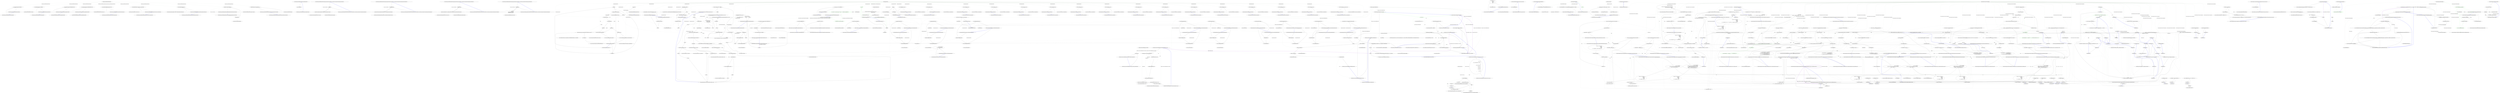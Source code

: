 digraph  {
n60 [label="Nancy.Hosting.Aspnet.DefaultNancyAspNetBootstrapper", span=""];
n0 [label="Entry Nancy.Hosting.Aspnet.DefaultNancyAspNetBootstrapper.GetDiagnostics()", span="19-19", cluster="Nancy.Hosting.Aspnet.DefaultNancyAspNetBootstrapper.GetDiagnostics()"];
n1 [label="return this.ApplicationContainer.Resolve<IDiagnostics>();", span="21-21", cluster="Nancy.Hosting.Aspnet.DefaultNancyAspNetBootstrapper.GetDiagnostics()"];
n2 [label="Exit Nancy.Hosting.Aspnet.DefaultNancyAspNetBootstrapper.GetDiagnostics()", span="19-19", cluster="Nancy.Hosting.Aspnet.DefaultNancyAspNetBootstrapper.GetDiagnostics()"];
n3 [label="Entry Nancy.TinyIoc.TinyIoCContainer.Resolve<ResolveType>()", span="1573-1573", cluster="Nancy.TinyIoc.TinyIoCContainer.Resolve<ResolveType>()"];
n4 [label="Entry Nancy.Hosting.Aspnet.DefaultNancyAspNetBootstrapper.GetApplicationStartupTasks()", span="28-28", cluster="Nancy.Hosting.Aspnet.DefaultNancyAspNetBootstrapper.GetApplicationStartupTasks()"];
n5 [label="return this.ApplicationContainer.ResolveAll<IApplicationStartup>(false);", span="30-30", cluster="Nancy.Hosting.Aspnet.DefaultNancyAspNetBootstrapper.GetApplicationStartupTasks()"];
n6 [label="Exit Nancy.Hosting.Aspnet.DefaultNancyAspNetBootstrapper.GetApplicationStartupTasks()", span="28-28", cluster="Nancy.Hosting.Aspnet.DefaultNancyAspNetBootstrapper.GetApplicationStartupTasks()"];
n7 [label="Entry Nancy.TinyIoc.TinyIoCContainer.ResolveAll<ResolveType>(bool)", span="2324-2324", cluster="Nancy.TinyIoc.TinyIoCContainer.ResolveAll<ResolveType>(bool)"];
n8 [label="Entry Nancy.Hosting.Aspnet.DefaultNancyAspNetBootstrapper.GetApplicationRegistrationTasks()", span="37-37", cluster="Nancy.Hosting.Aspnet.DefaultNancyAspNetBootstrapper.GetApplicationRegistrationTasks()"];
n9 [label="return this.ApplicationContainer.ResolveAll<IApplicationRegistrations>(false);", span="39-39", cluster="Nancy.Hosting.Aspnet.DefaultNancyAspNetBootstrapper.GetApplicationRegistrationTasks()"];
n10 [label="Exit Nancy.Hosting.Aspnet.DefaultNancyAspNetBootstrapper.GetApplicationRegistrationTasks()", span="37-37", cluster="Nancy.Hosting.Aspnet.DefaultNancyAspNetBootstrapper.GetApplicationRegistrationTasks()"];
n11 [label="Entry Nancy.Hosting.Aspnet.DefaultNancyAspNetBootstrapper.GetAllModules(Nancy.NancyContext)", span="47-47", cluster="Nancy.Hosting.Aspnet.DefaultNancyAspNetBootstrapper.GetAllModules(Nancy.NancyContext)"];
n12 [label="return this.ApplicationContainer.ResolveAll<INancyModule>(false);", span="49-49", cluster="Nancy.Hosting.Aspnet.DefaultNancyAspNetBootstrapper.GetAllModules(Nancy.NancyContext)"];
n13 [label="Exit Nancy.Hosting.Aspnet.DefaultNancyAspNetBootstrapper.GetAllModules(Nancy.NancyContext)", span="47-47", cluster="Nancy.Hosting.Aspnet.DefaultNancyAspNetBootstrapper.GetAllModules(Nancy.NancyContext)"];
n14 [label="Entry Nancy.Hosting.Aspnet.DefaultNancyAspNetBootstrapper.GetModule(System.Type, Nancy.NancyContext)", span="58-58", cluster="Nancy.Hosting.Aspnet.DefaultNancyAspNetBootstrapper.GetModule(System.Type, Nancy.NancyContext)"];
n15 [label="return this.ApplicationContainer.Resolve<INancyModule>(moduleType.FullName);", span="60-60", cluster="Nancy.Hosting.Aspnet.DefaultNancyAspNetBootstrapper.GetModule(System.Type, Nancy.NancyContext)"];
n16 [label="Exit Nancy.Hosting.Aspnet.DefaultNancyAspNetBootstrapper.GetModule(System.Type, Nancy.NancyContext)", span="58-58", cluster="Nancy.Hosting.Aspnet.DefaultNancyAspNetBootstrapper.GetModule(System.Type, Nancy.NancyContext)"];
n17 [label="Entry Nancy.TinyIoc.TinyIoCContainer.Resolve<ResolveType>(string)", span="1602-1602", cluster="Nancy.TinyIoc.TinyIoCContainer.Resolve<ResolveType>(string)"];
n18 [label="Entry Nancy.Hosting.Aspnet.DefaultNancyAspNetBootstrapper.InitializeRequestPipelines(Nancy.NancyContext)", span="68-68", cluster="Nancy.Hosting.Aspnet.DefaultNancyAspNetBootstrapper.InitializeRequestPipelines(Nancy.NancyContext)"];
n19 [label="return base.InitializeRequestPipelines(context);", span="70-70", cluster="Nancy.Hosting.Aspnet.DefaultNancyAspNetBootstrapper.InitializeRequestPipelines(Nancy.NancyContext)"];
n20 [label="Exit Nancy.Hosting.Aspnet.DefaultNancyAspNetBootstrapper.InitializeRequestPipelines(Nancy.NancyContext)", span="68-68", cluster="Nancy.Hosting.Aspnet.DefaultNancyAspNetBootstrapper.InitializeRequestPipelines(Nancy.NancyContext)"];
n21 [label="Entry Nancy.Bootstrapper.NancyBootstrapperBase<TContainer>.InitializeRequestPipelines(Nancy.NancyContext)", span="418-418", cluster="Nancy.Bootstrapper.NancyBootstrapperBase<TContainer>.InitializeRequestPipelines(Nancy.NancyContext)"];
n22 [label="Entry Nancy.Hosting.Aspnet.DefaultNancyAspNetBootstrapper.ConfigureApplicationContainer(Nancy.TinyIoc.TinyIoCContainer)", span="78-78", cluster="Nancy.Hosting.Aspnet.DefaultNancyAspNetBootstrapper.ConfigureApplicationContainer(Nancy.TinyIoc.TinyIoCContainer)"];
n23 [label="container.AutoRegister()", span="80-80", cluster="Nancy.Hosting.Aspnet.DefaultNancyAspNetBootstrapper.ConfigureApplicationContainer(Nancy.TinyIoc.TinyIoCContainer)"];
n24 [label="container.Register<INancyModuleCatalog>(this)", span="81-81", cluster="Nancy.Hosting.Aspnet.DefaultNancyAspNetBootstrapper.ConfigureApplicationContainer(Nancy.TinyIoc.TinyIoCContainer)"];
n26 [label="Entry Nancy.TinyIoc.TinyIoCContainer.AutoRegister()", span="1029-1029", cluster="Nancy.TinyIoc.TinyIoCContainer.AutoRegister()"];
n25 [label="Exit Nancy.Hosting.Aspnet.DefaultNancyAspNetBootstrapper.ConfigureApplicationContainer(Nancy.TinyIoc.TinyIoCContainer)", span="78-78", cluster="Nancy.Hosting.Aspnet.DefaultNancyAspNetBootstrapper.ConfigureApplicationContainer(Nancy.TinyIoc.TinyIoCContainer)"];
n27 [label="Entry Nancy.TinyIoc.TinyIoCContainer.Register<RegisterType>(RegisterType)", span="1307-1307", cluster="Nancy.TinyIoc.TinyIoCContainer.Register<RegisterType>(RegisterType)"];
n28 [label="Entry Nancy.Hosting.Aspnet.DefaultNancyAspNetBootstrapper.GetEngineInternal()", span="88-88", cluster="Nancy.Hosting.Aspnet.DefaultNancyAspNetBootstrapper.GetEngineInternal()"];
n29 [label="return this.ApplicationContainer.Resolve<INancyEngine>();", span="90-90", cluster="Nancy.Hosting.Aspnet.DefaultNancyAspNetBootstrapper.GetEngineInternal()"];
n30 [label="Exit Nancy.Hosting.Aspnet.DefaultNancyAspNetBootstrapper.GetEngineInternal()", span="88-88", cluster="Nancy.Hosting.Aspnet.DefaultNancyAspNetBootstrapper.GetEngineInternal()"];
n31 [label="Entry Nancy.Hosting.Aspnet.DefaultNancyAspNetBootstrapper.GetApplicationContainer()", span="97-97", cluster="Nancy.Hosting.Aspnet.DefaultNancyAspNetBootstrapper.GetApplicationContainer()"];
n32 [label="return new TinyIoCContainer();", span="99-99", cluster="Nancy.Hosting.Aspnet.DefaultNancyAspNetBootstrapper.GetApplicationContainer()"];
n33 [label="Exit Nancy.Hosting.Aspnet.DefaultNancyAspNetBootstrapper.GetApplicationContainer()", span="97-97", cluster="Nancy.Hosting.Aspnet.DefaultNancyAspNetBootstrapper.GetApplicationContainer()"];
n34 [label="Entry Nancy.TinyIoc.TinyIoCContainer.TinyIoCContainer()", span="3040-3040", cluster="Nancy.TinyIoc.TinyIoCContainer.TinyIoCContainer()"];
n35 [label="Entry Nancy.Hosting.Aspnet.DefaultNancyAspNetBootstrapper.RegisterBootstrapperTypes(Nancy.TinyIoc.TinyIoCContainer)", span="108-108", cluster="Nancy.Hosting.Aspnet.DefaultNancyAspNetBootstrapper.RegisterBootstrapperTypes(Nancy.TinyIoc.TinyIoCContainer)"];
n36 [label="applicationContainer.Register<INancyModuleCatalog>(this)", span="110-110", cluster="Nancy.Hosting.Aspnet.DefaultNancyAspNetBootstrapper.RegisterBootstrapperTypes(Nancy.TinyIoc.TinyIoCContainer)"];
n37 [label="Exit Nancy.Hosting.Aspnet.DefaultNancyAspNetBootstrapper.RegisterBootstrapperTypes(Nancy.TinyIoc.TinyIoCContainer)", span="108-108", cluster="Nancy.Hosting.Aspnet.DefaultNancyAspNetBootstrapper.RegisterBootstrapperTypes(Nancy.TinyIoc.TinyIoCContainer)"];
n38 [label="Entry Nancy.Hosting.Aspnet.DefaultNancyAspNetBootstrapper.RegisterTypes(Nancy.TinyIoc.TinyIoCContainer, System.Collections.Generic.IEnumerable<Nancy.Bootstrapper.TypeRegistration>)", span="118-118", cluster="Nancy.Hosting.Aspnet.DefaultNancyAspNetBootstrapper.RegisterTypes(Nancy.TinyIoc.TinyIoCContainer, System.Collections.Generic.IEnumerable<Nancy.Bootstrapper.TypeRegistration>)"];
n39 [label=typeRegistrations, span="120-120", cluster="Nancy.Hosting.Aspnet.DefaultNancyAspNetBootstrapper.RegisterTypes(Nancy.TinyIoc.TinyIoCContainer, System.Collections.Generic.IEnumerable<Nancy.Bootstrapper.TypeRegistration>)"];
n40 [label="container.Register(typeRegistration.RegistrationType, typeRegistration.ImplementationType).AsSingleton()", span="122-122", cluster="Nancy.Hosting.Aspnet.DefaultNancyAspNetBootstrapper.RegisterTypes(Nancy.TinyIoc.TinyIoCContainer, System.Collections.Generic.IEnumerable<Nancy.Bootstrapper.TypeRegistration>)"];
n41 [label="Exit Nancy.Hosting.Aspnet.DefaultNancyAspNetBootstrapper.RegisterTypes(Nancy.TinyIoc.TinyIoCContainer, System.Collections.Generic.IEnumerable<Nancy.Bootstrapper.TypeRegistration>)", span="118-118", cluster="Nancy.Hosting.Aspnet.DefaultNancyAspNetBootstrapper.RegisterTypes(Nancy.TinyIoc.TinyIoCContainer, System.Collections.Generic.IEnumerable<Nancy.Bootstrapper.TypeRegistration>)"];
n42 [label="Entry Nancy.TinyIoc.TinyIoCContainer.Register(System.Type, System.Type)", span="1163-1163", cluster="Nancy.TinyIoc.TinyIoCContainer.Register(System.Type, System.Type)"];
n43 [label="Entry Nancy.TinyIoc.TinyIoCContainer.RegisterOptions.AsSingleton()", span="854-854", cluster="Nancy.TinyIoc.TinyIoCContainer.RegisterOptions.AsSingleton()"];
n44 [label="Entry Nancy.Hosting.Aspnet.DefaultNancyAspNetBootstrapper.RegisterCollectionTypes(Nancy.TinyIoc.TinyIoCContainer, System.Collections.Generic.IEnumerable<Nancy.Bootstrapper.CollectionTypeRegistration>)", span="132-132", cluster="Nancy.Hosting.Aspnet.DefaultNancyAspNetBootstrapper.RegisterCollectionTypes(Nancy.TinyIoc.TinyIoCContainer, System.Collections.Generic.IEnumerable<Nancy.Bootstrapper.CollectionTypeRegistration>)"];
n45 [label=collectionTypeRegistrationsn, span="134-134", cluster="Nancy.Hosting.Aspnet.DefaultNancyAspNetBootstrapper.RegisterCollectionTypes(Nancy.TinyIoc.TinyIoCContainer, System.Collections.Generic.IEnumerable<Nancy.Bootstrapper.CollectionTypeRegistration>)"];
n46 [label="container.RegisterMultiple(collectionTypeRegistration.RegistrationType, collectionTypeRegistration.ImplementationTypes)", span="136-136", cluster="Nancy.Hosting.Aspnet.DefaultNancyAspNetBootstrapper.RegisterCollectionTypes(Nancy.TinyIoc.TinyIoCContainer, System.Collections.Generic.IEnumerable<Nancy.Bootstrapper.CollectionTypeRegistration>)"];
n47 [label="Exit Nancy.Hosting.Aspnet.DefaultNancyAspNetBootstrapper.RegisterCollectionTypes(Nancy.TinyIoc.TinyIoCContainer, System.Collections.Generic.IEnumerable<Nancy.Bootstrapper.CollectionTypeRegistration>)", span="132-132", cluster="Nancy.Hosting.Aspnet.DefaultNancyAspNetBootstrapper.RegisterCollectionTypes(Nancy.TinyIoc.TinyIoCContainer, System.Collections.Generic.IEnumerable<Nancy.Bootstrapper.CollectionTypeRegistration>)"];
n48 [label="Entry Nancy.TinyIoc.TinyIoCContainer.RegisterMultiple(System.Type, System.Collections.Generic.IEnumerable<System.Type>)", span="1411-1411", cluster="Nancy.TinyIoc.TinyIoCContainer.RegisterMultiple(System.Type, System.Collections.Generic.IEnumerable<System.Type>)"];
n49 [label="Entry Nancy.Hosting.Aspnet.DefaultNancyAspNetBootstrapper.RegisterModules(Nancy.TinyIoc.TinyIoCContainer, System.Collections.Generic.IEnumerable<Nancy.Bootstrapper.ModuleRegistration>)", span="145-145", cluster="Nancy.Hosting.Aspnet.DefaultNancyAspNetBootstrapper.RegisterModules(Nancy.TinyIoc.TinyIoCContainer, System.Collections.Generic.IEnumerable<Nancy.Bootstrapper.ModuleRegistration>)"];
n50 [label=moduleRegistrationTypes, span="147-147", cluster="Nancy.Hosting.Aspnet.DefaultNancyAspNetBootstrapper.RegisterModules(Nancy.TinyIoc.TinyIoCContainer, System.Collections.Generic.IEnumerable<Nancy.Bootstrapper.ModuleRegistration>)"];
n51 [label="container.Register(typeof(INancyModule), registrationType.ModuleType, registrationType.ModuleType.FullName).AsPerRequestSingleton()", span="149-149", cluster="Nancy.Hosting.Aspnet.DefaultNancyAspNetBootstrapper.RegisterModules(Nancy.TinyIoc.TinyIoCContainer, System.Collections.Generic.IEnumerable<Nancy.Bootstrapper.ModuleRegistration>)"];
n52 [label="Exit Nancy.Hosting.Aspnet.DefaultNancyAspNetBootstrapper.RegisterModules(Nancy.TinyIoc.TinyIoCContainer, System.Collections.Generic.IEnumerable<Nancy.Bootstrapper.ModuleRegistration>)", span="145-145", cluster="Nancy.Hosting.Aspnet.DefaultNancyAspNetBootstrapper.RegisterModules(Nancy.TinyIoc.TinyIoCContainer, System.Collections.Generic.IEnumerable<Nancy.Bootstrapper.ModuleRegistration>)"];
n53 [label="Entry Nancy.TinyIoc.TinyIoCContainer.Register(System.Type, System.Type, string)", span="1175-1175", cluster="Nancy.TinyIoc.TinyIoCContainer.Register(System.Type, System.Type, string)"];
n54 [label="Entry Nancy.TinyIoc.TinyIoCContainer.RegisterOptions.AsPerRequestSingleton()", span="33-33", cluster="Nancy.TinyIoc.TinyIoCContainer.RegisterOptions.AsPerRequestSingleton()"];
n55 [label="Entry Nancy.Hosting.Aspnet.DefaultNancyAspNetBootstrapper.RegisterInstances(Nancy.TinyIoc.TinyIoCContainer, System.Collections.Generic.IEnumerable<Nancy.Bootstrapper.InstanceRegistration>)", span="158-158", cluster="Nancy.Hosting.Aspnet.DefaultNancyAspNetBootstrapper.RegisterInstances(Nancy.TinyIoc.TinyIoCContainer, System.Collections.Generic.IEnumerable<Nancy.Bootstrapper.InstanceRegistration>)"];
n56 [label=instanceRegistrations, span="160-160", cluster="Nancy.Hosting.Aspnet.DefaultNancyAspNetBootstrapper.RegisterInstances(Nancy.TinyIoc.TinyIoCContainer, System.Collections.Generic.IEnumerable<Nancy.Bootstrapper.InstanceRegistration>)"];
n57 [label="container.Register(\r\n                    instanceRegistration.RegistrationType,\r\n                    instanceRegistration.Implementation)", span="162-164", cluster="Nancy.Hosting.Aspnet.DefaultNancyAspNetBootstrapper.RegisterInstances(Nancy.TinyIoc.TinyIoCContainer, System.Collections.Generic.IEnumerable<Nancy.Bootstrapper.InstanceRegistration>)"];
n58 [label="Exit Nancy.Hosting.Aspnet.DefaultNancyAspNetBootstrapper.RegisterInstances(Nancy.TinyIoc.TinyIoCContainer, System.Collections.Generic.IEnumerable<Nancy.Bootstrapper.InstanceRegistration>)", span="158-158", cluster="Nancy.Hosting.Aspnet.DefaultNancyAspNetBootstrapper.RegisterInstances(Nancy.TinyIoc.TinyIoCContainer, System.Collections.Generic.IEnumerable<Nancy.Bootstrapper.InstanceRegistration>)"];
n59 [label="Entry Nancy.TinyIoc.TinyIoCContainer.Register(System.Type, object)", span="1186-1186", cluster="Nancy.TinyIoc.TinyIoCContainer.Register(System.Type, object)"];
d5 [label="return (T)value;", span="52-52", cluster="Nancy.DynamicDictionaryValue.Default<T>(T)", color=green, community=0];
d251 [label="Nancy.DynamicDictionaryValue", span=""];
d4 [label="this.HasValue", span="48-48", cluster="Nancy.DynamicDictionaryValue.Default<T>(T)"];
d10 [label="Exit Nancy.DynamicDictionaryValue.Default<T>(T)", span="46-46", cluster="Nancy.DynamicDictionaryValue.Default<T>(T)"];
d1 [label="this.value = value", span="19-19", cluster="Nancy.DynamicDictionaryValue.DynamicDictionaryValue(object)"];
d6 [label="var typeName = value.GetType().Name", span="56-56", cluster="Nancy.DynamicDictionaryValue.Default<T>(T)"];
d15 [label="this.HasValue", span="75-75", cluster="Nancy.DynamicDictionaryValue.TryParse<T>(T)"];
d16 [label="value.GetType().IsAssignableFrom(typeof(T))", span="77-77", cluster="Nancy.DynamicDictionaryValue.TryParse<T>(T)"];
d17 [label="return (T)value;", span="79-79", cluster="Nancy.DynamicDictionaryValue.TryParse<T>(T)"];
d19 [label="var stringValue = value as string", span="84-84", cluster="Nancy.DynamicDictionaryValue.TryParse<T>(T)"];
d28 [label="return (T)Convert.ChangeType(value, TypeCode.String, CultureInfo.InvariantCulture);", span="102-102", cluster="Nancy.DynamicDictionaryValue.TryParse<T>(T)"];
d48 [label="return ReferenceEquals(this, compareValue) || Equals(compareValue.value, this.value);", span="137-137", cluster="Nancy.DynamicDictionaryValue.Equals(Nancy.DynamicDictionaryValue)"];
d55 [label="ReferenceEquals(this, compareValue)", span="152-152", cluster="Nancy.DynamicDictionaryValue.Equals(object)"];
d57 [label="return compareValue.GetType() == typeof(DynamicDictionaryValue) && this.Equals((DynamicDictionaryValue)compareValue);", span="157-157", cluster="Nancy.DynamicDictionaryValue.Equals(object)"];
d60 [label="return (this.value != null ? this.value.GetHashCode() : 0);", span="166-166", cluster="Nancy.DynamicDictionaryValue.GetHashCode()"];
d69 [label="!TryConvert((ConvertBinder)convert, out resultOfCast)", span="187-187", cluster="Nancy.DynamicDictionaryValue.TryBinaryOperation(System.Dynamic.BinaryOperationBinder, object, out object)"];
d77 [label="value == null", span="208-208", cluster="Nancy.DynamicDictionaryValue.TryConvert(System.Dynamic.ConvertBinder, out object)"];
d81 [label="result = Convert.ToString(value)", span="216-216", cluster="Nancy.DynamicDictionaryValue.TryConvert(System.Dynamic.ConvertBinder, out object)"];
d85 [label="Guid.TryParse(Convert.ToString(value), out guid)", span="223-223", cluster="Nancy.DynamicDictionaryValue.TryConvert(System.Dynamic.ConvertBinder, out object)"];
d90 [label="TimeSpan.TryParse(Convert.ToString(value), out timespan)", span="232-232", cluster="Nancy.DynamicDictionaryValue.TryConvert(System.Dynamic.ConvertBinder, out object)"];
d98 [label="result = Convert.ChangeType(value, typeCode)", span="252-252", cluster="Nancy.DynamicDictionaryValue.TryConvert(System.Dynamic.ConvertBinder, out object)"];
d100 [label="return base.TryConvert(binder, out result);", span="256-256", cluster="Nancy.DynamicDictionaryValue.TryConvert(System.Dynamic.ConvertBinder, out object)"];
d111 [label="return this.value == null ? base.ToString() : Convert.ToString(this.value);", span="261-261", cluster="Nancy.DynamicDictionaryValue.ToString()"];
d183 [label="value == null", span="383-383", cluster="Nancy.DynamicDictionaryValue.GetTypeCode()"];
d185 [label="return Type.GetTypeCode(value.GetType());", span="384-384", cluster="Nancy.DynamicDictionaryValue.GetTypeCode()"];
d188 [label="return Convert.ToBoolean(value, provider);", span="396-396", cluster="Nancy.DynamicDictionaryValue.ToBoolean(System.IFormatProvider)"];
d192 [label="return Convert.ToChar(value, provider);", span="408-408", cluster="Nancy.DynamicDictionaryValue.ToChar(System.IFormatProvider)"];
d196 [label="return Convert.ToSByte(value, provider);", span="420-420", cluster="Nancy.DynamicDictionaryValue.ToSByte(System.IFormatProvider)"];
d200 [label="return Convert.ToByte(value, provider);", span="432-432", cluster="Nancy.DynamicDictionaryValue.ToByte(System.IFormatProvider)"];
d204 [label="return Convert.ToInt16(value, provider);", span="444-444", cluster="Nancy.DynamicDictionaryValue.ToInt16(System.IFormatProvider)"];
d208 [label="return Convert.ToUInt16(value, provider);", span="456-456", cluster="Nancy.DynamicDictionaryValue.ToUInt16(System.IFormatProvider)"];
d212 [label="return Convert.ToInt32(value, provider);", span="468-468", cluster="Nancy.DynamicDictionaryValue.ToInt32(System.IFormatProvider)"];
d216 [label="return Convert.ToUInt32(value, provider);", span="480-480", cluster="Nancy.DynamicDictionaryValue.ToUInt32(System.IFormatProvider)"];
d220 [label="return Convert.ToInt64(value, provider);", span="492-492", cluster="Nancy.DynamicDictionaryValue.ToInt64(System.IFormatProvider)"];
d224 [label="return Convert.ToUInt64(value, provider);", span="504-504", cluster="Nancy.DynamicDictionaryValue.ToUInt64(System.IFormatProvider)"];
d228 [label="return Convert.ToSingle(value, provider);", span="516-516", cluster="Nancy.DynamicDictionaryValue.ToSingle(System.IFormatProvider)"];
d232 [label="return Convert.ToDouble(value, provider);", span="528-528", cluster="Nancy.DynamicDictionaryValue.ToDouble(System.IFormatProvider)"];
d236 [label="return Convert.ToDecimal(value, provider);", span="540-540", cluster="Nancy.DynamicDictionaryValue.ToDecimal(System.IFormatProvider)"];
d240 [label="return Convert.ToDateTime(value, provider);", span="552-552", cluster="Nancy.DynamicDictionaryValue.ToDateTime(System.IFormatProvider)"];
d244 [label="return Convert.ToString(value, provider);", span="564-564", cluster="Nancy.DynamicDictionaryValue.ToString(System.IFormatProvider)"];
d248 [label="return Convert.ChangeType(value, conversionType, provider);", span="576-576", cluster="Nancy.DynamicDictionaryValue.ToType(System.Type, System.IFormatProvider)"];
d3 [label="Entry Nancy.DynamicDictionaryValue.Default<T>(T)", span="46-46", cluster="Nancy.DynamicDictionaryValue.Default<T>(T)"];
d9 [label="return defaultValue;", span="64-64", cluster="Nancy.DynamicDictionaryValue.Default<T>(T)"];
d8 [label="throw new InvalidCastException(message);", span="60-60", cluster="Nancy.DynamicDictionaryValue.Default<T>(T)"];
d0 [label="Entry Nancy.DynamicDictionaryValue.DynamicDictionaryValue(object)", span="17-17", cluster="Nancy.DynamicDictionaryValue.DynamicDictionaryValue(object)"];
d2 [label="Exit Nancy.DynamicDictionaryValue.DynamicDictionaryValue(object)", span="17-17", cluster="Nancy.DynamicDictionaryValue.DynamicDictionaryValue(object)"];
d7 [label="var message = string.Format(''Cannot convert value of type '{0}' to type '{1}''',\r\n                                                typeName, typeof(T).Name)", span="57-58", cluster="Nancy.DynamicDictionaryValue.Default<T>(T)"];
d11 [label="Entry object.GetType()", span="0-0", cluster="object.GetType()"];
d14 [label="Entry Nancy.DynamicDictionaryValue.TryParse<T>(T)", span="73-73", cluster="Nancy.DynamicDictionaryValue.TryParse<T>(T)"];
d29 [label="return defaultValue;", span="106-106", cluster="Nancy.DynamicDictionaryValue.TryParse<T>(T)"];
d18 [label="var TType = typeof (T)", span="82-82", cluster="Nancy.DynamicDictionaryValue.TryParse<T>(T)"];
d31 [label="Entry System.Type.IsAssignableFrom(System.Type)", span="0-0", cluster="System.Type.IsAssignableFrom(System.Type)"];
d30 [label="Exit Nancy.DynamicDictionaryValue.TryParse<T>(T)", span="73-73", cluster="Nancy.DynamicDictionaryValue.TryParse<T>(T)"];
d20 [label="TType == typeof (DateTime)", span="85-85", cluster="Nancy.DynamicDictionaryValue.TryParse<T>(T)"];
d22 [label="DateTime.TryParse(stringValue, CultureInfo.InvariantCulture, DateTimeStyles.None, out result)", span="89-89", cluster="Nancy.DynamicDictionaryValue.TryParse<T>(T)"];
d24 [label="stringValue != null", span="94-94", cluster="Nancy.DynamicDictionaryValue.TryParse<T>(T)"];
d26 [label="return (T)converter.ConvertFromInvariantString(stringValue);", span="98-98", cluster="Nancy.DynamicDictionaryValue.TryParse<T>(T)"];
d27 [label="TType == typeof (string)", span="100-100", cluster="Nancy.DynamicDictionaryValue.TryParse<T>(T)"];
d35 [label="Entry System.Convert.ChangeType(object, System.TypeCode, System.IFormatProvider)", span="0-0", cluster="System.Convert.ChangeType(object, System.TypeCode, System.IFormatProvider)"];
d45 [label="Entry Nancy.DynamicDictionaryValue.Equals(Nancy.DynamicDictionaryValue)", span="130-130", cluster="Nancy.DynamicDictionaryValue.Equals(Nancy.DynamicDictionaryValue)"];
d46 [label="ReferenceEquals(null, compareValue)", span="132-132", cluster="Nancy.DynamicDictionaryValue.Equals(Nancy.DynamicDictionaryValue)"];
d49 [label="Exit Nancy.DynamicDictionaryValue.Equals(Nancy.DynamicDictionaryValue)", span="130-130", cluster="Nancy.DynamicDictionaryValue.Equals(Nancy.DynamicDictionaryValue)"];
d50 [label="Entry object.ReferenceEquals(object, object)", span="0-0", cluster="object.ReferenceEquals(object, object)"];
d51 [label="Entry object.Equals(object, object)", span="0-0", cluster="object.Equals(object, object)"];
d52 [label="Entry Nancy.DynamicDictionaryValue.Equals(object)", span="145-145", cluster="Nancy.DynamicDictionaryValue.Equals(object)"];
d53 [label="ReferenceEquals(null, compareValue)", span="147-147", cluster="Nancy.DynamicDictionaryValue.Equals(object)"];
d56 [label="return true;", span="154-154", cluster="Nancy.DynamicDictionaryValue.Equals(object)"];
d58 [label="Exit Nancy.DynamicDictionaryValue.Equals(object)", span="145-145", cluster="Nancy.DynamicDictionaryValue.Equals(object)"];
d59 [label="Entry Nancy.DynamicDictionaryValue.GetHashCode()", span="164-164", cluster="Nancy.DynamicDictionaryValue.GetHashCode()"];
d61 [label="Exit Nancy.DynamicDictionaryValue.GetHashCode()", span="164-164", cluster="Nancy.DynamicDictionaryValue.GetHashCode()"];
d62 [label="Entry object.GetHashCode()", span="0-0", cluster="object.GetHashCode()"];
d68 [label="var convert =\r\n                Binder.Convert(CSharpBinderFlags.None, arg.GetType(), typeof(DynamicDictionaryValue))", span="184-185", cluster="Nancy.DynamicDictionaryValue.TryBinaryOperation(System.Dynamic.BinaryOperationBinder, object, out object)"];
d70 [label="return false;", span="189-189", cluster="Nancy.DynamicDictionaryValue.TryBinaryOperation(System.Dynamic.BinaryOperationBinder, object, out object)"];
d71 [label="result = (resultOfCast == null) ? \r\n                Equals(arg, resultOfCast) :\r\n                resultOfCast.Equals(arg)", span="192-194", cluster="Nancy.DynamicDictionaryValue.TryBinaryOperation(System.Dynamic.BinaryOperationBinder, object, out object)"];
d75 [label="Entry Nancy.DynamicDictionaryValue.TryConvert(System.Dynamic.ConvertBinder, out object)", span="204-204", cluster="Nancy.DynamicDictionaryValue.TryConvert(System.Dynamic.ConvertBinder, out object)"];
d76 [label="result = null", span="206-206", cluster="Nancy.DynamicDictionaryValue.TryConvert(System.Dynamic.ConvertBinder, out object)"];
d78 [label="return true;", span="210-210", cluster="Nancy.DynamicDictionaryValue.TryConvert(System.Dynamic.ConvertBinder, out object)"];
d79 [label="var binderType = binder.Type", span="213-213", cluster="Nancy.DynamicDictionaryValue.TryConvert(System.Dynamic.ConvertBinder, out object)"];
d80 [label="binderType == typeof(String)", span="214-214", cluster="Nancy.DynamicDictionaryValue.TryConvert(System.Dynamic.ConvertBinder, out object)"];
d82 [label="return true;", span="217-217", cluster="Nancy.DynamicDictionaryValue.TryConvert(System.Dynamic.ConvertBinder, out object)"];
d102 [label="Entry System.Convert.ToString(object)", span="0-0", cluster="System.Convert.ToString(object)"];
d84 [label="Guid guid", span="222-222", cluster="Nancy.DynamicDictionaryValue.TryConvert(System.Dynamic.ConvertBinder, out object)"];
d86 [label="result = guid", span="225-225", cluster="Nancy.DynamicDictionaryValue.TryConvert(System.Dynamic.ConvertBinder, out object)"];
d103 [label="Entry System.Guid.TryParse(string, out System.Guid)", span="0-0", cluster="System.Guid.TryParse(string, out System.Guid)"];
d89 [label="TimeSpan timespan", span="231-231", cluster="Nancy.DynamicDictionaryValue.TryConvert(System.Dynamic.ConvertBinder, out object)"];
d91 [label="result = timespan", span="234-234", cluster="Nancy.DynamicDictionaryValue.TryConvert(System.Dynamic.ConvertBinder, out object)"];
d104 [label="Entry System.TimeSpan.TryParse(string, out System.TimeSpan)", span="0-0", cluster="System.TimeSpan.TryParse(string, out System.TimeSpan)"];
d95 [label="var typeCode = Type.GetTypeCode(binderType)", span="245-245", cluster="Nancy.DynamicDictionaryValue.TryConvert(System.Dynamic.ConvertBinder, out object)"];
d96 [label="typeCode == TypeCode.Object", span="247-247", cluster="Nancy.DynamicDictionaryValue.TryConvert(System.Dynamic.ConvertBinder, out object)"];
d99 [label="return true;", span="254-254", cluster="Nancy.DynamicDictionaryValue.TryConvert(System.Dynamic.ConvertBinder, out object)"];
d108 [label="Entry System.Convert.ChangeType(object, System.TypeCode)", span="0-0", cluster="System.Convert.ChangeType(object, System.TypeCode)"];
d101 [label="Exit Nancy.DynamicDictionaryValue.TryConvert(System.Dynamic.ConvertBinder, out object)", span="204-204", cluster="Nancy.DynamicDictionaryValue.TryConvert(System.Dynamic.ConvertBinder, out object)"];
d109 [label="Entry System.Dynamic.DynamicObject.TryConvert(System.Dynamic.ConvertBinder, out object)", span="0-0", cluster="System.Dynamic.DynamicObject.TryConvert(System.Dynamic.ConvertBinder, out object)"];
d110 [label="Entry Nancy.DynamicDictionaryValue.ToString()", span="259-259", cluster="Nancy.DynamicDictionaryValue.ToString()"];
d112 [label="Exit Nancy.DynamicDictionaryValue.ToString()", span="259-259", cluster="Nancy.DynamicDictionaryValue.ToString()"];
d113 [label="Entry object.ToString()", span="0-0", cluster="object.ToString()"];
d182 [label="Entry Nancy.DynamicDictionaryValue.GetTypeCode()", span="381-381", cluster="Nancy.DynamicDictionaryValue.GetTypeCode()"];
d184 [label="return TypeCode.Empty;", span="383-383", cluster="Nancy.DynamicDictionaryValue.GetTypeCode()"];
d186 [label="Exit Nancy.DynamicDictionaryValue.GetTypeCode()", span="381-381", cluster="Nancy.DynamicDictionaryValue.GetTypeCode()"];
d107 [label="Entry System.Type.GetTypeCode(System.Type)", span="0-0", cluster="System.Type.GetTypeCode(System.Type)"];
d187 [label="Entry Nancy.DynamicDictionaryValue.ToBoolean(System.IFormatProvider)", span="394-394", cluster="Nancy.DynamicDictionaryValue.ToBoolean(System.IFormatProvider)"];
d189 [label="Exit Nancy.DynamicDictionaryValue.ToBoolean(System.IFormatProvider)", span="394-394", cluster="Nancy.DynamicDictionaryValue.ToBoolean(System.IFormatProvider)"];
d190 [label="Entry System.Convert.ToBoolean(object, System.IFormatProvider)", span="0-0", cluster="System.Convert.ToBoolean(object, System.IFormatProvider)"];
d191 [label="Entry Nancy.DynamicDictionaryValue.ToChar(System.IFormatProvider)", span="406-406", cluster="Nancy.DynamicDictionaryValue.ToChar(System.IFormatProvider)"];
d193 [label="Exit Nancy.DynamicDictionaryValue.ToChar(System.IFormatProvider)", span="406-406", cluster="Nancy.DynamicDictionaryValue.ToChar(System.IFormatProvider)"];
d194 [label="Entry System.Convert.ToChar(object, System.IFormatProvider)", span="0-0", cluster="System.Convert.ToChar(object, System.IFormatProvider)"];
d195 [label="Entry Nancy.DynamicDictionaryValue.ToSByte(System.IFormatProvider)", span="418-418", cluster="Nancy.DynamicDictionaryValue.ToSByte(System.IFormatProvider)"];
d197 [label="Exit Nancy.DynamicDictionaryValue.ToSByte(System.IFormatProvider)", span="418-418", cluster="Nancy.DynamicDictionaryValue.ToSByte(System.IFormatProvider)"];
d198 [label="Entry System.Convert.ToSByte(object, System.IFormatProvider)", span="0-0", cluster="System.Convert.ToSByte(object, System.IFormatProvider)"];
d199 [label="Entry Nancy.DynamicDictionaryValue.ToByte(System.IFormatProvider)", span="430-430", cluster="Nancy.DynamicDictionaryValue.ToByte(System.IFormatProvider)"];
d201 [label="Exit Nancy.DynamicDictionaryValue.ToByte(System.IFormatProvider)", span="430-430", cluster="Nancy.DynamicDictionaryValue.ToByte(System.IFormatProvider)"];
d202 [label="Entry System.Convert.ToByte(object, System.IFormatProvider)", span="0-0", cluster="System.Convert.ToByte(object, System.IFormatProvider)"];
d203 [label="Entry Nancy.DynamicDictionaryValue.ToInt16(System.IFormatProvider)", span="442-442", cluster="Nancy.DynamicDictionaryValue.ToInt16(System.IFormatProvider)"];
d205 [label="Exit Nancy.DynamicDictionaryValue.ToInt16(System.IFormatProvider)", span="442-442", cluster="Nancy.DynamicDictionaryValue.ToInt16(System.IFormatProvider)"];
d206 [label="Entry System.Convert.ToInt16(object, System.IFormatProvider)", span="0-0", cluster="System.Convert.ToInt16(object, System.IFormatProvider)"];
d207 [label="Entry Nancy.DynamicDictionaryValue.ToUInt16(System.IFormatProvider)", span="454-454", cluster="Nancy.DynamicDictionaryValue.ToUInt16(System.IFormatProvider)"];
d209 [label="Exit Nancy.DynamicDictionaryValue.ToUInt16(System.IFormatProvider)", span="454-454", cluster="Nancy.DynamicDictionaryValue.ToUInt16(System.IFormatProvider)"];
d210 [label="Entry System.Convert.ToUInt16(object, System.IFormatProvider)", span="0-0", cluster="System.Convert.ToUInt16(object, System.IFormatProvider)"];
d211 [label="Entry Nancy.DynamicDictionaryValue.ToInt32(System.IFormatProvider)", span="466-466", cluster="Nancy.DynamicDictionaryValue.ToInt32(System.IFormatProvider)"];
d213 [label="Exit Nancy.DynamicDictionaryValue.ToInt32(System.IFormatProvider)", span="466-466", cluster="Nancy.DynamicDictionaryValue.ToInt32(System.IFormatProvider)"];
d214 [label="Entry System.Convert.ToInt32(object, System.IFormatProvider)", span="0-0", cluster="System.Convert.ToInt32(object, System.IFormatProvider)"];
d215 [label="Entry Nancy.DynamicDictionaryValue.ToUInt32(System.IFormatProvider)", span="478-478", cluster="Nancy.DynamicDictionaryValue.ToUInt32(System.IFormatProvider)"];
d217 [label="Exit Nancy.DynamicDictionaryValue.ToUInt32(System.IFormatProvider)", span="478-478", cluster="Nancy.DynamicDictionaryValue.ToUInt32(System.IFormatProvider)"];
d218 [label="Entry System.Convert.ToUInt32(object, System.IFormatProvider)", span="0-0", cluster="System.Convert.ToUInt32(object, System.IFormatProvider)"];
d219 [label="Entry Nancy.DynamicDictionaryValue.ToInt64(System.IFormatProvider)", span="490-490", cluster="Nancy.DynamicDictionaryValue.ToInt64(System.IFormatProvider)"];
d221 [label="Exit Nancy.DynamicDictionaryValue.ToInt64(System.IFormatProvider)", span="490-490", cluster="Nancy.DynamicDictionaryValue.ToInt64(System.IFormatProvider)"];
d222 [label="Entry System.Convert.ToInt64(object, System.IFormatProvider)", span="0-0", cluster="System.Convert.ToInt64(object, System.IFormatProvider)"];
d223 [label="Entry Nancy.DynamicDictionaryValue.ToUInt64(System.IFormatProvider)", span="502-502", cluster="Nancy.DynamicDictionaryValue.ToUInt64(System.IFormatProvider)"];
d225 [label="Exit Nancy.DynamicDictionaryValue.ToUInt64(System.IFormatProvider)", span="502-502", cluster="Nancy.DynamicDictionaryValue.ToUInt64(System.IFormatProvider)"];
d226 [label="Entry System.Convert.ToUInt64(object, System.IFormatProvider)", span="0-0", cluster="System.Convert.ToUInt64(object, System.IFormatProvider)"];
d227 [label="Entry Nancy.DynamicDictionaryValue.ToSingle(System.IFormatProvider)", span="514-514", cluster="Nancy.DynamicDictionaryValue.ToSingle(System.IFormatProvider)"];
d229 [label="Exit Nancy.DynamicDictionaryValue.ToSingle(System.IFormatProvider)", span="514-514", cluster="Nancy.DynamicDictionaryValue.ToSingle(System.IFormatProvider)"];
d230 [label="Entry System.Convert.ToSingle(object, System.IFormatProvider)", span="0-0", cluster="System.Convert.ToSingle(object, System.IFormatProvider)"];
d231 [label="Entry Nancy.DynamicDictionaryValue.ToDouble(System.IFormatProvider)", span="526-526", cluster="Nancy.DynamicDictionaryValue.ToDouble(System.IFormatProvider)"];
d233 [label="Exit Nancy.DynamicDictionaryValue.ToDouble(System.IFormatProvider)", span="526-526", cluster="Nancy.DynamicDictionaryValue.ToDouble(System.IFormatProvider)"];
d234 [label="Entry System.Convert.ToDouble(object, System.IFormatProvider)", span="0-0", cluster="System.Convert.ToDouble(object, System.IFormatProvider)"];
d235 [label="Entry Nancy.DynamicDictionaryValue.ToDecimal(System.IFormatProvider)", span="538-538", cluster="Nancy.DynamicDictionaryValue.ToDecimal(System.IFormatProvider)"];
d237 [label="Exit Nancy.DynamicDictionaryValue.ToDecimal(System.IFormatProvider)", span="538-538", cluster="Nancy.DynamicDictionaryValue.ToDecimal(System.IFormatProvider)"];
d238 [label="Entry System.Convert.ToDecimal(object, System.IFormatProvider)", span="0-0", cluster="System.Convert.ToDecimal(object, System.IFormatProvider)"];
d239 [label="Entry Nancy.DynamicDictionaryValue.ToDateTime(System.IFormatProvider)", span="550-550", cluster="Nancy.DynamicDictionaryValue.ToDateTime(System.IFormatProvider)"];
d241 [label="Exit Nancy.DynamicDictionaryValue.ToDateTime(System.IFormatProvider)", span="550-550", cluster="Nancy.DynamicDictionaryValue.ToDateTime(System.IFormatProvider)"];
d242 [label="Entry System.Convert.ToDateTime(object, System.IFormatProvider)", span="0-0", cluster="System.Convert.ToDateTime(object, System.IFormatProvider)"];
d243 [label="Entry Nancy.DynamicDictionaryValue.ToString(System.IFormatProvider)", span="562-562", cluster="Nancy.DynamicDictionaryValue.ToString(System.IFormatProvider)"];
d245 [label="Exit Nancy.DynamicDictionaryValue.ToString(System.IFormatProvider)", span="562-562", cluster="Nancy.DynamicDictionaryValue.ToString(System.IFormatProvider)"];
d246 [label="Entry System.Convert.ToString(object, System.IFormatProvider)", span="0-0", cluster="System.Convert.ToString(object, System.IFormatProvider)"];
d247 [label="Entry Nancy.DynamicDictionaryValue.ToType(System.Type, System.IFormatProvider)", span="574-574", cluster="Nancy.DynamicDictionaryValue.ToType(System.Type, System.IFormatProvider)"];
d249 [label="Exit Nancy.DynamicDictionaryValue.ToType(System.Type, System.IFormatProvider)", span="574-574", cluster="Nancy.DynamicDictionaryValue.ToType(System.Type, System.IFormatProvider)"];
d250 [label="Entry System.Convert.ChangeType(object, System.Type, System.IFormatProvider)", span="0-0", cluster="System.Convert.ChangeType(object, System.Type, System.IFormatProvider)"];
d13 [label="Entry System.InvalidCastException.InvalidCastException(string)", span="0-0", cluster="System.InvalidCastException.InvalidCastException(string)"];
d12 [label="Entry string.Format(string, object, object)", span="0-0", cluster="string.Format(string, object, object)"];
d117 [label="dynamicValue.value.GetType().IsValueType", span="271-271", cluster="Nancy.DynamicDictionaryValue.implicit operator bool(Nancy.DynamicDictionaryValue)"];
d130 [label="dynamicValue.value.GetType().IsValueType", span="294-294", cluster="Nancy.DynamicDictionaryValue.implicit operator int(Nancy.DynamicDictionaryValue)"];
d155 [label="dynamicValue.value.GetType().IsValueType", span="334-334", cluster="Nancy.DynamicDictionaryValue.implicit operator long(Nancy.DynamicDictionaryValue)"];
d162 [label="dynamicValue.value.GetType().IsValueType", span="344-344", cluster="Nancy.DynamicDictionaryValue.implicit operator float(Nancy.DynamicDictionaryValue)"];
d169 [label="dynamicValue.value.GetType().IsValueType", span="354-354", cluster="Nancy.DynamicDictionaryValue.implicit operator decimal(Nancy.DynamicDictionaryValue)"];
d176 [label="dynamicValue.value.GetType().IsValueType", span="364-364", cluster="Nancy.DynamicDictionaryValue.implicit operator double(Nancy.DynamicDictionaryValue)"];
d25 [label="var converter = TypeDescriptor.GetConverter(TType)", span="96-96", cluster="Nancy.DynamicDictionaryValue.TryParse<T>(T)"];
d23 [label="return (T)((object)result);", span="91-91", cluster="Nancy.DynamicDictionaryValue.TryParse<T>(T)"];
d21 [label="DateTime result", span="87-87", cluster="Nancy.DynamicDictionaryValue.TryParse<T>(T)"];
d32 [label="Entry System.DateTime.TryParse(string, System.IFormatProvider, System.Globalization.DateTimeStyles, out System.DateTime)", span="0-0", cluster="System.DateTime.TryParse(string, System.IFormatProvider, System.Globalization.DateTimeStyles, out System.DateTime)"];
d34 [label="Entry System.ComponentModel.TypeConverter.ConvertFromInvariantString(string)", span="0-0", cluster="System.ComponentModel.TypeConverter.ConvertFromInvariantString(string)"];
d47 [label="return false;", span="134-134", cluster="Nancy.DynamicDictionaryValue.Equals(Nancy.DynamicDictionaryValue)"];
d54 [label="return false;", span="149-149", cluster="Nancy.DynamicDictionaryValue.Equals(object)"];
d63 [label="Entry Nancy.DynamicDictionaryValue.TryBinaryOperation(System.Dynamic.BinaryOperationBinder, object, out object)", span="174-174", cluster="Nancy.DynamicDictionaryValue.TryBinaryOperation(System.Dynamic.BinaryOperationBinder, object, out object)"];
d66 [label="binder.Operation != ExpressionType.Equal", span="179-179", cluster="Nancy.DynamicDictionaryValue.TryBinaryOperation(System.Dynamic.BinaryOperationBinder, object, out object)"];
d74 [label="Entry Unk.Convert", span="", cluster="Unk.Convert"];
d73 [label="Exit Nancy.DynamicDictionaryValue.TryBinaryOperation(System.Dynamic.BinaryOperationBinder, object, out object)", span="174-174", cluster="Nancy.DynamicDictionaryValue.TryBinaryOperation(System.Dynamic.BinaryOperationBinder, object, out object)"];
d72 [label="return true;", span="196-196", cluster="Nancy.DynamicDictionaryValue.TryBinaryOperation(System.Dynamic.BinaryOperationBinder, object, out object)"];
d41 [label="Entry object.Equals(object)", span="0-0", cluster="object.Equals(object)"];
d83 [label="binderType == typeof(Guid) || binderType == typeof(Guid?)", span="220-220", cluster="Nancy.DynamicDictionaryValue.TryConvert(System.Dynamic.ConvertBinder, out object)"];
d88 [label="binderType == typeof(TimeSpan) || binderType == typeof(TimeSpan?)", span="229-229", cluster="Nancy.DynamicDictionaryValue.TryConvert(System.Dynamic.ConvertBinder, out object)"];
d93 [label="binderType.IsGenericType && binderType.GetGenericTypeDefinition() == typeof(Nullable<>)", span="240-240", cluster="Nancy.DynamicDictionaryValue.TryConvert(System.Dynamic.ConvertBinder, out object)"];
d94 [label="binderType = binderType.GetGenericArguments()[0]", span="242-242", cluster="Nancy.DynamicDictionaryValue.TryConvert(System.Dynamic.ConvertBinder, out object)"];
d127 [label="return dynamicValue.HasValue\r\n                       ? Convert.ToString(dynamicValue.value)\r\n                       : null;", span="287-289", cluster="Nancy.DynamicDictionaryValue.implicit operator string(Nancy.DynamicDictionaryValue)"];
d87 [label="return true;", span="226-226", cluster="Nancy.DynamicDictionaryValue.TryConvert(System.Dynamic.ConvertBinder, out object)"];
d92 [label="return true;", span="235-235", cluster="Nancy.DynamicDictionaryValue.TryConvert(System.Dynamic.ConvertBinder, out object)"];
d97 [label="return false;", span="249-249", cluster="Nancy.DynamicDictionaryValue.TryConvert(System.Dynamic.ConvertBinder, out object)"];
d120 [label="bool.TryParse(dynamicValue.ToString(), out result)", span="277-277", cluster="Nancy.DynamicDictionaryValue.implicit operator bool(Nancy.DynamicDictionaryValue)"];
d132 [label="return int.Parse(dynamicValue.ToString());", span="299-299", cluster="Nancy.DynamicDictionaryValue.implicit operator int(Nancy.DynamicDictionaryValue)"];
d139 [label="return Guid.Parse(dynamicValue.ToString());", span="309-309", cluster="Nancy.DynamicDictionaryValue.implicit operator System.Guid(Nancy.DynamicDictionaryValue)"];
d145 [label="return DateTime.Parse(dynamicValue.ToString());", span="319-319", cluster="Nancy.DynamicDictionaryValue.implicit operator System.DateTime(Nancy.DynamicDictionaryValue)"];
d151 [label="return TimeSpan.Parse(dynamicValue.ToString());", span="329-329", cluster="Nancy.DynamicDictionaryValue.implicit operator System.TimeSpan(Nancy.DynamicDictionaryValue)"];
d157 [label="return long.Parse(dynamicValue.ToString());", span="339-339", cluster="Nancy.DynamicDictionaryValue.implicit operator long(Nancy.DynamicDictionaryValue)"];
d164 [label="return float.Parse(dynamicValue.ToString());", span="349-349", cluster="Nancy.DynamicDictionaryValue.implicit operator float(Nancy.DynamicDictionaryValue)"];
d171 [label="return decimal.Parse(dynamicValue.ToString());", span="359-359", cluster="Nancy.DynamicDictionaryValue.implicit operator decimal(Nancy.DynamicDictionaryValue)"];
d178 [label="return double.Parse(dynamicValue.ToString());", span="369-369", cluster="Nancy.DynamicDictionaryValue.implicit operator double(Nancy.DynamicDictionaryValue)"];
d114 [label="Entry Nancy.DynamicDictionaryValue.implicit operator bool(Nancy.DynamicDictionaryValue)", span="264-264", cluster="Nancy.DynamicDictionaryValue.implicit operator bool(Nancy.DynamicDictionaryValue)"];
d115 [label="!dynamicValue.HasValue", span="266-266", cluster="Nancy.DynamicDictionaryValue.implicit operator bool(Nancy.DynamicDictionaryValue)"];
d118 [label="return (Convert.ToBoolean(dynamicValue.value));", span="273-273", cluster="Nancy.DynamicDictionaryValue.implicit operator bool(Nancy.DynamicDictionaryValue)"];
d119 [label="bool result", span="276-276", cluster="Nancy.DynamicDictionaryValue.implicit operator bool(Nancy.DynamicDictionaryValue)"];
d129 [label="Entry Nancy.DynamicDictionaryValue.implicit operator int(Nancy.DynamicDictionaryValue)", span="292-292", cluster="Nancy.DynamicDictionaryValue.implicit operator int(Nancy.DynamicDictionaryValue)"];
d131 [label="return Convert.ToInt32(dynamicValue.value);", span="296-296", cluster="Nancy.DynamicDictionaryValue.implicit operator int(Nancy.DynamicDictionaryValue)"];
d154 [label="Entry Nancy.DynamicDictionaryValue.implicit operator long(Nancy.DynamicDictionaryValue)", span="332-332", cluster="Nancy.DynamicDictionaryValue.implicit operator long(Nancy.DynamicDictionaryValue)"];
d156 [label="return Convert.ToInt64(dynamicValue.value);", span="336-336", cluster="Nancy.DynamicDictionaryValue.implicit operator long(Nancy.DynamicDictionaryValue)"];
d161 [label="Entry Nancy.DynamicDictionaryValue.implicit operator float(Nancy.DynamicDictionaryValue)", span="342-342", cluster="Nancy.DynamicDictionaryValue.implicit operator float(Nancy.DynamicDictionaryValue)"];
d163 [label="return Convert.ToSingle(dynamicValue.value);", span="346-346", cluster="Nancy.DynamicDictionaryValue.implicit operator float(Nancy.DynamicDictionaryValue)"];
d168 [label="Entry Nancy.DynamicDictionaryValue.implicit operator decimal(Nancy.DynamicDictionaryValue)", span="352-352", cluster="Nancy.DynamicDictionaryValue.implicit operator decimal(Nancy.DynamicDictionaryValue)"];
d170 [label="return Convert.ToDecimal(dynamicValue.value);", span="356-356", cluster="Nancy.DynamicDictionaryValue.implicit operator decimal(Nancy.DynamicDictionaryValue)"];
d175 [label="Entry Nancy.DynamicDictionaryValue.implicit operator double(Nancy.DynamicDictionaryValue)", span="362-362", cluster="Nancy.DynamicDictionaryValue.implicit operator double(Nancy.DynamicDictionaryValue)"];
d177 [label="return Convert.ToDouble(dynamicValue.value);", span="366-366", cluster="Nancy.DynamicDictionaryValue.implicit operator double(Nancy.DynamicDictionaryValue)"];
d33 [label="Entry System.ComponentModel.TypeDescriptor.GetConverter(System.Type)", span="0-0", cluster="System.ComponentModel.TypeDescriptor.GetConverter(System.Type)"];
d64 [label="object resultOfCast", span="176-176", cluster="Nancy.DynamicDictionaryValue.TryBinaryOperation(System.Dynamic.BinaryOperationBinder, object, out object)"];
d65 [label="result = null", span="177-177", cluster="Nancy.DynamicDictionaryValue.TryBinaryOperation(System.Dynamic.BinaryOperationBinder, object, out object)"];
d67 [label="return false;", span="181-181", cluster="Nancy.DynamicDictionaryValue.TryBinaryOperation(System.Dynamic.BinaryOperationBinder, object, out object)"];
d39 [label="return dynamicValue.value != null && dynamicValue.value.Equals(compareValue);", span="116-116", cluster="Nancy.DynamicDictionaryValue.operator ==(Nancy.DynamicDictionaryValue, object)"];
d105 [label="Entry System.Type.GetGenericTypeDefinition()", span="0-0", cluster="System.Type.GetGenericTypeDefinition()"];
d106 [label="Entry System.Type.GetGenericArguments()", span="0-0", cluster="System.Type.GetGenericArguments()"];
d126 [label="Entry Nancy.DynamicDictionaryValue.implicit operator string(Nancy.DynamicDictionaryValue)", span="285-285", cluster="Nancy.DynamicDictionaryValue.implicit operator string(Nancy.DynamicDictionaryValue)"];
d128 [label="Exit Nancy.DynamicDictionaryValue.implicit operator string(Nancy.DynamicDictionaryValue)", span="285-285", cluster="Nancy.DynamicDictionaryValue.implicit operator string(Nancy.DynamicDictionaryValue)"];
d121 [label="return result;", span="279-279", cluster="Nancy.DynamicDictionaryValue.implicit operator bool(Nancy.DynamicDictionaryValue)"];
d122 [label="return true;", span="282-282", cluster="Nancy.DynamicDictionaryValue.implicit operator bool(Nancy.DynamicDictionaryValue)"];
d125 [label="Entry bool.TryParse(string, out bool)", span="0-0", cluster="bool.TryParse(string, out bool)"];
d133 [label="Exit Nancy.DynamicDictionaryValue.implicit operator int(Nancy.DynamicDictionaryValue)", span="292-292", cluster="Nancy.DynamicDictionaryValue.implicit operator int(Nancy.DynamicDictionaryValue)"];
d135 [label="Entry int.Parse(string)", span="0-0", cluster="int.Parse(string)"];
d136 [label="Entry Nancy.DynamicDictionaryValue.implicit operator System.Guid(Nancy.DynamicDictionaryValue)", span="302-302", cluster="Nancy.DynamicDictionaryValue.implicit operator System.Guid(Nancy.DynamicDictionaryValue)"];
d137 [label="dynamicValue.value is Guid", span="304-304", cluster="Nancy.DynamicDictionaryValue.implicit operator System.Guid(Nancy.DynamicDictionaryValue)"];
d140 [label="Exit Nancy.DynamicDictionaryValue.implicit operator System.Guid(Nancy.DynamicDictionaryValue)", span="302-302", cluster="Nancy.DynamicDictionaryValue.implicit operator System.Guid(Nancy.DynamicDictionaryValue)"];
d141 [label="Entry System.Guid.Parse(string)", span="0-0", cluster="System.Guid.Parse(string)"];
d142 [label="Entry Nancy.DynamicDictionaryValue.implicit operator System.DateTime(Nancy.DynamicDictionaryValue)", span="312-312", cluster="Nancy.DynamicDictionaryValue.implicit operator System.DateTime(Nancy.DynamicDictionaryValue)"];
d143 [label="dynamicValue.value is DateTime", span="314-314", cluster="Nancy.DynamicDictionaryValue.implicit operator System.DateTime(Nancy.DynamicDictionaryValue)"];
d146 [label="Exit Nancy.DynamicDictionaryValue.implicit operator System.DateTime(Nancy.DynamicDictionaryValue)", span="312-312", cluster="Nancy.DynamicDictionaryValue.implicit operator System.DateTime(Nancy.DynamicDictionaryValue)"];
d147 [label="Entry System.DateTime.Parse(string)", span="0-0", cluster="System.DateTime.Parse(string)"];
d148 [label="Entry Nancy.DynamicDictionaryValue.implicit operator System.TimeSpan(Nancy.DynamicDictionaryValue)", span="322-322", cluster="Nancy.DynamicDictionaryValue.implicit operator System.TimeSpan(Nancy.DynamicDictionaryValue)"];
d149 [label="dynamicValue.value is TimeSpan", span="324-324", cluster="Nancy.DynamicDictionaryValue.implicit operator System.TimeSpan(Nancy.DynamicDictionaryValue)"];
d152 [label="Exit Nancy.DynamicDictionaryValue.implicit operator System.TimeSpan(Nancy.DynamicDictionaryValue)", span="322-322", cluster="Nancy.DynamicDictionaryValue.implicit operator System.TimeSpan(Nancy.DynamicDictionaryValue)"];
d153 [label="Entry System.TimeSpan.Parse(string)", span="0-0", cluster="System.TimeSpan.Parse(string)"];
d158 [label="Exit Nancy.DynamicDictionaryValue.implicit operator long(Nancy.DynamicDictionaryValue)", span="332-332", cluster="Nancy.DynamicDictionaryValue.implicit operator long(Nancy.DynamicDictionaryValue)"];
d160 [label="Entry long.Parse(string)", span="0-0", cluster="long.Parse(string)"];
d165 [label="Exit Nancy.DynamicDictionaryValue.implicit operator float(Nancy.DynamicDictionaryValue)", span="342-342", cluster="Nancy.DynamicDictionaryValue.implicit operator float(Nancy.DynamicDictionaryValue)"];
d167 [label="Entry float.Parse(string)", span="0-0", cluster="float.Parse(string)"];
d172 [label="Exit Nancy.DynamicDictionaryValue.implicit operator decimal(Nancy.DynamicDictionaryValue)", span="352-352", cluster="Nancy.DynamicDictionaryValue.implicit operator decimal(Nancy.DynamicDictionaryValue)"];
d174 [label="Entry decimal.Parse(string)", span="0-0", cluster="decimal.Parse(string)"];
d179 [label="Exit Nancy.DynamicDictionaryValue.implicit operator double(Nancy.DynamicDictionaryValue)", span="362-362", cluster="Nancy.DynamicDictionaryValue.implicit operator double(Nancy.DynamicDictionaryValue)"];
d181 [label="Entry double.Parse(string)", span="0-0", cluster="double.Parse(string)"];
d123 [label="Exit Nancy.DynamicDictionaryValue.implicit operator bool(Nancy.DynamicDictionaryValue)", span="264-264", cluster="Nancy.DynamicDictionaryValue.implicit operator bool(Nancy.DynamicDictionaryValue)"];
d116 [label="return false;", span="268-268", cluster="Nancy.DynamicDictionaryValue.implicit operator bool(Nancy.DynamicDictionaryValue)"];
d124 [label="Entry System.Convert.ToBoolean(object)", span="0-0", cluster="System.Convert.ToBoolean(object)"];
d134 [label="Entry System.Convert.ToInt32(object)", span="0-0", cluster="System.Convert.ToInt32(object)"];
d159 [label="Entry System.Convert.ToInt64(object)", span="0-0", cluster="System.Convert.ToInt64(object)"];
d166 [label="Entry System.Convert.ToSingle(object)", span="0-0", cluster="System.Convert.ToSingle(object)"];
d173 [label="Entry System.Convert.ToDecimal(object)", span="0-0", cluster="System.Convert.ToDecimal(object)"];
d180 [label="Entry System.Convert.ToDouble(object)", span="0-0", cluster="System.Convert.ToDouble(object)"];
d36 [label="Entry Nancy.DynamicDictionaryValue.operator ==(Nancy.DynamicDictionaryValue, object)", span="109-109", cluster="Nancy.DynamicDictionaryValue.operator ==(Nancy.DynamicDictionaryValue, object)"];
d37 [label="dynamicValue.value == null && compareValue == null", span="111-111", cluster="Nancy.DynamicDictionaryValue.operator ==(Nancy.DynamicDictionaryValue, object)"];
d40 [label="Exit Nancy.DynamicDictionaryValue.operator ==(Nancy.DynamicDictionaryValue, object)", span="109-109", cluster="Nancy.DynamicDictionaryValue.operator ==(Nancy.DynamicDictionaryValue, object)"];
d138 [label="return (Guid)dynamicValue.value;", span="306-306", cluster="Nancy.DynamicDictionaryValue.implicit operator System.Guid(Nancy.DynamicDictionaryValue)"];
d144 [label="return (DateTime)dynamicValue.value;", span="316-316", cluster="Nancy.DynamicDictionaryValue.implicit operator System.DateTime(Nancy.DynamicDictionaryValue)"];
d150 [label="return (TimeSpan)dynamicValue.value;", span="326-326", cluster="Nancy.DynamicDictionaryValue.implicit operator System.TimeSpan(Nancy.DynamicDictionaryValue)"];
d38 [label="return true;", span="113-113", cluster="Nancy.DynamicDictionaryValue.operator ==(Nancy.DynamicDictionaryValue, object)"];
m0_3 [label="Entry string.Replace(string, string)", span="0-0", cluster="string.Replace(string, string)", file="FakeViewEngineHost.cs"];
m0_8 [label="Entry Nancy.Tests.Fakes.FakeViewEngineHost.GetUriString(string, params string[])", span="41-41", cluster="Nancy.Tests.Fakes.FakeViewEngineHost.GetUriString(string, params string[])", file="FakeViewEngineHost.cs"];
m0_9 [label="throw new NotImplementedException();", span="43-43", cluster="Nancy.Tests.Fakes.FakeViewEngineHost.GetUriString(string, params string[])", file="FakeViewEngineHost.cs"];
m0_10 [label="Exit Nancy.Tests.Fakes.FakeViewEngineHost.GetUriString(string, params string[])", span="41-41", cluster="Nancy.Tests.Fakes.FakeViewEngineHost.GetUriString(string, params string[])", file="FakeViewEngineHost.cs"];
m0_12 [label="Entry Nancy.Tests.Fakes.FakeViewEngineHost.ExpandPath(string)", span="51-51", cluster="Nancy.Tests.Fakes.FakeViewEngineHost.ExpandPath(string)", file="FakeViewEngineHost.cs"];
m0_13 [label="return this.ExpandPathCallBack != null ? this.ExpandPathCallBack.Invoke(path) : path;", span="53-53", cluster="Nancy.Tests.Fakes.FakeViewEngineHost.ExpandPath(string)", file="FakeViewEngineHost.cs"];
m0_14 [label="Exit Nancy.Tests.Fakes.FakeViewEngineHost.ExpandPath(string)", span="51-51", cluster="Nancy.Tests.Fakes.FakeViewEngineHost.ExpandPath(string)", file="FakeViewEngineHost.cs"];
m0_15 [label="Entry System.Func<T, TResult>.Invoke(T)", span="0-0", cluster="System.Func<T, TResult>.Invoke(T)", file="FakeViewEngineHost.cs"];
m0_16 [label="Nancy.Tests.Fakes.FakeViewEngineHost", span="", cluster="Nancy.Tests.Fakes.FakeViewEngineHost.AntiForgeryToken()", file="FakeViewEngineHost.cs"];
m0_17 [label="return ''CSRF'';", span="62-62", cluster="Nancy.Tests.Fakes.FakeViewEngineHost.AntiForgeryToken()", color=green, community=0, file="FakeViewEngineHost.cs"];
m0_18 [label="Exit Nancy.Tests.Fakes.FakeViewEngineHost.AntiForgeryToken()", span="60-60", cluster="Nancy.Tests.Fakes.FakeViewEngineHost.AntiForgeryToken()", file="FakeViewEngineHost.cs"];
m0_0 [label="Entry Nancy.Tests.Fakes.FakeViewEngineHost.HtmlEncode(string)", span="16-16", cluster="Nancy.Tests.Fakes.FakeViewEngineHost.HtmlEncode(string)", file="FakeViewEngineHost.cs"];
m0_1 [label="return input.Replace(''&'', ''&amp;'').\r\n                Replace(''<'', ''&lt;'').\r\n                Replace(''>'', ''&gt;'').\r\n                Replace(''\'''', ''&quot;'');", span="18-21", cluster="Nancy.Tests.Fakes.FakeViewEngineHost.HtmlEncode(string)", file="FakeViewEngineHost.cs"];
m0_2 [label="Exit Nancy.Tests.Fakes.FakeViewEngineHost.HtmlEncode(string)", span="16-16", cluster="Nancy.Tests.Fakes.FakeViewEngineHost.HtmlEncode(string)", file="FakeViewEngineHost.cs"];
m0_11 [label="Entry System.NotImplementedException.NotImplementedException()", span="0-0", cluster="System.NotImplementedException.NotImplementedException()", file="FakeViewEngineHost.cs"];
m0_7 [label="Entry System.Func<T1, T2, TResult>.Invoke(T1, T2)", span="0-0", cluster="System.Func<T1, T2, TResult>.Invoke(T1, T2)", file="FakeViewEngineHost.cs"];
m0_4 [label="Entry Nancy.Tests.Fakes.FakeViewEngineHost.GetTemplate(string, object)", span="30-30", cluster="Nancy.Tests.Fakes.FakeViewEngineHost.GetTemplate(string, object)", file="FakeViewEngineHost.cs"];
m0_5 [label="return this.GetTemplateCallback != null ? this.GetTemplateCallback.Invoke(templateName, model) : string.Empty;", span="32-32", cluster="Nancy.Tests.Fakes.FakeViewEngineHost.GetTemplate(string, object)", file="FakeViewEngineHost.cs"];
m0_6 [label="Exit Nancy.Tests.Fakes.FakeViewEngineHost.GetTemplate(string, object)", span="30-30", cluster="Nancy.Tests.Fakes.FakeViewEngineHost.GetTemplate(string, object)", file="FakeViewEngineHost.cs"];
m1_4 [label="Entry Nancy.Diagnostics.TraceLog.TraceLog()", span="9-9", cluster="Nancy.Diagnostics.TraceLog.TraceLog()", file="IViewEngineHost.cs"];
m1_5 [label="Entry Nancy.Diagnostics.NullLog.NullLog()", span="5-5", cluster="Nancy.Diagnostics.NullLog.NullLog()", file="IViewEngineHost.cs"];
m1_6 [label="Entry System.Collections.Generic.Dictionary<TKey, TValue>.Dictionary()", span="0-0", cluster="System.Collections.Generic.Dictionary<TKey, TValue>.Dictionary()", file="IViewEngineHost.cs"];
m1_7 [label="Entry Nancy.Diagnostics.RequestTrace.RequestTrace()", span="33-33", cluster="Nancy.Diagnostics.RequestTrace.RequestTrace()", file="IViewEngineHost.cs"];
m1_8 [label="Exit Nancy.Diagnostics.RequestTrace.RequestTrace()", span="33-33", cluster="Nancy.Diagnostics.RequestTrace.RequestTrace()", file="IViewEngineHost.cs"];
m1_0 [label="Entry Nancy.Diagnostics.RequestTrace.RequestTrace(bool)", span="27-27", cluster="Nancy.Diagnostics.RequestTrace.RequestTrace(bool)", file="IViewEngineHost.cs"];
m1_1 [label="this.TraceLog = logActive ? (ITraceLog) new TraceLog() : new NullLog()", span="29-29", cluster="Nancy.Diagnostics.RequestTrace.RequestTrace(bool)", file="IViewEngineHost.cs"];
m1_2 [label="this.Items = new Dictionary<string, object>()", span="30-30", cluster="Nancy.Diagnostics.RequestTrace.RequestTrace(bool)", file="IViewEngineHost.cs"];
m1_3 [label="Exit Nancy.Diagnostics.RequestTrace.RequestTrace(bool)", span="27-27", cluster="Nancy.Diagnostics.RequestTrace.RequestTrace(bool)", file="IViewEngineHost.cs"];
m1_9 [label="Nancy.Diagnostics.RequestTrace", span="", file="IViewEngineHost.cs"];
m2_286 [label="Entry System.Threading.ThreadPool.QueueUserWorkItem(System.Threading.WaitCallback)", span="0-0", cluster="System.Threading.ThreadPool.QueueUserWorkItem(System.Threading.WaitCallback)", file="JavaScriptSerializer.cs"];
m2_58 [label="Entry lambda expression", span="60-60", cluster="lambda expression", file="JavaScriptSerializer.cs"];
m2_59 [label="new StringReader(@''@{var x = ''''test'''';}<h1>Hello Mr. @x</h1>'')", span="60-60", cluster="lambda expression", file="JavaScriptSerializer.cs"];
m2_60 [label="Exit lambda expression", span="60-60", cluster="lambda expression", file="JavaScriptSerializer.cs"];
m2_57 [label="Entry System.Action<T>.Invoke(T)", span="0-0", cluster="System.Action<T>.Invoke(T)", file="JavaScriptSerializer.cs"];
m2_70 [label="Exit Nancy.ViewEngines.Razor.Tests.RazorViewEngineFixture.Should_be_able_to_render_view_with_partial_to_stream()", span="74-74", cluster="Nancy.ViewEngines.Razor.Tests.RazorViewEngineFixture.Should_be_able_to_render_view_with_partial_to_stream()", file="JavaScriptSerializer.cs"];
m2_250 [label="Entry string.Trim()", span="0-0", cluster="string.Trim()", file="JavaScriptSerializer.cs"];
m2_124 [label="Entry Nancy.ViewEngines.Razor.Tests.Models.Person.Person()", span="2-2", cluster="Nancy.ViewEngines.Razor.Tests.Models.Person.Person()", file="JavaScriptSerializer.cs"];
m2_111 [label="Entry System.DateTime.ToString(string)", span="0-0", cluster="System.DateTime.ToString(string)", file="JavaScriptSerializer.cs"];
m2_53 [label="var configuration = Default", span="220-220", cluster="Nancy.Bootstrapper.NancyInternalConfiguration.WithOverrides(System.Action<Nancy.Bootstrapper.NancyInternalConfiguration>)", file="JavaScriptSerializer.cs"];
m2_61 [label="Entry System.IO.StringReader.StringReader(string)", span="0-0", cluster="System.IO.StringReader.StringReader(string)", file="JavaScriptSerializer.cs"];
m2_97 [label="Entry System.Dynamic.ExpandoObject.ExpandoObject()", span="0-0", cluster="System.Dynamic.ExpandoObject.ExpandoObject()", file="JavaScriptSerializer.cs"];
m2_36 [label="Exit lambda expression", span="47-47", cluster="lambda expression", file="JavaScriptSerializer.cs"];
m2_123 [label="Entry System.Text.StringBuilder.Append(string)", span="0-0", cluster="System.Text.StringBuilder.Append(string)", file="JavaScriptSerializer.cs"];
m2_0 [label="Entry lambda expression", span="36-36", cluster="lambda expression", file="JavaScriptSerializer.cs"];
m2_5 [label="asm.FullName.StartsWith(''System.'', StringComparison.InvariantCulture)", span="37-37", cluster="lambda expression", color=green, community=0, file="JavaScriptSerializer.cs"];
m2_4 [label="Entry lambda expression", span="37-37", cluster="lambda expression", file="JavaScriptSerializer.cs"];
m2_6 [label="Exit lambda expression", span="37-37", cluster="lambda expression", file="JavaScriptSerializer.cs"];
m2_3 [label="Entry string.StartsWith(string, System.StringComparison)", span="0-0", cluster="string.StartsWith(string, System.StringComparison)", file="JavaScriptSerializer.cs"];
m2_7 [label="Entry lambda expression", span="38-38", cluster="lambda expression", file="JavaScriptSerializer.cs"];
m2_8 [label="asm.FullName.StartsWith(''System,'', StringComparison.InvariantCulture)", span="38-38", cluster="lambda expression", file="JavaScriptSerializer.cs"];
m2_10 [label="Entry lambda expression", span="39-39", cluster="lambda expression", file="JavaScriptSerializer.cs"];
m2_2 [label="Exit lambda expression", span="36-36", cluster="lambda expression", file="JavaScriptSerializer.cs"];
m2_1 [label="asm.FullName.StartsWith(''Microsoft.'', StringComparison.InvariantCulture)", span="36-36", cluster="lambda expression", file="JavaScriptSerializer.cs"];
m2_9 [label="Exit lambda expression", span="38-38", cluster="lambda expression", file="JavaScriptSerializer.cs"];
m2_11 [label="asm.FullName.StartsWith(''CR_ExtUnitTest'', StringComparison.InvariantCulture)", span="39-39", cluster="lambda expression", file="JavaScriptSerializer.cs"];
m2_12 [label="Exit lambda expression", span="39-39", cluster="lambda expression", file="JavaScriptSerializer.cs"];
m2_189 [label="Entry string.ShouldContainInOrder(params string[])", span="54-54", cluster="string.ShouldContainInOrder(params string[])", file="JavaScriptSerializer.cs"];
m2_62 [label="Entry Nancy.ViewEngines.Razor.Tests.RazorViewEngineFixture.Should_be_able_to_render_view_with_partial_to_stream()", span="74-74", cluster="Nancy.ViewEngines.Razor.Tests.RazorViewEngineFixture.Should_be_able_to_render_view_with_partial_to_stream()", file="JavaScriptSerializer.cs"];
m2_63 [label="var location = new ViewLocationResult(\r\n                string.Empty,\r\n                string.Empty,\r\n                ''cshtml'',\r\n                () => new StringReader(@''@{var x = ''''test'''';}<h1>Hello Mr. @x</h1> @Html.Partial(''''partial.cshtml'''')'')\r\n            )", span="77-82", cluster="Nancy.ViewEngines.Razor.Tests.RazorViewEngineFixture.Should_be_able_to_render_view_with_partial_to_stream()", file="JavaScriptSerializer.cs"];
m2_64 [label="var partialLocation = new ViewLocationResult(\r\n                string.Empty,\r\n                ''partial.cshtml'',\r\n                ''cshtml'',\r\n                () => new StringReader(@''this is partial'')\r\n            )", span="84-89", cluster="Nancy.ViewEngines.Razor.Tests.RazorViewEngineFixture.Should_be_able_to_render_view_with_partial_to_stream()", file="JavaScriptSerializer.cs"];
m2_293 [label="Entry System.Threading.Thread.Sleep(int)", span="0-0", cluster="System.Threading.Thread.Sleep(int)", file="JavaScriptSerializer.cs"];
m2_110 [label="Entry System.DateTime.DateTime(int, int, int)", span="0-0", cluster="System.DateTime.DateTime(int, int, int)", file="JavaScriptSerializer.cs"];
m2_172 [label="Entry Nancy.ViewEngines.Razor.Tests.RazorViewEngineFixture.RenderView_vb_should_use_model_directive_for_strongly_typed_view()", span="271-271", cluster="Nancy.ViewEngines.Razor.Tests.RazorViewEngineFixture.RenderView_vb_should_use_model_directive_for_strongly_typed_view()", file="JavaScriptSerializer.cs"];
m2_173 [label="var location = FindView(''ViewThatUsesModelVB'')", span="274-274", cluster="Nancy.ViewEngines.Razor.Tests.RazorViewEngineFixture.RenderView_vb_should_use_model_directive_for_strongly_typed_view()", file="JavaScriptSerializer.cs"];
m2_176 [label="var response = this.engine.RenderView(location, model, this.renderContext)", span="281-281", cluster="Nancy.ViewEngines.Razor.Tests.RazorViewEngineFixture.RenderView_vb_should_use_model_directive_for_strongly_typed_view()", file="JavaScriptSerializer.cs"];
m2_174 [label="var stream = new MemoryStream()", span="276-276", cluster="Nancy.ViewEngines.Razor.Tests.RazorViewEngineFixture.RenderView_vb_should_use_model_directive_for_strongly_typed_view()", file="JavaScriptSerializer.cs"];
m2_177 [label="response.Contents.Invoke(stream)", span="282-282", cluster="Nancy.ViewEngines.Razor.Tests.RazorViewEngineFixture.RenderView_vb_should_use_model_directive_for_strongly_typed_view()", file="JavaScriptSerializer.cs"];
m2_175 [label="var model = new DateTime(2000, 1, 1)", span="278-278", cluster="Nancy.ViewEngines.Razor.Tests.RazorViewEngineFixture.RenderView_vb_should_use_model_directive_for_strongly_typed_view()", file="JavaScriptSerializer.cs"];
m2_178 [label="stream.ShouldEqual(''\r\n<h1>Hello at '' + model.ToString(''MM/dd/yyyy'') + ''</h1>'')", span="285-285", cluster="Nancy.ViewEngines.Razor.Tests.RazorViewEngineFixture.RenderView_vb_should_use_model_directive_for_strongly_typed_view()", file="JavaScriptSerializer.cs"];
m2_179 [label="Exit Nancy.ViewEngines.Razor.Tests.RazorViewEngineFixture.RenderView_vb_should_use_model_directive_for_strongly_typed_view()", span="271-271", cluster="Nancy.ViewEngines.Razor.Tests.RazorViewEngineFixture.RenderView_vb_should_use_model_directive_for_strongly_typed_view()", file="JavaScriptSerializer.cs"];
m2_251 [label="Entry object.ShouldEqual(object)", span="95-95", cluster="object.ShouldEqual(object)", file="JavaScriptSerializer.cs"];
m2_13 [label="Entry lambda expression", span="40-40", cluster="lambda expression", file="JavaScriptSerializer.cs"];
m2_88 [label="Entry Nancy.ViewEngines.Razor.Tests.RazorViewEngineFixture.RenderView_should_accept_a_model_and_read_from_it_into_the_stream()", span="115-115", cluster="Nancy.ViewEngines.Razor.Tests.RazorViewEngineFixture.RenderView_should_accept_a_model_and_read_from_it_into_the_stream()", file="JavaScriptSerializer.cs"];
m2_93 [label="var response = this.engine.RenderView(location, model, this.renderContext)", span="131-131", cluster="Nancy.ViewEngines.Razor.Tests.RazorViewEngineFixture.RenderView_should_accept_a_model_and_read_from_it_into_the_stream()", file="JavaScriptSerializer.cs"];
m2_90 [label="var stream = new MemoryStream()", span="125-125", cluster="Nancy.ViewEngines.Razor.Tests.RazorViewEngineFixture.RenderView_should_accept_a_model_and_read_from_it_into_the_stream()", file="JavaScriptSerializer.cs"];
m2_94 [label="response.Contents.Invoke(stream)", span="132-132", cluster="Nancy.ViewEngines.Razor.Tests.RazorViewEngineFixture.RenderView_should_accept_a_model_and_read_from_it_into_the_stream()", file="JavaScriptSerializer.cs"];
m2_89 [label="var location = new ViewLocationResult(\r\n                string.Empty,\r\n                string.Empty,\r\n                ''cshtml'',\r\n                () => new StringReader(@''<h1>Hello Mr. @Model.Name</h1>'')\r\n            )", span="118-123", cluster="Nancy.ViewEngines.Razor.Tests.RazorViewEngineFixture.RenderView_should_accept_a_model_and_read_from_it_into_the_stream()", file="JavaScriptSerializer.cs"];
m2_91 [label="dynamic model = new ExpandoObject()", span="127-127", cluster="Nancy.ViewEngines.Razor.Tests.RazorViewEngineFixture.RenderView_should_accept_a_model_and_read_from_it_into_the_stream()", file="JavaScriptSerializer.cs"];
m2_92 [label="model.Name = ''test''", span="128-128", cluster="Nancy.ViewEngines.Razor.Tests.RazorViewEngineFixture.RenderView_should_accept_a_model_and_read_from_it_into_the_stream()", file="JavaScriptSerializer.cs"];
m2_95 [label="stream.ShouldEqual(''<h1>Hello Mr. test</h1>'')", span="135-135", cluster="Nancy.ViewEngines.Razor.Tests.RazorViewEngineFixture.RenderView_should_accept_a_model_and_read_from_it_into_the_stream()", file="JavaScriptSerializer.cs"];
m2_96 [label="Exit Nancy.ViewEngines.Razor.Tests.RazorViewEngineFixture.RenderView_should_accept_a_model_and_read_from_it_into_the_stream()", span="115-115", cluster="Nancy.ViewEngines.Razor.Tests.RazorViewEngineFixture.RenderView_should_accept_a_model_and_read_from_it_into_the_stream()", file="JavaScriptSerializer.cs"];
m2_285 [label="Entry System.Threading.ManualResetEvent.ManualResetEvent(bool)", span="0-0", cluster="System.Threading.ManualResetEvent.ManualResetEvent(bool)", file="JavaScriptSerializer.cs"];
m2_66 [label="var stream = new MemoryStream()", span="93-93", cluster="Nancy.ViewEngines.Razor.Tests.RazorViewEngineFixture.Should_be_able_to_render_view_with_partial_to_stream()", file="JavaScriptSerializer.cs"];
m2_67 [label="var response = this.engine.RenderView(location, null, this.renderContext)", span="96-96", cluster="Nancy.ViewEngines.Razor.Tests.RazorViewEngineFixture.Should_be_able_to_render_view_with_partial_to_stream()", file="JavaScriptSerializer.cs"];
m2_68 [label="response.Contents.Invoke(stream)", span="97-97", cluster="Nancy.ViewEngines.Razor.Tests.RazorViewEngineFixture.Should_be_able_to_render_view_with_partial_to_stream()", file="JavaScriptSerializer.cs"];
m2_69 [label="stream.ShouldEqual(''<h1>Hello Mr. test</h1> this is partial'')", span="100-100", cluster="Nancy.ViewEngines.Razor.Tests.RazorViewEngineFixture.Should_be_able_to_render_view_with_partial_to_stream()", file="JavaScriptSerializer.cs"];
m2_55 [label="return configuration;", span="224-224", cluster="Nancy.Bootstrapper.NancyInternalConfiguration.WithOverrides(System.Action<Nancy.Bootstrapper.NancyInternalConfiguration>)", file="JavaScriptSerializer.cs"];
m2_86 [label="Entry System.Collections.Generic.IEnumerable<T>.ShouldHaveCount<T>(int)", span="80-80", cluster="System.Collections.Generic.IEnumerable<T>.ShouldHaveCount<T>(int)", file="JavaScriptSerializer.cs"];
m2_45 [label="Exit lambda expression", span="50-50", cluster="lambda expression", file="JavaScriptSerializer.cs"];
m2_121 [label="Entry System.Text.StringBuilder.StringBuilder()", span="0-0", cluster="System.Text.StringBuilder.StringBuilder()", file="JavaScriptSerializer.cs"];
m2_46 [label="Entry Nancy.Bootstrapper.NancyInternalConfiguration.UpdateIgnoredAssemblies(System.Collections.Generic.IEnumerable<System.Func<System.Reflection.Assembly, bool>>)", span="190-190", cluster="Nancy.Bootstrapper.NancyInternalConfiguration.UpdateIgnoredAssemblies(System.Collections.Generic.IEnumerable<System.Func<System.Reflection.Assembly, bool>>)", file="JavaScriptSerializer.cs"];
m2_49 [label="Entry lambda expression", span="204-204", cluster="lambda expression", file="JavaScriptSerializer.cs"];
m2_48 [label="Exit Nancy.Bootstrapper.NancyInternalConfiguration.UpdateIgnoredAssemblies(System.Collections.Generic.IEnumerable<System.Func<System.Reflection.Assembly, bool>>)", span="190-190", cluster="Nancy.Bootstrapper.NancyInternalConfiguration.UpdateIgnoredAssemblies(System.Collections.Generic.IEnumerable<System.Func<System.Reflection.Assembly, bool>>)", file="JavaScriptSerializer.cs"];
m2_50 [label="tr.RegistrationType != null", span="204-204", cluster="lambda expression", file="JavaScriptSerializer.cs"];
m2_47 [label="AppDomainAssemblyTypeScanner.IgnoredAssemblies = assemblies", span="192-192", cluster="Nancy.Bootstrapper.NancyInternalConfiguration.UpdateIgnoredAssemblies(System.Collections.Generic.IEnumerable<System.Func<System.Reflection.Assembly, bool>>)", file="JavaScriptSerializer.cs"];
m2_51 [label="Exit lambda expression", span="204-204", cluster="lambda expression", file="JavaScriptSerializer.cs"];
m2_52 [label="Entry Nancy.Bootstrapper.NancyInternalConfiguration.WithOverrides(System.Action<Nancy.Bootstrapper.NancyInternalConfiguration>)", span="218-218", cluster="Nancy.Bootstrapper.NancyInternalConfiguration.WithOverrides(System.Action<Nancy.Bootstrapper.NancyInternalConfiguration>)", file="JavaScriptSerializer.cs"];
m2_299 [label="Entry System.Threading.EventWaitHandle.Set()", span="0-0", cluster="System.Threading.EventWaitHandle.Set()", file="JavaScriptSerializer.cs"];
m2_180 [label="Entry Nancy.ViewEngines.Razor.Tests.RazorViewEngineFixture.Should_be_able_to_render_view_with_layout_to_stream()", span="289-289", cluster="Nancy.ViewEngines.Razor.Tests.RazorViewEngineFixture.Should_be_able_to_render_view_with_layout_to_stream()", file="JavaScriptSerializer.cs"];
m2_185 [label="var output = ReadAll(stream)", span="301-301", cluster="Nancy.ViewEngines.Razor.Tests.RazorViewEngineFixture.Should_be_able_to_render_view_with_layout_to_stream()", color=green, community=0, file="JavaScriptSerializer.cs"];
m2_182 [label="var stream = new MemoryStream()", span="294-294", cluster="Nancy.ViewEngines.Razor.Tests.RazorViewEngineFixture.Should_be_able_to_render_view_with_layout_to_stream()", file="JavaScriptSerializer.cs"];
m2_184 [label="response.Contents.Invoke(stream)", span="298-298", cluster="Nancy.ViewEngines.Razor.Tests.RazorViewEngineFixture.Should_be_able_to_render_view_with_layout_to_stream()", file="JavaScriptSerializer.cs"];
m2_186 [label="output.ShouldContainInOrder(''<h1>SimplyLayout</h1>'', ''<div>ViewThatUsesLayout</div>'')", span="302-302", cluster="Nancy.ViewEngines.Razor.Tests.RazorViewEngineFixture.Should_be_able_to_render_view_with_layout_to_stream()", color=green, community=0, file="JavaScriptSerializer.cs"];
m2_181 [label="var location = FindView(''ViewThatUsesLayout'')", span="292-292", cluster="Nancy.ViewEngines.Razor.Tests.RazorViewEngineFixture.Should_be_able_to_render_view_with_layout_to_stream()", file="JavaScriptSerializer.cs"];
m2_183 [label="var response = this.engine.RenderView(location, null, this.renderContext)", span="297-297", cluster="Nancy.ViewEngines.Razor.Tests.RazorViewEngineFixture.Should_be_able_to_render_view_with_layout_to_stream()", file="JavaScriptSerializer.cs"];
m2_187 [label="Exit Nancy.ViewEngines.Razor.Tests.RazorViewEngineFixture.Should_be_able_to_render_view_with_layout_to_stream()", span="289-289", cluster="Nancy.ViewEngines.Razor.Tests.RazorViewEngineFixture.Should_be_able_to_render_view_with_layout_to_stream()", file="JavaScriptSerializer.cs"];
m2_128 [label="Entry System.Text.StringBuilder.ToString()", span="0-0", cluster="System.Text.StringBuilder.ToString()", file="JavaScriptSerializer.cs"];
m2_208 [label="Entry Nancy.ViewEngines.Razor.Tests.RazorViewEngineFixture.Should_be_able_to_render_view_with_layout_and_many_sections_to_stream()", span="346-346", cluster="Nancy.ViewEngines.Razor.Tests.RazorViewEngineFixture.Should_be_able_to_render_view_with_layout_and_many_sections_to_stream()", file="JavaScriptSerializer.cs"];
m2_213 [label="var output = ReadAll(stream)", span="358-358", cluster="Nancy.ViewEngines.Razor.Tests.RazorViewEngineFixture.Should_be_able_to_render_view_with_layout_and_many_sections_to_stream()", file="JavaScriptSerializer.cs"];
m2_214 [label="output.ShouldContainInOrder(''<h1>SimplyLayout</h1>'',\r\n                                        ''<div>First section in ViewThatUsesLayoutAndManySection</div>'',\r\n                                        ''<div>Second section in ViewThatUsesLayoutAndManySection</div>'',\r\n                                        ''<div>ViewThatUsesLayoutAndManySection</div>'',\r\n                                        ''<div>Third section in ViewThatUsesLayoutAndManySection</div>'')", span="359-363", cluster="Nancy.ViewEngines.Razor.Tests.RazorViewEngineFixture.Should_be_able_to_render_view_with_layout_and_many_sections_to_stream()", file="JavaScriptSerializer.cs"];
m2_209 [label="var location = FindView(''ViewThatUsesLayoutAndManySection'')", span="349-349", cluster="Nancy.ViewEngines.Razor.Tests.RazorViewEngineFixture.Should_be_able_to_render_view_with_layout_and_many_sections_to_stream()", file="JavaScriptSerializer.cs"];
m2_211 [label="var response = this.engine.RenderView(location, null, this.renderContext)", span="354-354", cluster="Nancy.ViewEngines.Razor.Tests.RazorViewEngineFixture.Should_be_able_to_render_view_with_layout_and_many_sections_to_stream()", file="JavaScriptSerializer.cs"];
m2_210 [label="var stream = new MemoryStream()", span="351-351", cluster="Nancy.ViewEngines.Razor.Tests.RazorViewEngineFixture.Should_be_able_to_render_view_with_layout_and_many_sections_to_stream()", file="JavaScriptSerializer.cs"];
m2_212 [label="response.Contents.Invoke(stream)", span="355-355", cluster="Nancy.ViewEngines.Razor.Tests.RazorViewEngineFixture.Should_be_able_to_render_view_with_layout_and_many_sections_to_stream()", file="JavaScriptSerializer.cs"];
m2_215 [label="Exit Nancy.ViewEngines.Razor.Tests.RazorViewEngineFixture.Should_be_able_to_render_view_with_layout_and_many_sections_to_stream()", span="346-346", cluster="Nancy.ViewEngines.Razor.Tests.RazorViewEngineFixture.Should_be_able_to_render_view_with_layout_and_many_sections_to_stream()", file="JavaScriptSerializer.cs"];
m2_19 [label="Entry lambda expression", span="42-42", cluster="lambda expression", file="JavaScriptSerializer.cs"];
m2_232 [label="Entry Nancy.ViewEngines.Razor.Tests.RazorViewEngineFixture.Should_be_able_to_render_view_with_layout_and_optional_section_overriding_the_default_to_stream()", span="403-403", cluster="Nancy.ViewEngines.Razor.Tests.RazorViewEngineFixture.Should_be_able_to_render_view_with_layout_and_optional_section_overriding_the_default_to_stream()", file="JavaScriptSerializer.cs"];
m2_237 [label="var output = ReadAll(stream)", span="414-414", cluster="Nancy.ViewEngines.Razor.Tests.RazorViewEngineFixture.Should_be_able_to_render_view_with_layout_and_optional_section_overriding_the_default_to_stream()", file="JavaScriptSerializer.cs"];
m2_238 [label="output.ShouldContainInOrder(''<h1>SectionWithDefaultsLayout</h1>'',\r\n                                        ''<div>OptionalSectionOverride</div>'',\r\n                                        ''<div>ViewThatUsesLayoutAndOptionalSectionOverridingDefaults</div>'')", span="415-417", cluster="Nancy.ViewEngines.Razor.Tests.RazorViewEngineFixture.Should_be_able_to_render_view_with_layout_and_optional_section_overriding_the_default_to_stream()", file="JavaScriptSerializer.cs"];
m2_233 [label="var location = FindView(''ViewThatUsesLayoutAndOptionalSectionOverridingDefaults'')", span="406-406", cluster="Nancy.ViewEngines.Razor.Tests.RazorViewEngineFixture.Should_be_able_to_render_view_with_layout_and_optional_section_overriding_the_default_to_stream()", file="JavaScriptSerializer.cs"];
m2_235 [label="var response = this.engine.RenderView(location, null, this.renderContext)", span="410-410", cluster="Nancy.ViewEngines.Razor.Tests.RazorViewEngineFixture.Should_be_able_to_render_view_with_layout_and_optional_section_overriding_the_default_to_stream()", file="JavaScriptSerializer.cs"];
m2_234 [label="var stream = new MemoryStream()", span="407-407", cluster="Nancy.ViewEngines.Razor.Tests.RazorViewEngineFixture.Should_be_able_to_render_view_with_layout_and_optional_section_overriding_the_default_to_stream()", file="JavaScriptSerializer.cs"];
m2_236 [label="response.Contents.Invoke(stream)", span="411-411", cluster="Nancy.ViewEngines.Razor.Tests.RazorViewEngineFixture.Should_be_able_to_render_view_with_layout_and_optional_section_overriding_the_default_to_stream()", file="JavaScriptSerializer.cs"];
m2_239 [label="Exit Nancy.ViewEngines.Razor.Tests.RazorViewEngineFixture.Should_be_able_to_render_view_with_layout_and_optional_section_overriding_the_default_to_stream()", span="403-403", cluster="Nancy.ViewEngines.Razor.Tests.RazorViewEngineFixture.Should_be_able_to_render_view_with_layout_and_optional_section_overriding_the_default_to_stream()", file="JavaScriptSerializer.cs"];
m2_129 [label="Entry Nancy.ViewEngines.Razor.Tests.RazorViewEngineFixture.RenderView_csharp_should_be_able_to_use_a_using_statement()", span="184-184", cluster="Nancy.ViewEngines.Razor.Tests.RazorViewEngineFixture.RenderView_csharp_should_be_able_to_use_a_using_statement()", file="JavaScriptSerializer.cs"];
m2_134 [label="var response = this.engine.RenderView(location, model, this.renderContext)", span="205-205", cluster="Nancy.ViewEngines.Razor.Tests.RazorViewEngineFixture.RenderView_csharp_should_be_able_to_use_a_using_statement()", file="JavaScriptSerializer.cs"];
m2_132 [label="var stream = new MemoryStream()", span="200-200", cluster="Nancy.ViewEngines.Razor.Tests.RazorViewEngineFixture.RenderView_csharp_should_be_able_to_use_a_using_statement()", file="JavaScriptSerializer.cs"];
m2_135 [label="response.Contents.Invoke(stream)", span="206-206", cluster="Nancy.ViewEngines.Razor.Tests.RazorViewEngineFixture.RenderView_csharp_should_be_able_to_use_a_using_statement()", file="JavaScriptSerializer.cs"];
m2_131 [label="var location = new ViewLocationResult(\r\n                string.Empty,\r\n                string.Empty,\r\n                ''cshtml'',\r\n                () => new StringReader(view.ToString())\r\n            )", span="193-198", cluster="Nancy.ViewEngines.Razor.Tests.RazorViewEngineFixture.RenderView_csharp_should_be_able_to_use_a_using_statement()", file="JavaScriptSerializer.cs"];
m2_133 [label="var model = new Person { Name = ''Jeff'' }", span="202-202", cluster="Nancy.ViewEngines.Razor.Tests.RazorViewEngineFixture.RenderView_csharp_should_be_able_to_use_a_using_statement()", file="JavaScriptSerializer.cs"];
m2_136 [label="stream.ShouldEqual(''<h1>Mr. Jeff likes Music!</h1>'')", span="209-209", cluster="Nancy.ViewEngines.Razor.Tests.RazorViewEngineFixture.RenderView_csharp_should_be_able_to_use_a_using_statement()", file="JavaScriptSerializer.cs"];
m2_130 [label="var view = new StringBuilder()\r\n                .AppendLine(''@model Nancy.ViewEngines.Razor.Tests.Models.Person'')\r\n                .AppendLine(''@using Nancy.ViewEngines.Razor.Tests.Models'')\r\n                .AppendLine(@''@{ var hobby = new Hobby { Name = ''''Music'''' }; }'')\r\n                .Append(''<h1>Mr. @Model.Name likes @hobby.Name!</h1>'')", span="187-191", cluster="Nancy.ViewEngines.Razor.Tests.RazorViewEngineFixture.RenderView_csharp_should_be_able_to_use_a_using_statement()", file="JavaScriptSerializer.cs"];
m2_137 [label="Exit Nancy.ViewEngines.Razor.Tests.RazorViewEngineFixture.RenderView_csharp_should_be_able_to_use_a_using_statement()", span="184-184", cluster="Nancy.ViewEngines.Razor.Tests.RazorViewEngineFixture.RenderView_csharp_should_be_able_to_use_a_using_statement()", file="JavaScriptSerializer.cs"];
m2_56 [label="Exit Nancy.Bootstrapper.NancyInternalConfiguration.WithOverrides(System.Action<Nancy.Bootstrapper.NancyInternalConfiguration>)", span="218-218", cluster="Nancy.Bootstrapper.NancyInternalConfiguration.WithOverrides(System.Action<Nancy.Bootstrapper.NancyInternalConfiguration>)", file="JavaScriptSerializer.cs"];
m2_309 [label="Entry Nancy.ViewEngines.FileSystemViewLocationProvider.GetLocatedViews(System.Collections.Generic.IEnumerable<string>)", span="42-42", cluster="Nancy.ViewEngines.FileSystemViewLocationProvider.GetLocatedViews(System.Collections.Generic.IEnumerable<string>)", file="JavaScriptSerializer.cs"];
m2_81 [label="Entry Nancy.ViewEngines.Razor.Tests.RazorViewEngineFixture.Should_support_files_with_the_razor_extensions()", span="104-104", cluster="Nancy.ViewEngines.Razor.Tests.RazorViewEngineFixture.Should_support_files_with_the_razor_extensions()", file="JavaScriptSerializer.cs"];
m2_82 [label="var extensions = this.engine.Extensions", span="107-107", cluster="Nancy.ViewEngines.Razor.Tests.RazorViewEngineFixture.Should_support_files_with_the_razor_extensions()", file="JavaScriptSerializer.cs"];
m2_83 [label="extensions.ShouldHaveCount(2)", span="110-110", cluster="Nancy.ViewEngines.Razor.Tests.RazorViewEngineFixture.Should_support_files_with_the_razor_extensions()", file="JavaScriptSerializer.cs"];
m2_84 [label="extensions.ShouldEqualSequence(new[] { ''cshtml'', ''vbhtml'' })", span="111-111", cluster="Nancy.ViewEngines.Razor.Tests.RazorViewEngineFixture.Should_support_files_with_the_razor_extensions()", file="JavaScriptSerializer.cs"];
m2_85 [label="Exit Nancy.ViewEngines.Razor.Tests.RazorViewEngineFixture.Should_support_files_with_the_razor_extensions()", span="104-104", cluster="Nancy.ViewEngines.Razor.Tests.RazorViewEngineFixture.Should_support_files_with_the_razor_extensions()", file="JavaScriptSerializer.cs"];
m2_112 [label="Entry Nancy.ViewEngines.Razor.Tests.RazorViewEngineFixture.RenderView_csharp_should_be_able_to_use_a_model_from_another_assembly()", span="157-157", cluster="Nancy.ViewEngines.Razor.Tests.RazorViewEngineFixture.RenderView_csharp_should_be_able_to_use_a_model_from_another_assembly()", file="JavaScriptSerializer.cs"];
m2_117 [label="var response = this.engine.RenderView(location, model, this.renderContext)", span="176-176", cluster="Nancy.ViewEngines.Razor.Tests.RazorViewEngineFixture.RenderView_csharp_should_be_able_to_use_a_model_from_another_assembly()", file="JavaScriptSerializer.cs"];
m2_115 [label="var stream = new MemoryStream()", span="171-171", cluster="Nancy.ViewEngines.Razor.Tests.RazorViewEngineFixture.RenderView_csharp_should_be_able_to_use_a_model_from_another_assembly()", file="JavaScriptSerializer.cs"];
m2_118 [label="response.Contents.Invoke(stream)", span="177-177", cluster="Nancy.ViewEngines.Razor.Tests.RazorViewEngineFixture.RenderView_csharp_should_be_able_to_use_a_model_from_another_assembly()", file="JavaScriptSerializer.cs"];
m2_114 [label="var location = new ViewLocationResult(\r\n                string.Empty,\r\n                string.Empty,\r\n                ''cshtml'',\r\n                () => new StringReader(view.ToString())\r\n            )", span="164-169", cluster="Nancy.ViewEngines.Razor.Tests.RazorViewEngineFixture.RenderView_csharp_should_be_able_to_use_a_model_from_another_assembly()", file="JavaScriptSerializer.cs"];
m2_116 [label="var model = new Person { Name = ''Jeff'' }", span="173-173", cluster="Nancy.ViewEngines.Razor.Tests.RazorViewEngineFixture.RenderView_csharp_should_be_able_to_use_a_model_from_another_assembly()", file="JavaScriptSerializer.cs"];
m2_119 [label="stream.ShouldEqual(''<h1>Hello Mr. Jeff</h1>'')", span="180-180", cluster="Nancy.ViewEngines.Razor.Tests.RazorViewEngineFixture.RenderView_csharp_should_be_able_to_use_a_model_from_another_assembly()", file="JavaScriptSerializer.cs"];
m2_113 [label="var view = new StringBuilder()\r\n                .AppendLine(''@model Nancy.ViewEngines.Razor.Tests.Models.Person'')\r\n                .Append(''<h1>Hello Mr. @Model.Name</h1>'')", span="160-162", cluster="Nancy.ViewEngines.Razor.Tests.RazorViewEngineFixture.RenderView_csharp_should_be_able_to_use_a_model_from_another_assembly()", file="JavaScriptSerializer.cs"];
m2_120 [label="Exit Nancy.ViewEngines.Razor.Tests.RazorViewEngineFixture.RenderView_csharp_should_be_able_to_use_a_model_from_another_assembly()", span="157-157", cluster="Nancy.ViewEngines.Razor.Tests.RazorViewEngineFixture.RenderView_csharp_should_be_able_to_use_a_model_from_another_assembly()", file="JavaScriptSerializer.cs"];
m2_20 [label="asm.FullName.StartsWith(''DevExpress.CodeRush'', StringComparison.InvariantCulture)", span="42-42", cluster="lambda expression", file="JavaScriptSerializer.cs"];
m2_288 [label="Entry bool.ShouldBeTrue()", span="85-85", cluster="bool.ShouldBeTrue()", file="JavaScriptSerializer.cs"];
m2_224 [label="Entry Nancy.ViewEngines.Razor.Tests.RazorViewEngineFixture.Should_be_able_to_render_view_with_layout_and_optional_section_with_default_to_stream()", span="385-385", cluster="Nancy.ViewEngines.Razor.Tests.RazorViewEngineFixture.Should_be_able_to_render_view_with_layout_and_optional_section_with_default_to_stream()", file="JavaScriptSerializer.cs"];
m2_229 [label="var output = ReadAll(stream)", span="396-396", cluster="Nancy.ViewEngines.Razor.Tests.RazorViewEngineFixture.Should_be_able_to_render_view_with_layout_and_optional_section_with_default_to_stream()", file="JavaScriptSerializer.cs"];
m2_230 [label="output.ShouldContainInOrder(''<h1>SectionWithDefaultsLayout</h1>'',\r\n                                        ''<div>OptionalSectionDefault</div>'',\r\n                                        ''<div>ViewThatUsesLayoutAndOptionalSectionWithDefaults</div>'')", span="397-399", cluster="Nancy.ViewEngines.Razor.Tests.RazorViewEngineFixture.Should_be_able_to_render_view_with_layout_and_optional_section_with_default_to_stream()", file="JavaScriptSerializer.cs"];
m2_225 [label="var location = FindView(''ViewThatUsesLayoutAndOptionalSectionWithDefaults'')", span="388-388", cluster="Nancy.ViewEngines.Razor.Tests.RazorViewEngineFixture.Should_be_able_to_render_view_with_layout_and_optional_section_with_default_to_stream()", file="JavaScriptSerializer.cs"];
m2_227 [label="var response = this.engine.RenderView(location, null, this.renderContext)", span="392-392", cluster="Nancy.ViewEngines.Razor.Tests.RazorViewEngineFixture.Should_be_able_to_render_view_with_layout_and_optional_section_with_default_to_stream()", file="JavaScriptSerializer.cs"];
m2_226 [label="var stream = new MemoryStream()", span="389-389", cluster="Nancy.ViewEngines.Razor.Tests.RazorViewEngineFixture.Should_be_able_to_render_view_with_layout_and_optional_section_with_default_to_stream()", file="JavaScriptSerializer.cs"];
m2_228 [label="response.Contents.Invoke(stream)", span="393-393", cluster="Nancy.ViewEngines.Razor.Tests.RazorViewEngineFixture.Should_be_able_to_render_view_with_layout_and_optional_section_with_default_to_stream()", file="JavaScriptSerializer.cs"];
m2_231 [label="Exit Nancy.ViewEngines.Razor.Tests.RazorViewEngineFixture.Should_be_able_to_render_view_with_layout_and_optional_section_with_default_to_stream()", span="385-385", cluster="Nancy.ViewEngines.Razor.Tests.RazorViewEngineFixture.Should_be_able_to_render_view_with_layout_and_optional_section_with_default_to_stream()", file="JavaScriptSerializer.cs"];
m2_41 [label="asm.FullName.StartsWith(''CppCodeProvider'', StringComparison.InvariantCulture)", span="49-49", cluster="lambda expression", file="JavaScriptSerializer.cs"];
m2_240 [label="Entry Nancy.ViewEngines.Razor.Tests.RazorViewEngineFixture.Should_use_custom_view_base_with_csharp_views()", span="421-421", cluster="Nancy.ViewEngines.Razor.Tests.RazorViewEngineFixture.Should_use_custom_view_base_with_csharp_views()", file="JavaScriptSerializer.cs"];
m2_244 [label="A.CallTo(() => this.configuration.GetAssemblyNames()).Returns(new[] { ''Nancy.ViewEngines.Razor.Tests'' })", span="437-437", cluster="Nancy.ViewEngines.Razor.Tests.RazorViewEngineFixture.Should_use_custom_view_base_with_csharp_views()", file="JavaScriptSerializer.cs"];
m2_247 [label="var output = ReadAll(stream).Trim()", span="444-444", cluster="Nancy.ViewEngines.Razor.Tests.RazorViewEngineFixture.Should_use_custom_view_base_with_csharp_views()", file="JavaScriptSerializer.cs"];
m2_245 [label="var response = this.engine.RenderView(location, null, this.renderContext)", span="440-440", cluster="Nancy.ViewEngines.Razor.Tests.RazorViewEngineFixture.Should_use_custom_view_base_with_csharp_views()", file="JavaScriptSerializer.cs"];
m2_243 [label="var stream = new MemoryStream()", span="435-435", cluster="Nancy.ViewEngines.Razor.Tests.RazorViewEngineFixture.Should_use_custom_view_base_with_csharp_views()", file="JavaScriptSerializer.cs"];
m2_246 [label="response.Contents.Invoke(stream)", span="441-441", cluster="Nancy.ViewEngines.Razor.Tests.RazorViewEngineFixture.Should_use_custom_view_base_with_csharp_views()", file="JavaScriptSerializer.cs"];
m2_248 [label="output.ShouldEqual(''<h1>Hi, Nancy!</h1>'')", span="445-445", cluster="Nancy.ViewEngines.Razor.Tests.RazorViewEngineFixture.Should_use_custom_view_base_with_csharp_views()", file="JavaScriptSerializer.cs"];
m2_242 [label="var location = new ViewLocationResult(\r\n                string.Empty,\r\n                string.Empty,\r\n                ''cshtml'',\r\n                () => new StringReader(view.ToString())\r\n            )", span="428-433", cluster="Nancy.ViewEngines.Razor.Tests.RazorViewEngineFixture.Should_use_custom_view_base_with_csharp_views()", file="JavaScriptSerializer.cs"];
m2_241 [label="var view = new StringBuilder()\r\n                .AppendLine(''@inherits Nancy.ViewEngines.Razor.Tests.GreetingViewBase'')\r\n                .Append(''<h1>@Greet()</h1>'')", span="424-426", cluster="Nancy.ViewEngines.Razor.Tests.RazorViewEngineFixture.Should_use_custom_view_base_with_csharp_views()", file="JavaScriptSerializer.cs"];
m2_249 [label="Exit Nancy.ViewEngines.Razor.Tests.RazorViewEngineFixture.Should_use_custom_view_base_with_csharp_views()", span="421-421", cluster="Nancy.ViewEngines.Razor.Tests.RazorViewEngineFixture.Should_use_custom_view_base_with_csharp_views()", file="JavaScriptSerializer.cs"];
m2_275 [label="Entry Nancy.ViewEngines.Razor.Tests.RazorViewEngineFixture.should_work_on_multiple_threads()", span="477-477", cluster="Nancy.ViewEngines.Razor.Tests.RazorViewEngineFixture.should_work_on_multiple_threads()", file="JavaScriptSerializer.cs"];
m2_279 [label="ThreadPool.QueueUserWorkItem(_ =>\r\n                {\r\n                    var response2 = this.engine.RenderView(location, null, this.renderContext);\r\n                    response2.Contents.Invoke(new MemoryStream());\r\n                    wait.Set();\r\n                })", span="495-500", cluster="Nancy.ViewEngines.Razor.Tests.RazorViewEngineFixture.should_work_on_multiple_threads()", file="JavaScriptSerializer.cs"];
m2_280 [label="var response = this.engine.RenderView(location, null, this.renderContext)", span="501-501", cluster="Nancy.ViewEngines.Razor.Tests.RazorViewEngineFixture.should_work_on_multiple_threads()", file="JavaScriptSerializer.cs"];
m2_278 [label="var stream = new MemoryStream()", span="492-492", cluster="Nancy.ViewEngines.Razor.Tests.RazorViewEngineFixture.should_work_on_multiple_threads()", file="JavaScriptSerializer.cs"];
m2_281 [label="response.Contents.Invoke(stream)", span="502-502", cluster="Nancy.ViewEngines.Razor.Tests.RazorViewEngineFixture.should_work_on_multiple_threads()", file="JavaScriptSerializer.cs"];
m2_276 [label="var location = new ViewLocationResult(\r\n                string.Empty,\r\n                string.Empty,\r\n                ''cshtml'',\r\n                () =>\r\n                {\r\n                    Thread.Sleep(500);\r\n                    return new StringReader(@''@{var x = ''''test'''';}<h1>Hello Mr. @x</h1>'');\r\n                })", span="480-488", cluster="Nancy.ViewEngines.Razor.Tests.RazorViewEngineFixture.should_work_on_multiple_threads()", file="JavaScriptSerializer.cs"];
m2_277 [label="var wait = new ManualResetEvent(false)", span="490-490", cluster="Nancy.ViewEngines.Razor.Tests.RazorViewEngineFixture.should_work_on_multiple_threads()", file="JavaScriptSerializer.cs"];
m2_283 [label="stream.ShouldEqual(''<h1>Hello Mr. test</h1>'')", span="507-507", cluster="Nancy.ViewEngines.Razor.Tests.RazorViewEngineFixture.should_work_on_multiple_threads()", file="JavaScriptSerializer.cs"];
m2_282 [label="wait.WaitOne(1000).ShouldBeTrue()", span="504-504", cluster="Nancy.ViewEngines.Razor.Tests.RazorViewEngineFixture.should_work_on_multiple_threads()", file="JavaScriptSerializer.cs"];
m2_284 [label="Exit Nancy.ViewEngines.Razor.Tests.RazorViewEngineFixture.should_work_on_multiple_threads()", span="477-477", cluster="Nancy.ViewEngines.Razor.Tests.RazorViewEngineFixture.should_work_on_multiple_threads()", file="JavaScriptSerializer.cs"];
m2_200 [label="Entry Nancy.ViewEngines.Razor.Tests.RazorViewEngineFixture.Should_be_able_to_render_view_with_layout_and_section_to_stream()", span="326-326", cluster="Nancy.ViewEngines.Razor.Tests.RazorViewEngineFixture.Should_be_able_to_render_view_with_layout_and_section_to_stream()", file="JavaScriptSerializer.cs"];
m2_205 [label="var output = ReadAll(stream)", span="338-338", cluster="Nancy.ViewEngines.Razor.Tests.RazorViewEngineFixture.Should_be_able_to_render_view_with_layout_and_section_to_stream()", file="JavaScriptSerializer.cs"];
m2_206 [label="output.ShouldContainInOrder(''<h1>SimplyLayout</h1>'',\r\n                                        ''<div>First section in ViewThatUsesLayoutAndSection</div>'',\r\n                                        ''<div>ViewThatUsesLayoutAndSection</div>'')", span="339-341", cluster="Nancy.ViewEngines.Razor.Tests.RazorViewEngineFixture.Should_be_able_to_render_view_with_layout_and_section_to_stream()", file="JavaScriptSerializer.cs"];
m2_201 [label="var location = FindView(''ViewThatUsesLayoutAndSection'')", span="329-329", cluster="Nancy.ViewEngines.Razor.Tests.RazorViewEngineFixture.Should_be_able_to_render_view_with_layout_and_section_to_stream()", file="JavaScriptSerializer.cs"];
m2_203 [label="var response = this.engine.RenderView(location, null, this.renderContext)", span="334-334", cluster="Nancy.ViewEngines.Razor.Tests.RazorViewEngineFixture.Should_be_able_to_render_view_with_layout_and_section_to_stream()", file="JavaScriptSerializer.cs"];
m2_202 [label="var stream = new MemoryStream()", span="331-331", cluster="Nancy.ViewEngines.Razor.Tests.RazorViewEngineFixture.Should_be_able_to_render_view_with_layout_and_section_to_stream()", file="JavaScriptSerializer.cs"];
m2_204 [label="response.Contents.Invoke(stream)", span="335-335", cluster="Nancy.ViewEngines.Razor.Tests.RazorViewEngineFixture.Should_be_able_to_render_view_with_layout_and_section_to_stream()", file="JavaScriptSerializer.cs"];
m2_207 [label="Exit Nancy.ViewEngines.Razor.Tests.RazorViewEngineFixture.Should_be_able_to_render_view_with_layout_and_section_to_stream()", span="326-326", cluster="Nancy.ViewEngines.Razor.Tests.RazorViewEngineFixture.Should_be_able_to_render_view_with_layout_and_section_to_stream()", file="JavaScriptSerializer.cs"];
m2_216 [label="Entry Nancy.ViewEngines.Razor.Tests.RazorViewEngineFixture.Should_be_able_to_render_view_with_layout_and_optional_section_to_stream()", span="367-367", cluster="Nancy.ViewEngines.Razor.Tests.RazorViewEngineFixture.Should_be_able_to_render_view_with_layout_and_optional_section_to_stream()", file="JavaScriptSerializer.cs"];
m2_221 [label="var output = ReadAll(stream)", span="379-379", cluster="Nancy.ViewEngines.Razor.Tests.RazorViewEngineFixture.Should_be_able_to_render_view_with_layout_and_optional_section_to_stream()", file="JavaScriptSerializer.cs"];
m2_222 [label="output.ShouldContainInOrder(''<h1>SimplyLayout</h1>'',\r\n                                        ''<div>ViewThatUsesLayoutAndOptionalSection</div>'')", span="380-381", cluster="Nancy.ViewEngines.Razor.Tests.RazorViewEngineFixture.Should_be_able_to_render_view_with_layout_and_optional_section_to_stream()", file="JavaScriptSerializer.cs"];
m2_217 [label="var location = FindView(''ViewThatUsesLayoutAndOptionalSection'')", span="370-370", cluster="Nancy.ViewEngines.Razor.Tests.RazorViewEngineFixture.Should_be_able_to_render_view_with_layout_and_optional_section_to_stream()", file="JavaScriptSerializer.cs"];
m2_219 [label="var response = this.engine.RenderView(location, null, this.renderContext)", span="375-375", cluster="Nancy.ViewEngines.Razor.Tests.RazorViewEngineFixture.Should_be_able_to_render_view_with_layout_and_optional_section_to_stream()", file="JavaScriptSerializer.cs"];
m2_218 [label="var stream = new MemoryStream()", span="372-372", cluster="Nancy.ViewEngines.Razor.Tests.RazorViewEngineFixture.Should_be_able_to_render_view_with_layout_and_optional_section_to_stream()", file="JavaScriptSerializer.cs"];
m2_220 [label="response.Contents.Invoke(stream)", span="376-376", cluster="Nancy.ViewEngines.Razor.Tests.RazorViewEngineFixture.Should_be_able_to_render_view_with_layout_and_optional_section_to_stream()", file="JavaScriptSerializer.cs"];
m2_223 [label="Exit Nancy.ViewEngines.Razor.Tests.RazorViewEngineFixture.Should_be_able_to_render_view_with_layout_and_optional_section_to_stream()", span="367-367", cluster="Nancy.ViewEngines.Razor.Tests.RazorViewEngineFixture.Should_be_able_to_render_view_with_layout_and_optional_section_to_stream()", file="JavaScriptSerializer.cs"];
m2_54 [label="Entry System.IO.MemoryStream.MemoryStream()", span="0-0", cluster="System.IO.MemoryStream.MemoryStream()", file="JavaScriptSerializer.cs"];
m2_15 [label="Exit lambda expression", span="40-40", cluster="lambda expression", file="JavaScriptSerializer.cs"];
m2_29 [label="asm.FullName.StartsWith(''xunit'', StringComparison.InvariantCulture)", span="45-45", cluster="lambda expression", file="JavaScriptSerializer.cs"];
m2_109 [label="Entry Nancy.ViewEngines.Razor.Tests.RazorViewEngineFixture.FindView(string)", span="519-519", cluster="Nancy.ViewEngines.Razor.Tests.RazorViewEngineFixture.FindView(string)", file="JavaScriptSerializer.cs"];
m2_306 [label="var location = this.fileSystemViewLocationProvider.GetLocatedViews(new[] { ''cshtml'', ''vbhtml'' }).First(r => r.Name == viewName)", span="521-521", cluster="Nancy.ViewEngines.Razor.Tests.RazorViewEngineFixture.FindView(string)", file="JavaScriptSerializer.cs"];
m2_307 [label="return location;", span="522-522", cluster="Nancy.ViewEngines.Razor.Tests.RazorViewEngineFixture.FindView(string)", file="JavaScriptSerializer.cs"];
m2_308 [label="Exit Nancy.ViewEngines.Razor.Tests.RazorViewEngineFixture.FindView(string)", span="519-519", cluster="Nancy.ViewEngines.Razor.Tests.RazorViewEngineFixture.FindView(string)", file="JavaScriptSerializer.cs"];
m2_259 [label="Entry Nancy.ViewEngines.Razor.Tests.RazorViewEngineFixture.Should_use_custom_view_base_with_vb_views()", span="449-449", cluster="Nancy.ViewEngines.Razor.Tests.RazorViewEngineFixture.Should_use_custom_view_base_with_vb_views()", file="JavaScriptSerializer.cs"];
m2_263 [label="A.CallTo(() => this.configuration.GetAssemblyNames()).Returns(new[] { ''Nancy.ViewEngines.Razor.Tests'' })", span="465-465", cluster="Nancy.ViewEngines.Razor.Tests.RazorViewEngineFixture.Should_use_custom_view_base_with_vb_views()", file="JavaScriptSerializer.cs"];
m2_266 [label="var output = ReadAll(stream).Trim()", span="472-472", cluster="Nancy.ViewEngines.Razor.Tests.RazorViewEngineFixture.Should_use_custom_view_base_with_vb_views()", file="JavaScriptSerializer.cs"];
m2_264 [label="var response = this.engine.RenderView(location, null, this.renderContext)", span="468-468", cluster="Nancy.ViewEngines.Razor.Tests.RazorViewEngineFixture.Should_use_custom_view_base_with_vb_views()", file="JavaScriptSerializer.cs"];
m2_262 [label="var stream = new MemoryStream()", span="463-463", cluster="Nancy.ViewEngines.Razor.Tests.RazorViewEngineFixture.Should_use_custom_view_base_with_vb_views()", file="JavaScriptSerializer.cs"];
m2_265 [label="response.Contents.Invoke(stream)", span="469-469", cluster="Nancy.ViewEngines.Razor.Tests.RazorViewEngineFixture.Should_use_custom_view_base_with_vb_views()", file="JavaScriptSerializer.cs"];
m2_267 [label="output.ShouldEqual(''<h1>Hi, Nancy!</h1>'')", span="473-473", cluster="Nancy.ViewEngines.Razor.Tests.RazorViewEngineFixture.Should_use_custom_view_base_with_vb_views()", file="JavaScriptSerializer.cs"];
m2_261 [label="var location = new ViewLocationResult(\r\n                string.Empty,\r\n                string.Empty,\r\n                ''vbhtml'',\r\n                () => new StringReader(view.ToString())\r\n            )", span="456-461", cluster="Nancy.ViewEngines.Razor.Tests.RazorViewEngineFixture.Should_use_custom_view_base_with_vb_views()", file="JavaScriptSerializer.cs"];
m2_260 [label="var view = new StringBuilder()\r\n                .AppendLine(''@inherits Nancy.ViewEngines.Razor.Tests.GreetingViewBase'')\r\n                .Append(''<h1>@Greet()</h1>'')", span="452-454", cluster="Nancy.ViewEngines.Razor.Tests.RazorViewEngineFixture.Should_use_custom_view_base_with_vb_views()", file="JavaScriptSerializer.cs"];
m2_268 [label="Exit Nancy.ViewEngines.Razor.Tests.RazorViewEngineFixture.Should_use_custom_view_base_with_vb_views()", span="449-449", cluster="Nancy.ViewEngines.Razor.Tests.RazorViewEngineFixture.Should_use_custom_view_base_with_vb_views()", file="JavaScriptSerializer.cs"];
m2_190 [label="Entry Nancy.ViewEngines.Razor.Tests.RazorViewEngineFixture.Should_be_able_to_render_view_with_model_and_layout_to_stream()", span="306-306", cluster="Nancy.ViewEngines.Razor.Tests.RazorViewEngineFixture.Should_be_able_to_render_view_with_model_and_layout_to_stream()", file="JavaScriptSerializer.cs"];
m2_197 [label="var output = ReadAll(stream)", span="321-321", cluster="Nancy.ViewEngines.Razor.Tests.RazorViewEngineFixture.Should_be_able_to_render_view_with_model_and_layout_to_stream()", color=green, community=0, file="JavaScriptSerializer.cs"];
m2_192 [label="var stream = new MemoryStream()", span="311-311", cluster="Nancy.ViewEngines.Razor.Tests.RazorViewEngineFixture.Should_be_able_to_render_view_with_model_and_layout_to_stream()", file="JavaScriptSerializer.cs"];
m2_196 [label="response.Contents.Invoke(stream)", span="318-318", cluster="Nancy.ViewEngines.Razor.Tests.RazorViewEngineFixture.Should_be_able_to_render_view_with_model_and_layout_to_stream()", file="JavaScriptSerializer.cs"];
m2_198 [label="output.ShouldContainInOrder(''<h1>SimplyLayout</h1>'', ''<div>ViewThatUsesLayoutAndModel: my test</div>'')", span="322-322", cluster="Nancy.ViewEngines.Razor.Tests.RazorViewEngineFixture.Should_be_able_to_render_view_with_model_and_layout_to_stream()", color=green, community=0, file="JavaScriptSerializer.cs"];
m2_191 [label="var location = FindView(''ViewThatUsesLayoutAndModel'')", span="309-309", cluster="Nancy.ViewEngines.Razor.Tests.RazorViewEngineFixture.Should_be_able_to_render_view_with_model_and_layout_to_stream()", file="JavaScriptSerializer.cs"];
m2_193 [label="dynamic model = new ExpandoObject()", span="313-313", cluster="Nancy.ViewEngines.Razor.Tests.RazorViewEngineFixture.Should_be_able_to_render_view_with_model_and_layout_to_stream()", file="JavaScriptSerializer.cs"];
m2_195 [label="var response = this.engine.RenderView(location, model, this.renderContext)", span="317-317", cluster="Nancy.ViewEngines.Razor.Tests.RazorViewEngineFixture.Should_be_able_to_render_view_with_model_and_layout_to_stream()", file="JavaScriptSerializer.cs"];
m2_194 [label="model.Name = ''my test''", span="314-314", cluster="Nancy.ViewEngines.Razor.Tests.RazorViewEngineFixture.Should_be_able_to_render_view_with_model_and_layout_to_stream()", file="JavaScriptSerializer.cs"];
m2_199 [label="Exit Nancy.ViewEngines.Razor.Tests.RazorViewEngineFixture.Should_be_able_to_render_view_with_model_and_layout_to_stream()", span="306-306", cluster="Nancy.ViewEngines.Razor.Tests.RazorViewEngineFixture.Should_be_able_to_render_view_with_model_and_layout_to_stream()", file="JavaScriptSerializer.cs"];
m2_24 [label="Exit lambda expression", span="43-43", cluster="lambda expression", file="JavaScriptSerializer.cs"];
m2_289 [label="Entry lambda expression", span="484-488", cluster="lambda expression", file="JavaScriptSerializer.cs"];
m2_14 [label="Entry Nancy.ViewEngines.Razor.RazorViewEngine.RazorViewEngine(Nancy.ViewEngines.Razor.IRazorConfiguration, Nancy.Localization.ITextResource)", span="40-40", cluster="Nancy.ViewEngines.Razor.RazorViewEngine.RazorViewEngine(Nancy.ViewEngines.Razor.IRazorConfiguration, Nancy.Localization.ITextResource)", file="JavaScriptSerializer.cs"];
m2_16 [label="Entry Unk.ReturnsLazily", span="", cluster="Unk.ReturnsLazily", file="JavaScriptSerializer.cs"];
m2_17 [label="Entry Unk.Returns", span="", cluster="Unk.Returns", file="JavaScriptSerializer.cs"];
m2_18 [label="Entry System.IO.Path.Combine(string, string)", span="0-0", cluster="System.IO.Path.Combine(string, string)", file="JavaScriptSerializer.cs"];
m2_21 [label="Entry lambda expression", span="30-30", cluster="lambda expression", file="JavaScriptSerializer.cs"];
m2_22 [label="cache.GetOrAdd(A<ViewLocationResult>.Ignored, A<Func<ViewLocationResult, Func<NancyRazorViewBase>>>.Ignored)", span="30-30", cluster="lambda expression", file="JavaScriptSerializer.cs"];
m2_23 [label="Exit lambda expression", span="30-30", cluster="lambda expression", file="JavaScriptSerializer.cs"];
m2_25 [label="Entry lambda expression", span="31-35", cluster="lambda expression", file="JavaScriptSerializer.cs"];
m2_26 [label="var result = x.GetArgument<ViewLocationResult>(0)", span="33-33", cluster="lambda expression", file="JavaScriptSerializer.cs"];
m2_27 [label="return x.GetArgument<Func<ViewLocationResult, Func<NancyRazorViewBase>>>(1).Invoke(result);", span="34-34", cluster="lambda expression", file="JavaScriptSerializer.cs"];
m2_28 [label="Exit lambda expression", span="31-35", cluster="lambda expression", file="JavaScriptSerializer.cs"];
m2_30 [label="Entry lambda expression", span="38-38", cluster="lambda expression", file="JavaScriptSerializer.cs"];
m2_31 [label="this.renderContext.ViewCache", span="38-38", cluster="lambda expression", file="JavaScriptSerializer.cs"];
m2_32 [label="Exit lambda expression", span="38-38", cluster="lambda expression", file="JavaScriptSerializer.cs"];
m2_33 [label="Entry lambda expression", span="39-39", cluster="lambda expression", file="JavaScriptSerializer.cs"];
m2_34 [label="this.renderContext.LocateView(A<string>.Ignored, A<object>.Ignored)", span="39-39", cluster="lambda expression", file="JavaScriptSerializer.cs"];
m2_35 [label="Exit lambda expression", span="39-39", cluster="lambda expression", file="JavaScriptSerializer.cs"];
m2_37 [label="Entry lambda expression", span="40-44", cluster="lambda expression", file="JavaScriptSerializer.cs"];
m2_38 [label="var viewName = x.GetArgument<string>(0)", span="42-42", cluster="lambda expression", file="JavaScriptSerializer.cs"];
m2_39 [label="return FindView(viewName);", span="43-43", cluster="lambda expression", file="JavaScriptSerializer.cs"];
m2_40 [label="Exit lambda expression", span="40-44", cluster="lambda expression", file="JavaScriptSerializer.cs"];
m2_42 [label="Entry lambda expression", span="47-47", cluster="lambda expression", file="JavaScriptSerializer.cs"];
m2_43 [label="this.rootPathProvider.GetRootPath()", span="47-47", cluster="lambda expression", file="JavaScriptSerializer.cs"];
m2_44 [label="Exit lambda expression", span="47-47", cluster="lambda expression", file="JavaScriptSerializer.cs"];
m2_78 [label="this.renderContext.LocateView(''partial.cshtml'', null)", span="91-91", cluster="lambda expression", file="JavaScriptSerializer.cs"];
m2_154 [label="this.configuration.AutoIncludeModelNamespace", span="230-230", cluster="lambda expression", file="JavaScriptSerializer.cs"];
m2_170 [label="this.configuration.AutoIncludeModelNamespace", span="260-260", cluster="lambda expression", file="JavaScriptSerializer.cs"];
m2_256 [label="this.configuration.GetAssemblyNames()", span="437-437", cluster="lambda expression", file="JavaScriptSerializer.cs"];
m2_273 [label="this.configuration.GetAssemblyNames()", span="465-465", cluster="lambda expression", file="JavaScriptSerializer.cs"];
m2_295 [label="var response2 = this.engine.RenderView(location, null, this.renderContext)", span="497-497", cluster="lambda expression", file="JavaScriptSerializer.cs"];
m2_77 [label="Entry lambda expression", span="91-91", cluster="lambda expression", file="JavaScriptSerializer.cs"];
m2_153 [label="Entry lambda expression", span="230-230", cluster="lambda expression", file="JavaScriptSerializer.cs"];
m2_169 [label="Entry lambda expression", span="260-260", cluster="lambda expression", file="JavaScriptSerializer.cs"];
m2_255 [label="Entry lambda expression", span="437-437", cluster="lambda expression", file="JavaScriptSerializer.cs"];
m2_272 [label="Entry lambda expression", span="465-465", cluster="lambda expression", file="JavaScriptSerializer.cs"];
m2_296 [label="response2.Contents.Invoke(new MemoryStream())", span="498-498", cluster="lambda expression", file="JavaScriptSerializer.cs"];
m2_79 [label="Exit lambda expression", span="91-91", cluster="lambda expression", file="JavaScriptSerializer.cs"];
m2_155 [label="Exit lambda expression", span="230-230", cluster="lambda expression", file="JavaScriptSerializer.cs"];
m2_171 [label="Exit lambda expression", span="260-260", cluster="lambda expression", file="JavaScriptSerializer.cs"];
m2_257 [label="Exit lambda expression", span="437-437", cluster="lambda expression", file="JavaScriptSerializer.cs"];
m2_274 [label="Exit lambda expression", span="465-465", cluster="lambda expression", file="JavaScriptSerializer.cs"];
m2_294 [label="Entry lambda expression", span="495-500", cluster="lambda expression", file="JavaScriptSerializer.cs"];
m2_311 [label="Entry lambda expression", span="521-521", cluster="lambda expression", file="JavaScriptSerializer.cs"];
m2_312 [label="r.Name == viewName", span="521-521", cluster="lambda expression", file="JavaScriptSerializer.cs"];
m2_297 [label="wait.Set()", span="499-499", cluster="lambda expression", file="JavaScriptSerializer.cs"];
m2_298 [label="Exit lambda expression", span="495-500", cluster="lambda expression", file="JavaScriptSerializer.cs"];
m2_313 [label="Exit lambda expression", span="521-521", cluster="lambda expression", file="JavaScriptSerializer.cs"];
m2_126 [label="new StringReader(view.ToString())", span="168-168", cluster="lambda expression", file="JavaScriptSerializer.cs"];
m2_139 [label="new StringReader(view.ToString())", span="197-197", cluster="lambda expression", file="JavaScriptSerializer.cs"];
m2_151 [label="new StringReader(view.ToString())", span="225-225", cluster="lambda expression", file="JavaScriptSerializer.cs"];
m2_167 [label="new StringReader(view.ToString())", span="253-253", cluster="lambda expression", file="JavaScriptSerializer.cs"];
m2_253 [label="new StringReader(view.ToString())", span="432-432", cluster="lambda expression", file="JavaScriptSerializer.cs"];
m2_270 [label="new StringReader(view.ToString())", span="460-460", cluster="lambda expression", file="JavaScriptSerializer.cs"];
m2_125 [label="Entry lambda expression", span="168-168", cluster="lambda expression", file="JavaScriptSerializer.cs"];
m2_127 [label="Exit lambda expression", span="168-168", cluster="lambda expression", file="JavaScriptSerializer.cs"];
m2_138 [label="Entry lambda expression", span="197-197", cluster="lambda expression", file="JavaScriptSerializer.cs"];
m2_140 [label="Exit lambda expression", span="197-197", cluster="lambda expression", file="JavaScriptSerializer.cs"];
m2_150 [label="Entry lambda expression", span="225-225", cluster="lambda expression", file="JavaScriptSerializer.cs"];
m2_152 [label="Exit lambda expression", span="225-225", cluster="lambda expression", file="JavaScriptSerializer.cs"];
m2_166 [label="Entry lambda expression", span="253-253", cluster="lambda expression", file="JavaScriptSerializer.cs"];
m2_168 [label="Exit lambda expression", span="253-253", cluster="lambda expression", file="JavaScriptSerializer.cs"];
m2_252 [label="Entry lambda expression", span="432-432", cluster="lambda expression", file="JavaScriptSerializer.cs"];
m2_254 [label="Exit lambda expression", span="432-432", cluster="lambda expression", file="JavaScriptSerializer.cs"];
m2_269 [label="Entry lambda expression", span="460-460", cluster="lambda expression", file="JavaScriptSerializer.cs"];
m2_271 [label="Exit lambda expression", span="460-460", cluster="lambda expression", file="JavaScriptSerializer.cs"];
m2_72 [label="new StringReader(@''@{var x = ''''test'''';}<h1>Hello Mr. @x</h1> @Html.Partial(''''partial.cshtml'''')'')", span="81-81", cluster="lambda expression", file="JavaScriptSerializer.cs"];
m2_75 [label="new StringReader(@''this is partial'')", span="88-88", cluster="lambda expression", file="JavaScriptSerializer.cs"];
m2_99 [label="new StringReader(@''<h1>Hello Mr. @Model.Name</h1>'')", span="122-122", cluster="lambda expression", file="JavaScriptSerializer.cs"];
m2_291 [label="return new StringReader(@''@{var x = ''''test'''';}<h1>Hello Mr. @x</h1>'');", span="487-487", cluster="lambda expression", file="JavaScriptSerializer.cs"];
m2_71 [label="Nancy.Bootstrapper.NancyInternalConfiguration", span="", cluster="lambda expression", file="JavaScriptSerializer.cs"];
m2_73 [label="Exit lambda expression", span="81-81", cluster="lambda expression", file="JavaScriptSerializer.cs"];
m2_74 [label="Entry lambda expression", span="88-88", cluster="lambda expression", file="JavaScriptSerializer.cs"];
m2_76 [label="Exit lambda expression", span="88-88", cluster="lambda expression", file="JavaScriptSerializer.cs"];
m2_98 [label="Entry lambda expression", span="122-122", cluster="lambda expression", file="JavaScriptSerializer.cs"];
m2_100 [label="Exit lambda expression", span="122-122", cluster="lambda expression", file="JavaScriptSerializer.cs"];
m2_290 [label="Thread.Sleep(500)", span="486-486", cluster="lambda expression", file="JavaScriptSerializer.cs"];
m2_292 [label="Exit lambda expression", span="484-488", cluster="lambda expression", file="JavaScriptSerializer.cs"];
m2_101 [label="Entry Nancy.ViewEngines.Razor.Tests.RazorViewEngineFixture.RenderView_csharp_should_use_model_directive_for_strongly_typed_view()", span="139-139", cluster="Nancy.ViewEngines.Razor.Tests.RazorViewEngineFixture.RenderView_csharp_should_use_model_directive_for_strongly_typed_view()", file="JavaScriptSerializer.cs"];
m2_102 [label="var location = FindView(''ViewThatUsesModelCSharp'')", span="142-142", cluster="Nancy.ViewEngines.Razor.Tests.RazorViewEngineFixture.RenderView_csharp_should_use_model_directive_for_strongly_typed_view()", file="JavaScriptSerializer.cs"];
m2_105 [label="var response = this.engine.RenderView(location, model, this.renderContext)", span="149-149", cluster="Nancy.ViewEngines.Razor.Tests.RazorViewEngineFixture.RenderView_csharp_should_use_model_directive_for_strongly_typed_view()", file="JavaScriptSerializer.cs"];
m2_103 [label="var stream = new MemoryStream()", span="144-144", cluster="Nancy.ViewEngines.Razor.Tests.RazorViewEngineFixture.RenderView_csharp_should_use_model_directive_for_strongly_typed_view()", file="JavaScriptSerializer.cs"];
m2_106 [label="response.Contents.Invoke(stream)", span="150-150", cluster="Nancy.ViewEngines.Razor.Tests.RazorViewEngineFixture.RenderView_csharp_should_use_model_directive_for_strongly_typed_view()", file="JavaScriptSerializer.cs"];
m2_104 [label="var model = new DateTime(2000, 1, 1)", span="146-146", cluster="Nancy.ViewEngines.Razor.Tests.RazorViewEngineFixture.RenderView_csharp_should_use_model_directive_for_strongly_typed_view()", file="JavaScriptSerializer.cs"];
m2_107 [label="stream.ShouldEqual(''\r\n<h1>Hello at '' + model.ToString(''MM/dd/yyyy'') + ''</h1>'')", span="153-153", cluster="Nancy.ViewEngines.Razor.Tests.RazorViewEngineFixture.RenderView_csharp_should_use_model_directive_for_strongly_typed_view()", file="JavaScriptSerializer.cs"];
m2_108 [label="Exit Nancy.ViewEngines.Razor.Tests.RazorViewEngineFixture.RenderView_csharp_should_use_model_directive_for_strongly_typed_view()", span="139-139", cluster="Nancy.ViewEngines.Razor.Tests.RazorViewEngineFixture.RenderView_csharp_should_use_model_directive_for_strongly_typed_view()", file="JavaScriptSerializer.cs"];
m2_310 [label="Entry Unk.First", span="", cluster="Unk.First", file="JavaScriptSerializer.cs"];
m2_188 [label="Entry Nancy.ViewEngines.Razor.Tests.RazorViewEngineFixture.ReadAll(System.IO.Stream)", span="510-510", cluster="Nancy.ViewEngines.Razor.Tests.RazorViewEngineFixture.ReadAll(System.IO.Stream)", file="JavaScriptSerializer.cs"];
m2_300 [label="stream.Position = 0", span="512-512", cluster="Nancy.ViewEngines.Razor.Tests.RazorViewEngineFixture.ReadAll(System.IO.Stream)", file="JavaScriptSerializer.cs"];
m2_301 [label="var reader = new StreamReader(stream)", span="513-513", cluster="Nancy.ViewEngines.Razor.Tests.RazorViewEngineFixture.ReadAll(System.IO.Stream)", file="JavaScriptSerializer.cs"];
m2_302 [label="return reader.ReadToEnd();", span="515-515", cluster="Nancy.ViewEngines.Razor.Tests.RazorViewEngineFixture.ReadAll(System.IO.Stream)", file="JavaScriptSerializer.cs"];
m2_303 [label="Exit Nancy.ViewEngines.Razor.Tests.RazorViewEngineFixture.ReadAll(System.IO.Stream)", span="510-510", cluster="Nancy.ViewEngines.Razor.Tests.RazorViewEngineFixture.ReadAll(System.IO.Stream)", file="JavaScriptSerializer.cs"];
m2_122 [label="Entry System.Text.StringBuilder.AppendLine(string)", span="0-0", cluster="System.Text.StringBuilder.AppendLine(string)", file="JavaScriptSerializer.cs"];
m2_258 [label="Entry Nancy.ViewEngines.Razor.IRazorConfiguration.GetAssemblyNames()", span="20-20", cluster="Nancy.ViewEngines.Razor.IRazorConfiguration.GetAssemblyNames()", file="JavaScriptSerializer.cs"];
m2_141 [label="Entry Nancy.ViewEngines.Razor.Tests.RazorViewEngineFixture.RenderView_csharp_should_be_able_to_find_the_model_when_a_null_model_is_passed()", span="213-213", cluster="Nancy.ViewEngines.Razor.Tests.RazorViewEngineFixture.RenderView_csharp_should_be_able_to_find_the_model_when_a_null_model_is_passed()", file="JavaScriptSerializer.cs"];
m2_145 [label="A.CallTo(() => this.configuration.AutoIncludeModelNamespace).Returns(true)", span="230-230", cluster="Nancy.ViewEngines.Razor.Tests.RazorViewEngineFixture.RenderView_csharp_should_be_able_to_find_the_model_when_a_null_model_is_passed()", file="JavaScriptSerializer.cs"];
m2_146 [label="var response = this.engine.RenderView(location, null, this.renderContext)", span="233-233", cluster="Nancy.ViewEngines.Razor.Tests.RazorViewEngineFixture.RenderView_csharp_should_be_able_to_find_the_model_when_a_null_model_is_passed()", file="JavaScriptSerializer.cs"];
m2_144 [label="var stream = new MemoryStream()", span="228-228", cluster="Nancy.ViewEngines.Razor.Tests.RazorViewEngineFixture.RenderView_csharp_should_be_able_to_find_the_model_when_a_null_model_is_passed()", file="JavaScriptSerializer.cs"];
m2_147 [label="response.Contents.Invoke(stream)", span="234-234", cluster="Nancy.ViewEngines.Razor.Tests.RazorViewEngineFixture.RenderView_csharp_should_be_able_to_find_the_model_when_a_null_model_is_passed()", file="JavaScriptSerializer.cs"];
m2_143 [label="var location = new ViewLocationResult(\r\n                string.Empty,\r\n                string.Empty,\r\n                ''cshtml'',\r\n                () => new StringReader(view.ToString())\r\n            )", span="221-226", cluster="Nancy.ViewEngines.Razor.Tests.RazorViewEngineFixture.RenderView_csharp_should_be_able_to_find_the_model_when_a_null_model_is_passed()", file="JavaScriptSerializer.cs"];
m2_148 [label="stream.ShouldEqual(''<h1>Mr. Somebody likes Music!</h1>'')", span="237-237", cluster="Nancy.ViewEngines.Razor.Tests.RazorViewEngineFixture.RenderView_csharp_should_be_able_to_find_the_model_when_a_null_model_is_passed()", file="JavaScriptSerializer.cs"];
m2_142 [label="var view = new StringBuilder()\r\n                .AppendLine(''@model Nancy.ViewEngines.Razor.Tests.Models.Person'')\r\n                .AppendLine(@''@{ var hobby = new Hobby { Name = ''''Music'''' }; }'')\r\n                .Append(''<h1>Mr. Somebody likes @hobby.Name!</h1>'')", span="216-219", cluster="Nancy.ViewEngines.Razor.Tests.RazorViewEngineFixture.RenderView_csharp_should_be_able_to_find_the_model_when_a_null_model_is_passed()", file="JavaScriptSerializer.cs"];
m2_149 [label="Exit Nancy.ViewEngines.Razor.Tests.RazorViewEngineFixture.RenderView_csharp_should_be_able_to_find_the_model_when_a_null_model_is_passed()", span="213-213", cluster="Nancy.ViewEngines.Razor.Tests.RazorViewEngineFixture.RenderView_csharp_should_be_able_to_find_the_model_when_a_null_model_is_passed()", file="JavaScriptSerializer.cs"];
m2_304 [label="Entry System.IO.StreamReader.StreamReader(System.IO.Stream)", span="0-0", cluster="System.IO.StreamReader.StreamReader(System.IO.Stream)", file="JavaScriptSerializer.cs"];
m2_87 [label="Entry System.Collections.Generic.IEnumerable<T>.ShouldEqualSequence<T>(System.Collections.Generic.IEnumerable<T>)", span="110-110", cluster="System.Collections.Generic.IEnumerable<T>.ShouldEqualSequence<T>(System.Collections.Generic.IEnumerable<T>)", file="JavaScriptSerializer.cs"];
m2_65 [label="Entry Nancy.Bootstrapper.CollectionTypeRegistration.CollectionTypeRegistration(System.Type, System.Collections.Generic.IEnumerable<System.Type>)", span="19-19", cluster="Nancy.Bootstrapper.CollectionTypeRegistration.CollectionTypeRegistration(System.Type, System.Collections.Generic.IEnumerable<System.Type>)", file="JavaScriptSerializer.cs"];
m2_287 [label="Entry System.Threading.WaitHandle.WaitOne(int)", span="0-0", cluster="System.Threading.WaitHandle.WaitOne(int)", file="JavaScriptSerializer.cs"];
m2_305 [label="Entry System.IO.StreamReader.ReadToEnd()", span="0-0", cluster="System.IO.StreamReader.ReadToEnd()", file="JavaScriptSerializer.cs"];
m2_156 [label="Entry Nancy.ViewEngines.Razor.Tests.RazorViewEngineFixture.RenderView_csharp_should_include_namespace_of_model_if_specified_in_the_configuration()", span="241-241", cluster="Nancy.ViewEngines.Razor.Tests.RazorViewEngineFixture.RenderView_csharp_should_include_namespace_of_model_if_specified_in_the_configuration()", file="JavaScriptSerializer.cs"];
m2_161 [label="A.CallTo(() => this.configuration.AutoIncludeModelNamespace).Returns(true)", span="260-260", cluster="Nancy.ViewEngines.Razor.Tests.RazorViewEngineFixture.RenderView_csharp_should_include_namespace_of_model_if_specified_in_the_configuration()", file="JavaScriptSerializer.cs"];
m2_162 [label="var response = this.engine.RenderView(location, model, this.renderContext)", span="263-263", cluster="Nancy.ViewEngines.Razor.Tests.RazorViewEngineFixture.RenderView_csharp_should_include_namespace_of_model_if_specified_in_the_configuration()", file="JavaScriptSerializer.cs"];
m2_160 [label="var model = new Person { Name = ''Jeff'' }", span="258-258", cluster="Nancy.ViewEngines.Razor.Tests.RazorViewEngineFixture.RenderView_csharp_should_include_namespace_of_model_if_specified_in_the_configuration()", file="JavaScriptSerializer.cs"];
m2_159 [label="var stream = new MemoryStream()", span="256-256", cluster="Nancy.ViewEngines.Razor.Tests.RazorViewEngineFixture.RenderView_csharp_should_include_namespace_of_model_if_specified_in_the_configuration()", file="JavaScriptSerializer.cs"];
m2_163 [label="response.Contents.Invoke(stream)", span="264-264", cluster="Nancy.ViewEngines.Razor.Tests.RazorViewEngineFixture.RenderView_csharp_should_include_namespace_of_model_if_specified_in_the_configuration()", file="JavaScriptSerializer.cs"];
m2_158 [label="var location = new ViewLocationResult(\r\n                string.Empty,\r\n                string.Empty,\r\n                ''cshtml'',\r\n                () => new StringReader(view.ToString())\r\n            )", span="249-254", cluster="Nancy.ViewEngines.Razor.Tests.RazorViewEngineFixture.RenderView_csharp_should_include_namespace_of_model_if_specified_in_the_configuration()", file="JavaScriptSerializer.cs"];
m2_164 [label="stream.ShouldEqual(''<h1>Mr. Jeff likes Music!</h1>'')", span="267-267", cluster="Nancy.ViewEngines.Razor.Tests.RazorViewEngineFixture.RenderView_csharp_should_include_namespace_of_model_if_specified_in_the_configuration()", file="JavaScriptSerializer.cs"];
m2_157 [label="var view = new StringBuilder()\r\n                .AppendLine(''@model Nancy.ViewEngines.Razor.Tests.Models.Person'')\r\n                .AppendLine(@''@{ var hobby = new Hobby { Name = ''''Music'''' }; }'')\r\n                .Append(''<h1>Mr. @Model.Name likes @hobby.Name!</h1>'')", span="244-247", cluster="Nancy.ViewEngines.Razor.Tests.RazorViewEngineFixture.RenderView_csharp_should_include_namespace_of_model_if_specified_in_the_configuration()", file="JavaScriptSerializer.cs"];
m2_165 [label="Exit Nancy.ViewEngines.Razor.Tests.RazorViewEngineFixture.RenderView_csharp_should_include_namespace_of_model_if_specified_in_the_configuration()", span="241-241", cluster="Nancy.ViewEngines.Razor.Tests.RazorViewEngineFixture.RenderView_csharp_should_include_namespace_of_model_if_specified_in_the_configuration()", file="JavaScriptSerializer.cs"];
m2_80 [label="Entry Nancy.ViewEngines.IRenderContext.LocateView(string, dynamic)", span="42-42", cluster="Nancy.ViewEngines.IRenderContext.LocateView(string, dynamic)", file="JavaScriptSerializer.cs"];
m2_314 [label="Nancy.ViewEngines.Razor.Tests.RazorViewEngineFixture", span="", file="JavaScriptSerializer.cs"];
m2_315 [label=cache, span="", file="JavaScriptSerializer.cs"];
m2_322 [label=location, span="", file="JavaScriptSerializer.cs"];
m2_324 [label=string, span="", file="JavaScriptSerializer.cs"];
m2_323 [label=wait, span="", file="JavaScriptSerializer.cs"];
m2_316 [label=view, span="", file="JavaScriptSerializer.cs"];
m2_317 [label=view, span="", file="JavaScriptSerializer.cs"];
m2_318 [label=view, span="", file="JavaScriptSerializer.cs"];
m2_319 [label=view, span="", file="JavaScriptSerializer.cs"];
m2_320 [label=view, span="", file="JavaScriptSerializer.cs"];
m2_321 [label=view, span="", file="JavaScriptSerializer.cs"];
m4_56 [label="Entry System.Threading.Tasks.TaskCompletionSource<TResult>.SetResult(TResult)", span="0-0", cluster="System.Threading.Tasks.TaskCompletionSource<TResult>.SetResult(TResult)", file="NancySparkView.cs"];
m4_24 [label="Entry System.Collections.Generic.List<T>.List()", span="0-0", cluster="System.Collections.Generic.List<T>.List()", file="NancySparkView.cs"];
m4_70 [label="Entry System.Collections.Generic.ICollection<T>.Add(T)", span="0-0", cluster="System.Collections.Generic.ICollection<T>.Add(T)", file="NancySparkView.cs"];
m4_11 [label="Entry Nancy.ViewEngines.Spark.NancySparkView.SetModel(object)", span="29-29", cluster="Nancy.ViewEngines.Spark.NancySparkView.SetModel(object)", file="NancySparkView.cs"];
m4_12 [label="this.Model = model", span="31-31", cluster="Nancy.ViewEngines.Spark.NancySparkView.SetModel(object)", file="NancySparkView.cs", color=green, community=0];
m4_13 [label="Exit Nancy.ViewEngines.Spark.NancySparkView.SetModel(object)", span="29-29", cluster="Nancy.ViewEngines.Spark.NancySparkView.SetModel(object)", file="NancySparkView.cs"];
m4_21 [label="Nancy.ViewEngines.Spark.NancySparkView", span="", cluster="Nancy.Demo.CustomModule.UglifiedNancyModule.GetRoutes()", file="NancySparkView.cs"];
m4_22 [label="Nancy.ViewEngines.Spark.NancySparkView<TModel>", span="", cluster="Nancy.Demo.CustomModule.UglifiedNancyModule.GetRoutes()", file="NancySparkView.cs"];
m4_14 [label="Entry Nancy.ViewEngines.Spark.NancySparkView.SiteResource(string)", span="34-34", cluster="Nancy.ViewEngines.Spark.NancySparkView.SiteResource(string)", file="NancySparkView.cs"];
m4_15 [label="return this.RenderContext.ParsePath(path);", span="36-36", cluster="Nancy.ViewEngines.Spark.NancySparkView.SiteResource(string)", file="NancySparkView.cs"];
m4_16 [label="Exit Nancy.ViewEngines.Spark.NancySparkView.SiteResource(string)", span="34-34", cluster="Nancy.ViewEngines.Spark.NancySparkView.SiteResource(string)", file="NancySparkView.cs"];
m4_18 [label="Entry Nancy.ViewEngines.Spark.NancySparkView<TModel>.SetModel(object)", span="44-44", cluster="Nancy.ViewEngines.Spark.NancySparkView<TModel>.SetModel(object)", file="NancySparkView.cs"];
m4_19 [label="Model = (model is TModel) ? (TModel)model : default(TModel)", span="46-46", cluster="Nancy.ViewEngines.Spark.NancySparkView<TModel>.SetModel(object)", file="NancySparkView.cs"];
m4_17 [label="Entry Nancy.ViewEngines.IRenderContext.ParsePath(string)", span="21-21", cluster="Nancy.ViewEngines.IRenderContext.ParsePath(string)", file="NancySparkView.cs"];
m4_20 [label="Exit Nancy.ViewEngines.Spark.NancySparkView<TModel>.SetModel(object)", span="44-44", cluster="Nancy.ViewEngines.Spark.NancySparkView<TModel>.SetModel(object)", file="NancySparkView.cs"];
m4_23 [label="Exit Nancy.Demo.CustomModule.UglifiedNancyModule.GetRoutes()", span="79-79", cluster="Nancy.Demo.CustomModule.UglifiedNancyModule.GetRoutes()", file="NancySparkView.cs"];
m4_29 [label="Entry System.Delegate.CreateDelegate(System.Type, object, string)", span="0-0", cluster="System.Delegate.CreateDelegate(System.Type, object, string)", file="NancySparkView.cs"];
m4_30 [label="Entry Nancy.Demo.CustomModule.UglifiedNancyModule.WrapFunc(System.Func<object, object>)", span="129-129", cluster="Nancy.Demo.CustomModule.UglifiedNancyModule.WrapFunc(System.Func<object, object>)", file="NancySparkView.cs"];
m4_44 [label="return (p, ct) =>\r\n            {\r\n                var tcs = new TaskCompletionSource<dynamic>();\r\n\r\n                try\r\n                {\r\n                    var result = syncFunc.Invoke(p);\r\n\r\n                    tcs.SetResult(result);\r\n                }\r\n                catch (Exception e)\r\n                {\r\n                    tcs.SetException(e);\r\n                }\r\n\r\n                return tcs.Task;\r\n            };", span="131-147", cluster="Nancy.Demo.CustomModule.UglifiedNancyModule.WrapFunc(System.Func<object, object>)", file="NancySparkView.cs"];
m4_45 [label="Exit Nancy.Demo.CustomModule.UglifiedNancyModule.WrapFunc(System.Func<object, object>)", span="129-129", cluster="Nancy.Demo.CustomModule.UglifiedNancyModule.WrapFunc(System.Func<object, object>)", file="NancySparkView.cs"];
m4_3 [label="this.After = new AfterPipeline()", span="72-72", cluster="Nancy.Demo.CustomModule.UglifiedNancyModule.UglifiedNancyModule(string)", file="NancySparkView.cs"];
m4_8 [label="Entry Nancy.AfterPipeline.AfterPipeline()", span="18-18", cluster="Nancy.AfterPipeline.AfterPipeline()", file="NancySparkView.cs"];
m4_27 [label="Entry System.Reflection.MemberInfo.GetCustomAttributes(System.Type, bool)", span="0-0", cluster="System.Reflection.MemberInfo.GetCustomAttributes(System.Type, bool)", file="NancySparkView.cs"];
m4_58 [label="Entry Nancy.Demo.CustomModule.UglifiedNancyModule.ViewRenderer.ViewRenderer(Nancy.INancyModule)", span="161-161", cluster="Nancy.Demo.CustomModule.UglifiedNancyModule.ViewRenderer.ViewRenderer(Nancy.INancyModule)", file="NancySparkView.cs"];
m4_59 [label="this.module = module", span="163-163", cluster="Nancy.Demo.CustomModule.UglifiedNancyModule.ViewRenderer.ViewRenderer(Nancy.INancyModule)", file="NancySparkView.cs"];
m4_60 [label="Exit Nancy.Demo.CustomModule.UglifiedNancyModule.ViewRenderer.ViewRenderer(Nancy.INancyModule)", span="161-161", cluster="Nancy.Demo.CustomModule.UglifiedNancyModule.ViewRenderer.ViewRenderer(Nancy.INancyModule)", file="NancySparkView.cs"];
m4_9 [label="Entry Nancy.BeforePipeline.BeforePipeline()", span="9-9", cluster="Nancy.BeforePipeline.BeforePipeline()", file="NancySparkView.cs"];
m4_28 [label="Entry System.Collections.Generic.IEnumerable<TSource>.FirstOrDefault<TSource>()", span="0-0", cluster="System.Collections.Generic.IEnumerable<TSource>.FirstOrDefault<TSource>()", file="NancySparkView.cs"];
m4_55 [label="Entry System.Func<T, TResult>.Invoke(T)", span="0-0", cluster="System.Func<T, TResult>.Invoke(T)", file="NancySparkView.cs"];
m4_36 [label="Entry System.Collections.Generic.List<T>.AsReadOnly()", span="0-0", cluster="System.Collections.Generic.List<T>.AsReadOnly()", file="NancySparkView.cs"];
m4_69 [label="Entry System.Collections.Generic.ICollection<T>.Clear()", span="0-0", cluster="System.Collections.Generic.ICollection<T>.Clear()", file="NancySparkView.cs"];
m4_0 [label="Entry Nancy.Demo.CustomModule.UglifiedNancyModule.UglifiedNancyModule()", span="57-57", cluster="Nancy.Demo.CustomModule.UglifiedNancyModule.UglifiedNancyModule()", file="NancySparkView.cs"];
m4_1 [label="Exit Nancy.Demo.CustomModule.UglifiedNancyModule.UglifiedNancyModule()", span="57-57", cluster="Nancy.Demo.CustomModule.UglifiedNancyModule.UglifiedNancyModule()", file="NancySparkView.cs"];
m4_2 [label="Entry Nancy.Demo.CustomModule.UglifiedNancyModule.UglifiedNancyModule(string)", span="70-70", cluster="Nancy.Demo.CustomModule.UglifiedNancyModule.UglifiedNancyModule(string)", file="NancySparkView.cs"];
m4_26 [label="Entry System.Type.GetMethods(System.Reflection.BindingFlags)", span="0-0", cluster="System.Type.GetMethods(System.Reflection.BindingFlags)", file="NancySparkView.cs"];
m4_34 [label="Entry string.ToUpper()", span="0-0", cluster="string.ToUpper()", file="NancySparkView.cs"];
m4_54 [label="Entry System.Threading.Tasks.TaskCompletionSource<TResult>.TaskCompletionSource()", span="0-0", cluster="System.Threading.Tasks.TaskCompletionSource<TResult>.TaskCompletionSource()", file="NancySparkView.cs"];
m4_61 [label="Entry Nancy.Demo.CustomModule.UglifiedNancyModule.ViewRenderer.GetNegotiator(string, object)", span="200-200", cluster="Nancy.Demo.CustomModule.UglifiedNancyModule.ViewRenderer.GetNegotiator(string, object)", file="NancySparkView.cs"];
m4_62 [label="var negotiationContext = this.module.Context.NegotiationContext", span="202-202", cluster="Nancy.Demo.CustomModule.UglifiedNancyModule.ViewRenderer.GetNegotiator(string, object)", file="NancySparkView.cs"];
m4_63 [label="negotiationContext.ViewName = viewName", span="204-204", cluster="Nancy.Demo.CustomModule.UglifiedNancyModule.ViewRenderer.GetNegotiator(string, object)", file="NancySparkView.cs"];
m4_64 [label="negotiationContext.DefaultModel = model", span="205-205", cluster="Nancy.Demo.CustomModule.UglifiedNancyModule.ViewRenderer.GetNegotiator(string, object)", file="NancySparkView.cs"];
m4_65 [label="negotiationContext.PermissableMediaRanges.Clear()", span="206-206", cluster="Nancy.Demo.CustomModule.UglifiedNancyModule.ViewRenderer.GetNegotiator(string, object)", file="NancySparkView.cs"];
m4_66 [label="negotiationContext.PermissableMediaRanges.Add(''text/html'')", span="207-207", cluster="Nancy.Demo.CustomModule.UglifiedNancyModule.ViewRenderer.GetNegotiator(string, object)", file="NancySparkView.cs"];
m4_67 [label="return new Negotiator(this.module.Context);", span="209-209", cluster="Nancy.Demo.CustomModule.UglifiedNancyModule.ViewRenderer.GetNegotiator(string, object)", file="NancySparkView.cs"];
m4_68 [label="Exit Nancy.Demo.CustomModule.UglifiedNancyModule.ViewRenderer.GetNegotiator(string, object)", span="200-200", cluster="Nancy.Demo.CustomModule.UglifiedNancyModule.ViewRenderer.GetNegotiator(string, object)", file="NancySparkView.cs"];
m4_43 [label="Entry System.Type.GetMethod(string, System.Reflection.BindingFlags)", span="0-0", cluster="System.Type.GetMethod(string, System.Reflection.BindingFlags)", file="NancySparkView.cs"];
m4_32 [label="Entry string.Concat(string, string)", span="0-0", cluster="string.Concat(string, string)", file="NancySparkView.cs"];
m4_33 [label="Entry Nancy.Routing.Route.Route(string, string, System.Func<Nancy.NancyContext, bool>, System.Func<dynamic, System.Threading.CancellationToken, System.Threading.Tasks.Task<dynamic>>)", span="34-34", cluster="Nancy.Routing.Route.Route(string, string, System.Func<Nancy.NancyContext, bool>, System.Func<dynamic, System.Threading.CancellationToken, System.Threading.Tasks.Task<dynamic>>)", file="NancySparkView.cs"];
m4_6 [label="this.ModulePath = modulePath", span="76-76", cluster="Nancy.Demo.CustomModule.UglifiedNancyModule.UglifiedNancyModule(string)", file="NancySparkView.cs"];
m4_4 [label="this.Before = new BeforePipeline()", span="73-73", cluster="Nancy.Demo.CustomModule.UglifiedNancyModule.UglifiedNancyModule(string)", file="NancySparkView.cs"];
m4_5 [label="this.OnError = new ErrorPipeline()", span="74-74", cluster="Nancy.Demo.CustomModule.UglifiedNancyModule.UglifiedNancyModule(string)", file="NancySparkView.cs"];
m4_7 [label="Exit Nancy.Demo.CustomModule.UglifiedNancyModule.UglifiedNancyModule(string)", span="70-70", cluster="Nancy.Demo.CustomModule.UglifiedNancyModule.UglifiedNancyModule(string)", file="NancySparkView.cs"];
m4_46 [label="Entry lambda expression", span="131-147", cluster="lambda expression", file="NancySparkView.cs"];
m4_48 [label="var result = syncFunc.Invoke(p)", span="137-137", cluster="lambda expression", file="NancySparkView.cs"];
m4_51 [label="tcs.SetException(e)", span="143-143", cluster="lambda expression", file="NancySparkView.cs"];
m4_47 [label="var tcs = new TaskCompletionSource<dynamic>()", span="133-133", cluster="lambda expression", file="NancySparkView.cs"];
m4_49 [label="tcs.SetResult(result)", span="139-139", cluster="lambda expression", file="NancySparkView.cs"];
m4_52 [label="return tcs.Task;", span="146-146", cluster="lambda expression", file="NancySparkView.cs"];
m4_50 [label=Exception, span="141-141", cluster="lambda expression", file="NancySparkView.cs"];
m4_53 [label="Exit lambda expression", span="131-147", cluster="lambda expression", file="NancySparkView.cs"];
m4_57 [label="Entry System.Threading.Tasks.TaskCompletionSource<TResult>.SetException(System.Exception)", span="0-0", cluster="System.Threading.Tasks.TaskCompletionSource<TResult>.SetException(System.Exception)", file="NancySparkView.cs"];
m4_71 [label="Entry Nancy.Responses.Negotiation.Negotiator.Negotiator(Nancy.NancyContext)", span="13-13", cluster="Nancy.Responses.Negotiation.Negotiator.Negotiator(Nancy.NancyContext)", file="NancySparkView.cs"];
m4_35 [label="Entry System.Collections.Generic.List<T>.Add(T)", span="0-0", cluster="System.Collections.Generic.List<T>.Add(T)", file="NancySparkView.cs"];
m4_31 [label="Entry Nancy.Demo.CustomModule.UglifiedNancyModule.GetFilter(string)", span="111-111", cluster="Nancy.Demo.CustomModule.UglifiedNancyModule.GetFilter(string)", file="NancySparkView.cs"];
m4_37 [label="var type = this.GetType()", span="113-113", cluster="Nancy.Demo.CustomModule.UglifiedNancyModule.GetFilter(string)", file="NancySparkView.cs"];
m4_38 [label="var method = type.GetMethod(routeMethodName + ''Filter'', BindingFlags.Public | BindingFlags.Instance)", span="114-114", cluster="Nancy.Demo.CustomModule.UglifiedNancyModule.GetFilter(string)", file="NancySparkView.cs"];
m4_39 [label="method == null", span="116-116", cluster="Nancy.Demo.CustomModule.UglifiedNancyModule.GetFilter(string)", file="NancySparkView.cs"];
m4_41 [label="return (Func<NancyContext, bool>)Delegate.CreateDelegate(typeof(Func<NancyContext, bool>), this, method.Name);", span="121-121", cluster="Nancy.Demo.CustomModule.UglifiedNancyModule.GetFilter(string)", file="NancySparkView.cs"];
m4_40 [label="return null;", span="118-118", cluster="Nancy.Demo.CustomModule.UglifiedNancyModule.GetFilter(string)", file="NancySparkView.cs"];
m4_42 [label="Exit Nancy.Demo.CustomModule.UglifiedNancyModule.GetFilter(string)", span="111-111", cluster="Nancy.Demo.CustomModule.UglifiedNancyModule.GetFilter(string)", file="NancySparkView.cs"];
m4_10 [label="Entry Nancy.ErrorPipeline.ErrorPipeline()", span="18-18", cluster="Nancy.ErrorPipeline.ErrorPipeline()", file="NancySparkView.cs"];
m4_72 [label="Nancy.Demo.CustomModule.UglifiedNancyModule", span="", file="NancySparkView.cs"];
m4_73 [label="System.Func<object, object>", span="", file="NancySparkView.cs"];
m4_74 [label="Nancy.Demo.CustomModule.UglifiedNancyModule.ViewRenderer", span="", file="NancySparkView.cs"];
m5_28 [label="Entry Nancy.ViewEngines.IRenderContext.GetCsrfToken()", span="44-44", cluster="Nancy.ViewEngines.IRenderContext.GetCsrfToken()", file="NancyViewEngineHost.cs"];
m5_7 [label="Entry Nancy.ViewEngines.SuperSimpleViewEngine.NancyViewEngineHost.GetTemplate(string, object)", span="35-35", cluster="Nancy.ViewEngines.SuperSimpleViewEngine.NancyViewEngineHost.GetTemplate(string, object)", file="NancyViewEngineHost.cs"];
m5_8 [label="var viewLocationResult = this.renderContext.LocateView(templateName, model)", span="37-37", cluster="Nancy.ViewEngines.SuperSimpleViewEngine.NancyViewEngineHost.GetTemplate(string, object)", file="NancyViewEngineHost.cs"];
m5_9 [label="viewLocationResult == null", span="39-39", cluster="Nancy.ViewEngines.SuperSimpleViewEngine.NancyViewEngineHost.GetTemplate(string, object)", file="NancyViewEngineHost.cs"];
m5_11 [label="return viewLocationResult.Contents.Invoke().ReadToEnd();", span="44-44", cluster="Nancy.ViewEngines.SuperSimpleViewEngine.NancyViewEngineHost.GetTemplate(string, object)", file="NancyViewEngineHost.cs"];
m5_10 [label="return ''[ERR!]'';", span="41-41", cluster="Nancy.ViewEngines.SuperSimpleViewEngine.NancyViewEngineHost.GetTemplate(string, object)", file="NancyViewEngineHost.cs"];
m5_12 [label="Exit Nancy.ViewEngines.SuperSimpleViewEngine.NancyViewEngineHost.GetTemplate(string, object)", span="35-35", cluster="Nancy.ViewEngines.SuperSimpleViewEngine.NancyViewEngineHost.GetTemplate(string, object)", file="NancyViewEngineHost.cs"];
m5_0 [label="Entry Nancy.ViewEngines.SuperSimpleViewEngine.NancyViewEngineHost.NancyViewEngineHost(Nancy.ViewEngines.IRenderContext)", span="14-14", cluster="Nancy.ViewEngines.SuperSimpleViewEngine.NancyViewEngineHost.NancyViewEngineHost(Nancy.ViewEngines.IRenderContext)", file="NancyViewEngineHost.cs"];
m5_1 [label="this.renderContext = renderContext", span="16-16", cluster="Nancy.ViewEngines.SuperSimpleViewEngine.NancyViewEngineHost.NancyViewEngineHost(Nancy.ViewEngines.IRenderContext)", file="NancyViewEngineHost.cs"];
m5_2 [label="Exit Nancy.ViewEngines.SuperSimpleViewEngine.NancyViewEngineHost.NancyViewEngineHost(Nancy.ViewEngines.IRenderContext)", span="14-14", cluster="Nancy.ViewEngines.SuperSimpleViewEngine.NancyViewEngineHost.NancyViewEngineHost(Nancy.ViewEngines.IRenderContext)", file="NancyViewEngineHost.cs"];
m5_24 [label="Nancy.ViewEngines.SuperSimpleViewEngine.NancyViewEngineHost", span="", cluster="Nancy.ViewEngines.SuperSimpleViewEngine.NancyViewEngineHost.AntiForgeryToken()", file="NancyViewEngineHost.cs"];
m5_25 [label="var tokenKeyValue = this.renderContext.GetCsrfToken()", span="74-74", cluster="Nancy.ViewEngines.SuperSimpleViewEngine.NancyViewEngineHost.AntiForgeryToken()", color=green, community=0, file="NancyViewEngineHost.cs"];
m5_26 [label="return string.Format(''<input type=\''hidden\'' name=\''{0}\'' value=\''{1}\'''', tokenKeyValue.Key, tokenKeyValue.Value);", span="76-76", cluster="Nancy.ViewEngines.SuperSimpleViewEngine.NancyViewEngineHost.AntiForgeryToken()", color=green, community=0, file="NancyViewEngineHost.cs"];
m5_27 [label="Exit Nancy.ViewEngines.SuperSimpleViewEngine.NancyViewEngineHost.AntiForgeryToken()", span="72-72", cluster="Nancy.ViewEngines.SuperSimpleViewEngine.NancyViewEngineHost.AntiForgeryToken()", file="NancyViewEngineHost.cs"];
m5_16 [label="Entry Nancy.ViewEngines.SuperSimpleViewEngine.NancyViewEngineHost.GetUriString(string, params string[])", span="53-53", cluster="Nancy.ViewEngines.SuperSimpleViewEngine.NancyViewEngineHost.GetUriString(string, params string[])", file="NancyViewEngineHost.cs"];
m5_17 [label="throw new NotImplementedException();", span="55-55", cluster="Nancy.ViewEngines.SuperSimpleViewEngine.NancyViewEngineHost.GetUriString(string, params string[])", file="NancyViewEngineHost.cs"];
m5_18 [label="Exit Nancy.ViewEngines.SuperSimpleViewEngine.NancyViewEngineHost.GetUriString(string, params string[])", span="53-53", cluster="Nancy.ViewEngines.SuperSimpleViewEngine.NancyViewEngineHost.GetUriString(string, params string[])", file="NancyViewEngineHost.cs"];
m5_15 [label="Entry System.IO.TextReader.ReadToEnd()", span="0-0", cluster="System.IO.TextReader.ReadToEnd()", file="NancyViewEngineHost.cs"];
m5_23 [label="Entry Nancy.ViewEngines.IRenderContext.ParsePath(string)", span="21-21", cluster="Nancy.ViewEngines.IRenderContext.ParsePath(string)", file="NancyViewEngineHost.cs"];
m5_20 [label="Entry Nancy.ViewEngines.SuperSimpleViewEngine.NancyViewEngineHost.ExpandPath(string)", span="63-63", cluster="Nancy.ViewEngines.SuperSimpleViewEngine.NancyViewEngineHost.ExpandPath(string)", file="NancyViewEngineHost.cs"];
m5_21 [label="return this.renderContext.ParsePath(path);", span="65-65", cluster="Nancy.ViewEngines.SuperSimpleViewEngine.NancyViewEngineHost.ExpandPath(string)", file="NancyViewEngineHost.cs"];
m5_22 [label="Exit Nancy.ViewEngines.SuperSimpleViewEngine.NancyViewEngineHost.ExpandPath(string)", span="63-63", cluster="Nancy.ViewEngines.SuperSimpleViewEngine.NancyViewEngineHost.ExpandPath(string)", file="NancyViewEngineHost.cs"];
m5_3 [label="Entry Nancy.ViewEngines.SuperSimpleViewEngine.NancyViewEngineHost.HtmlEncode(string)", span="24-24", cluster="Nancy.ViewEngines.SuperSimpleViewEngine.NancyViewEngineHost.HtmlEncode(string)", file="NancyViewEngineHost.cs"];
m5_4 [label="return this.renderContext.HtmlEncode(input);", span="26-26", cluster="Nancy.ViewEngines.SuperSimpleViewEngine.NancyViewEngineHost.HtmlEncode(string)", file="NancyViewEngineHost.cs"];
m5_5 [label="Exit Nancy.ViewEngines.SuperSimpleViewEngine.NancyViewEngineHost.HtmlEncode(string)", span="24-24", cluster="Nancy.ViewEngines.SuperSimpleViewEngine.NancyViewEngineHost.HtmlEncode(string)", file="NancyViewEngineHost.cs"];
m5_19 [label="Entry System.NotImplementedException.NotImplementedException()", span="0-0", cluster="System.NotImplementedException.NotImplementedException()", file="NancyViewEngineHost.cs"];
m5_6 [label="Entry Nancy.ViewEngines.IRenderContext.HtmlEncode(string)", span="28-28", cluster="Nancy.ViewEngines.IRenderContext.HtmlEncode(string)", file="NancyViewEngineHost.cs"];
m5_13 [label="Entry Nancy.ViewEngines.IRenderContext.LocateView(string, dynamic)", span="36-36", cluster="Nancy.ViewEngines.IRenderContext.LocateView(string, dynamic)", file="NancyViewEngineHost.cs"];
m5_14 [label="Entry System.Func<TResult>.Invoke()", span="0-0", cluster="System.Func<TResult>.Invoke()", file="NancyViewEngineHost.cs"];
m6_3 [label="Entry Nancy.StaticConfiguration.GetDebugMode()", span="62-62", cluster="Nancy.StaticConfiguration.GetDebugMode()", file="StaticConfiguration.cs"];
m6_4 [label="var assembly = AppDomainAssemblyTypeScanner.TypesOf<NancyModule>(true).FirstOrDefault().Assembly", span="66-66", cluster="Nancy.StaticConfiguration.GetDebugMode()", file="StaticConfiguration.cs"];
m6_5 [label="var attributes = assembly.GetCustomAttributes(typeof(DebuggableAttribute), true)", span="68-68", cluster="Nancy.StaticConfiguration.GetDebugMode()", file="StaticConfiguration.cs"];
m6_6 [label="attributes.Length == 0", span="70-70", cluster="Nancy.StaticConfiguration.GetDebugMode()", file="StaticConfiguration.cs"];
m6_8 [label="var d = (DebuggableAttribute)attributes[0]", span="75-75", cluster="Nancy.StaticConfiguration.GetDebugMode()", file="StaticConfiguration.cs"];
m6_7 [label="return false;", span="72-72", cluster="Nancy.StaticConfiguration.GetDebugMode()", file="StaticConfiguration.cs"];
m6_9 [label="return d.IsJITTrackingEnabled;", span="77-77", cluster="Nancy.StaticConfiguration.GetDebugMode()", file="StaticConfiguration.cs"];
m6_10 [label=Exception, span="79-79", cluster="Nancy.StaticConfiguration.GetDebugMode()", file="StaticConfiguration.cs"];
m6_11 [label="return false;", span="82-82", cluster="Nancy.StaticConfiguration.GetDebugMode()", file="StaticConfiguration.cs"];
m6_12 [label="Exit Nancy.StaticConfiguration.GetDebugMode()", span="62-62", cluster="Nancy.StaticConfiguration.GetDebugMode()", file="StaticConfiguration.cs"];
m6_14 [label="Entry System.Collections.Generic.IEnumerable<TSource>.FirstOrDefault<TSource>()", span="0-0", cluster="System.Collections.Generic.IEnumerable<TSource>.FirstOrDefault<TSource>()", file="StaticConfiguration.cs"];
m6_0 [label="Entry Nancy.StaticConfiguration.StaticConfiguration()", span="15-15", cluster="Nancy.StaticConfiguration.StaticConfiguration()", file="StaticConfiguration.cs"];
m6_1 [label="DisableCaches = DisableCaches = IsRunningDebug", span="17-17", cluster="Nancy.StaticConfiguration.StaticConfiguration()", file="StaticConfiguration.cs"];
m6_2 [label="Exit Nancy.StaticConfiguration.StaticConfiguration()", span="15-15", cluster="Nancy.StaticConfiguration.StaticConfiguration()", color=green, community=0, file="StaticConfiguration.cs"];
m6_13 [label="Entry Nancy.Bootstrapper.AppDomainAssemblyTypeScanner.TypesOf<TType>(bool)", span="142-142", cluster="Nancy.Bootstrapper.AppDomainAssemblyTypeScanner.TypesOf<TType>(bool)", file="StaticConfiguration.cs"];
m6_15 [label="Entry System.Reflection.Assembly.GetCustomAttributes(System.Type, bool)", span="0-0", cluster="System.Reflection.Assembly.GetCustomAttributes(System.Type, bool)", file="StaticConfiguration.cs"];
m7_4 [label="this.GeneratedClassContext = new GeneratedClassContext(''Execute'', ''Write'', ''WriteLiteral'', ''WriteTo'', ''WriteLiteralTo'', typeof(HelperResult).FullName, ''DefineSection'')", span="24-24", cluster="Nancy.ViewEngines.Razor.NancyRazorEngineHost.NancyRazorEngineHost(RazorCodeLanguage)", file="SuperSimpleViewEngine.cs"];
m7_5 [label="Exit Nancy.ViewEngines.Razor.NancyRazorEngineHost.NancyRazorEngineHost(RazorCodeLanguage)", span="17-17", cluster="Nancy.ViewEngines.Razor.NancyRazorEngineHost.NancyRazorEngineHost(RazorCodeLanguage)", file="SuperSimpleViewEngine.cs"];
m7_6 [label="Entry GeneratedClassContext.cstr", span="", cluster="GeneratedClassContext.cstr", file="SuperSimpleViewEngine.cs"];
m7_7 [label="Entry Nancy.ViewEngines.Razor.NancyRazorEngineHost.DecorateCodeGenerator(RazorCodeGenerator)", span="32-32", cluster="Nancy.ViewEngines.Razor.NancyRazorEngineHost.DecorateCodeGenerator(RazorCodeGenerator)", file="SuperSimpleViewEngine.cs"];
m7_9 [label="return new NancyCSharpRazorCodeGenerator(incomingCodeGenerator.ClassName, incomingCodeGenerator.RootNamespaceName, incomingCodeGenerator.SourceFileName, incomingCodeGenerator.Host);", span="36-36", cluster="Nancy.ViewEngines.Razor.NancyRazorEngineHost.DecorateCodeGenerator(RazorCodeGenerator)", file="SuperSimpleViewEngine.cs"];
m7_8 [label="incomingCodeGenerator is CSharpRazorCodeGenerator", span="34-34", cluster="Nancy.ViewEngines.Razor.NancyRazorEngineHost.DecorateCodeGenerator(RazorCodeGenerator)", file="SuperSimpleViewEngine.cs"];
m7_10 [label="incomingCodeGenerator is VBRazorCodeGenerator", span="39-39", cluster="Nancy.ViewEngines.Razor.NancyRazorEngineHost.DecorateCodeGenerator(RazorCodeGenerator)", file="SuperSimpleViewEngine.cs"];
m7_11 [label="return new NancyVisualBasicRazorCodeGenerator(incomingCodeGenerator.ClassName, incomingCodeGenerator.RootNamespaceName, incomingCodeGenerator.SourceFileName, incomingCodeGenerator.Host);", span="41-41", cluster="Nancy.ViewEngines.Razor.NancyRazorEngineHost.DecorateCodeGenerator(RazorCodeGenerator)", file="SuperSimpleViewEngine.cs"];
m7_12 [label="return base.DecorateCodeGenerator(incomingCodeGenerator);", span="44-44", cluster="Nancy.ViewEngines.Razor.NancyRazorEngineHost.DecorateCodeGenerator(RazorCodeGenerator)", file="SuperSimpleViewEngine.cs"];
m7_13 [label="Exit Nancy.ViewEngines.Razor.NancyRazorEngineHost.DecorateCodeGenerator(RazorCodeGenerator)", span="32-32", cluster="Nancy.ViewEngines.Razor.NancyRazorEngineHost.DecorateCodeGenerator(RazorCodeGenerator)", file="SuperSimpleViewEngine.cs"];
m7_15 [label="Entry NancyVisualBasicRazorCodeGenerator.cstr", span="", cluster="NancyVisualBasicRazorCodeGenerator.cstr", file="SuperSimpleViewEngine.cs"];
m7_24 [label="Entry Nancy.ViewEngines.Razor.CSharp.NancyCSharpRazorCodeParser.NancyCSharpRazorCodeParser()", span="18-18", cluster="Nancy.ViewEngines.Razor.CSharp.NancyCSharpRazorCodeParser.NancyCSharpRazorCodeParser()", file="SuperSimpleViewEngine.cs"];
m7_25 [label="Entry Nancy.ViewEngines.Razor.VisualBasic.NancyVisualBasicRazorCodeParser.NancyVisualBasicRazorCodeParser()", span="18-18", cluster="Nancy.ViewEngines.Razor.VisualBasic.NancyVisualBasicRazorCodeParser.NancyVisualBasicRazorCodeParser()", file="SuperSimpleViewEngine.cs"];
m7_26 [label="Entry Unk.DecorateCodeParser", span="", cluster="Unk.DecorateCodeParser", file="SuperSimpleViewEngine.cs"];
m7_0 [label="Entry Nancy.ViewEngines.Razor.NancyRazorEngineHost.NancyRazorEngineHost(RazorCodeLanguage)", span="17-17", cluster="Nancy.ViewEngines.Razor.NancyRazorEngineHost.NancyRazorEngineHost(RazorCodeLanguage)", file="SuperSimpleViewEngine.cs"];
m7_1 [label="this.DefaultBaseClass = typeof(NancyRazorViewBase).FullName", span="20-20", cluster="Nancy.ViewEngines.Razor.NancyRazorEngineHost.NancyRazorEngineHost(RazorCodeLanguage)", file="SuperSimpleViewEngine.cs"];
m7_2 [label="this.DefaultNamespace = ''RazorOutput''", span="21-21", cluster="Nancy.ViewEngines.Razor.NancyRazorEngineHost.NancyRazorEngineHost(RazorCodeLanguage)", file="SuperSimpleViewEngine.cs"];
m7_3 [label="this.DefaultClassName = ''RazorView''", span="22-22", cluster="Nancy.ViewEngines.Razor.NancyRazorEngineHost.NancyRazorEngineHost(RazorCodeLanguage)", file="SuperSimpleViewEngine.cs"];
m7_14 [label="Entry Nancy.Bootstrapper.AppDomainAssemblyTypeScanner.TypesOf<TType>(bool)", span="142-142", cluster="Nancy.Bootstrapper.AppDomainAssemblyTypeScanner.TypesOf<TType>(bool)", file="SuperSimpleViewEngine.cs"];
m7_16 [label="Entry Unk.DecorateCodeGenerator", span="", cluster="Unk.DecorateCodeGenerator", file="SuperSimpleViewEngine.cs"];
m7_17 [label="Entry Nancy.ViewEngines.Razor.NancyRazorEngineHost.DecorateCodeParser(ParserBase)", span="52-52", cluster="Nancy.ViewEngines.Razor.NancyRazorEngineHost.DecorateCodeParser(ParserBase)", file="SuperSimpleViewEngine.cs"];
m7_22 [label="return base.DecorateCodeParser(incomingCodeParser);", span="64-64", cluster="Nancy.ViewEngines.Razor.NancyRazorEngineHost.DecorateCodeParser(ParserBase)", color=green, community=0, file="SuperSimpleViewEngine.cs"];
m7_20 [label="incomingCodeParser is VBCodeParser", span="59-59", cluster="Nancy.ViewEngines.Razor.NancyRazorEngineHost.DecorateCodeParser(ParserBase)", file="SuperSimpleViewEngine.cs"];
m7_21 [label="return new NancyVisualBasicRazorCodeParser();", span="61-61", cluster="Nancy.ViewEngines.Razor.NancyRazorEngineHost.DecorateCodeParser(ParserBase)", color=green, community=0, file="SuperSimpleViewEngine.cs"];
m7_18 [label="incomingCodeParser is CSharpCodeParser", span="54-54", cluster="Nancy.ViewEngines.Razor.NancyRazorEngineHost.DecorateCodeParser(ParserBase)", file="SuperSimpleViewEngine.cs"];
m7_19 [label="return new NancyCSharpRazorCodeParser();", span="56-56", cluster="Nancy.ViewEngines.Razor.NancyRazorEngineHost.DecorateCodeParser(ParserBase)", file="SuperSimpleViewEngine.cs"];
m7_23 [label="Exit Nancy.ViewEngines.Razor.NancyRazorEngineHost.DecorateCodeParser(ParserBase)", span="52-52", cluster="Nancy.ViewEngines.Razor.NancyRazorEngineHost.DecorateCodeParser(ParserBase)", file="SuperSimpleViewEngine.cs"];
m7_27 [label="Nancy.ViewEngines.Razor.NancyRazorEngineHost", span="", file="SuperSimpleViewEngine.cs"];
m7_28 [label="Nancy.ViewEngines.Razor.NancyRazorEngineHost", span="", file="SuperSimpleViewEngine.cs"];
m8_0 [label="Entry Nancy.ViewEngines.Razor.ModelFinder.VisitSpan(Span)", span="14-14", cluster="Nancy.ViewEngines.Razor.ModelFinder.VisitSpan(Span)", file="SuperSimpleViewEngineTests.cs"];
m8_1 [label="var modelSpan = span as ModelSpan", span="16-16", cluster="Nancy.ViewEngines.Razor.ModelFinder.VisitSpan(Span)", file="SuperSimpleViewEngineTests.cs"];
m8_2 [label="modelSpan == null", span="18-18", cluster="Nancy.ViewEngines.Razor.ModelFinder.VisitSpan(Span)", file="SuperSimpleViewEngineTests.cs"];
m8_4 [label="this.ModelTypeName = modelSpan.ModelTypeName", span="23-23", cluster="Nancy.ViewEngines.Razor.ModelFinder.VisitSpan(Span)", file="SuperSimpleViewEngineTests.cs"];
m8_3 [label="return;", span="20-20", cluster="Nancy.ViewEngines.Razor.ModelFinder.VisitSpan(Span)", file="SuperSimpleViewEngineTests.cs"];
m8_5 [label="Exit Nancy.ViewEngines.Razor.ModelFinder.VisitSpan(Span)", span="14-14", cluster="Nancy.ViewEngines.Razor.ModelFinder.VisitSpan(Span)", file="SuperSimpleViewEngineTests.cs"];
m8_6 [label="Nancy.ViewEngines.Razor.ModelFinder", span="", file="SuperSimpleViewEngineTests.cs"];
n60 -> n1  [key=1, style=dashed, color=darkseagreen4, label="Nancy.Hosting.Aspnet.DefaultNancyAspNetBootstrapper"];
n60 -> n5  [key=1, style=dashed, color=darkseagreen4, label="Nancy.Hosting.Aspnet.DefaultNancyAspNetBootstrapper"];
n60 -> n9  [key=1, style=dashed, color=darkseagreen4, label="Nancy.Hosting.Aspnet.DefaultNancyAspNetBootstrapper"];
n60 -> n12  [key=1, style=dashed, color=darkseagreen4, label="Nancy.Hosting.Aspnet.DefaultNancyAspNetBootstrapper"];
n60 -> n15  [key=1, style=dashed, color=darkseagreen4, label="Nancy.Hosting.Aspnet.DefaultNancyAspNetBootstrapper"];
n60 -> n19  [key=1, style=dashed, color=darkseagreen4, label="Nancy.Hosting.Aspnet.DefaultNancyAspNetBootstrapper"];
n60 -> n24  [key=1, style=dashed, color=darkseagreen4, label="Nancy.Hosting.Aspnet.DefaultNancyAspNetBootstrapper"];
n60 -> n29  [key=1, style=dashed, color=darkseagreen4, label="Nancy.Hosting.Aspnet.DefaultNancyAspNetBootstrapper"];
n60 -> n36  [key=1, style=dashed, color=darkseagreen4, label="Nancy.Hosting.Aspnet.DefaultNancyAspNetBootstrapper"];
n0 -> n1  [key=0, style=solid];
n1 -> n2  [key=0, style=solid];
n1 -> n3  [key=2, style=dotted];
n2 -> n0  [key=0, style=bold, color=blue];
n4 -> n5  [key=0, style=solid];
n5 -> n6  [key=0, style=solid];
n5 -> n7  [key=2, style=dotted];
n6 -> n4  [key=0, style=bold, color=blue];
n8 -> n9  [key=0, style=solid];
n9 -> n10  [key=0, style=solid];
n9 -> n7  [key=2, style=dotted];
n10 -> n8  [key=0, style=bold, color=blue];
n11 -> n12  [key=0, style=solid];
n12 -> n13  [key=0, style=solid];
n12 -> n7  [key=2, style=dotted];
n13 -> n11  [key=0, style=bold, color=blue];
n14 -> n15  [key=0, style=solid];
n15 -> n16  [key=0, style=solid];
n15 -> n17  [key=2, style=dotted];
n16 -> n14  [key=0, style=bold, color=blue];
n18 -> n19  [key=0, style=solid];
n19 -> n20  [key=0, style=solid];
n19 -> n21  [key=2, style=dotted];
n20 -> n18  [key=0, style=bold, color=blue];
n22 -> n23  [key=0, style=solid];
n22 -> n24  [key=1, style=dashed, color=darkseagreen4, label="Nancy.TinyIoc.TinyIoCContainer"];
n23 -> n24  [key=0, style=solid];
n23 -> n26  [key=2, style=dotted];
n24 -> n25  [key=0, style=solid];
n24 -> n27  [key=2, style=dotted];
n25 -> n22  [key=0, style=bold, color=blue];
n28 -> n29  [key=0, style=solid];
n29 -> n30  [key=0, style=solid];
n29 -> n3  [key=2, style=dotted];
n30 -> n28  [key=0, style=bold, color=blue];
n31 -> n32  [key=0, style=solid];
n32 -> n33  [key=0, style=solid];
n32 -> n34  [key=2, style=dotted];
n33 -> n31  [key=0, style=bold, color=blue];
n35 -> n36  [key=0, style=solid];
n36 -> n37  [key=0, style=solid];
n36 -> n27  [key=2, style=dotted];
n37 -> n35  [key=0, style=bold, color=blue];
n38 -> n39  [key=0, style=solid];
n38 -> n40  [key=1, style=dashed, color=darkseagreen4, label="Nancy.TinyIoc.TinyIoCContainer"];
n39 -> n40  [key=0, style=solid];
n39 -> n41  [key=0, style=solid];
n40 -> n39  [key=0, style=solid];
n40 -> n42  [key=2, style=dotted];
n40 -> n43  [key=2, style=dotted];
n41 -> n38  [key=0, style=bold, color=blue];
n44 -> n45  [key=0, style=solid];
n44 -> n46  [key=1, style=dashed, color=darkseagreen4, label="Nancy.TinyIoc.TinyIoCContainer"];
n45 -> n46  [key=0, style=solid];
n45 -> n47  [key=0, style=solid];
n46 -> n45  [key=0, style=solid];
n46 -> n48  [key=2, style=dotted];
n47 -> n44  [key=0, style=bold, color=blue];
n49 -> n50  [key=0, style=solid];
n49 -> n51  [key=1, style=dashed, color=darkseagreen4, label="Nancy.TinyIoc.TinyIoCContainer"];
n50 -> n51  [key=0, style=solid];
n50 -> n52  [key=0, style=solid];
n51 -> n50  [key=0, style=solid];
n51 -> n53  [key=2, style=dotted];
n51 -> n54  [key=2, style=dotted];
n52 -> n49  [key=0, style=bold, color=blue];
n55 -> n56  [key=0, style=solid];
n55 -> n57  [key=1, style=dashed, color=darkseagreen4, label="Nancy.TinyIoc.TinyIoCContainer"];
n56 -> n57  [key=0, style=solid];
n56 -> n58  [key=0, style=solid];
n57 -> n56  [key=0, style=solid];
n57 -> n59  [key=2, style=dotted];
n58 -> n55  [key=0, style=bold, color=blue];
d5 -> d10  [key=0, style=solid, color=green];
d251 -> d5  [key=1, style=dashed, color=green, label="Nancy.DynamicDictionaryValue"];
d251 -> d1  [key=1, style=dashed, color=darkseagreen4, label="Nancy.DynamicDictionaryValue"];
d251 -> d4  [key=1, style=dashed, color=darkseagreen4, label="Nancy.DynamicDictionaryValue"];
d251 -> d6  [key=1, style=dashed, color=darkseagreen4, label="Nancy.DynamicDictionaryValue"];
d251 -> d15  [key=1, style=dashed, color=darkseagreen4, label="Nancy.DynamicDictionaryValue"];
d251 -> d16  [key=1, style=dashed, color=darkseagreen4, label="Nancy.DynamicDictionaryValue"];
d251 -> d17  [key=1, style=dashed, color=darkseagreen4, label="Nancy.DynamicDictionaryValue"];
d251 -> d19  [key=1, style=dashed, color=darkseagreen4, label="Nancy.DynamicDictionaryValue"];
d251 -> d28  [key=1, style=dashed, color=darkseagreen4, label="Nancy.DynamicDictionaryValue"];
d251 -> d48  [key=1, style=dashed, color=darkseagreen4, label="Nancy.DynamicDictionaryValue"];
d251 -> d55  [key=1, style=dashed, color=darkseagreen4, label="Nancy.DynamicDictionaryValue"];
d251 -> d57  [key=1, style=dashed, color=darkseagreen4, label="Nancy.DynamicDictionaryValue"];
d251 -> d60  [key=1, style=dashed, color=darkseagreen4, label="Nancy.DynamicDictionaryValue"];
d251 -> d69  [key=1, style=dashed, color=darkseagreen4, label="Nancy.DynamicDictionaryValue"];
d251 -> d77  [key=1, style=dashed, color=darkseagreen4, label="Nancy.DynamicDictionaryValue"];
d251 -> d81  [key=1, style=dashed, color=darkseagreen4, label="Nancy.DynamicDictionaryValue"];
d251 -> d85  [key=1, style=dashed, color=darkseagreen4, label="Nancy.DynamicDictionaryValue"];
d251 -> d90  [key=1, style=dashed, color=darkseagreen4, label="Nancy.DynamicDictionaryValue"];
d251 -> d98  [key=1, style=dashed, color=darkseagreen4, label="Nancy.DynamicDictionaryValue"];
d251 -> d100  [key=1, style=dashed, color=darkseagreen4, label="Nancy.DynamicDictionaryValue"];
d251 -> d111  [key=1, style=dashed, color=darkseagreen4, label="Nancy.DynamicDictionaryValue"];
d251 -> d183  [key=1, style=dashed, color=darkseagreen4, label="Nancy.DynamicDictionaryValue"];
d251 -> d185  [key=1, style=dashed, color=darkseagreen4, label="Nancy.DynamicDictionaryValue"];
d251 -> d188  [key=1, style=dashed, color=darkseagreen4, label="Nancy.DynamicDictionaryValue"];
d251 -> d192  [key=1, style=dashed, color=darkseagreen4, label="Nancy.DynamicDictionaryValue"];
d251 -> d196  [key=1, style=dashed, color=darkseagreen4, label="Nancy.DynamicDictionaryValue"];
d251 -> d200  [key=1, style=dashed, color=darkseagreen4, label="Nancy.DynamicDictionaryValue"];
d251 -> d204  [key=1, style=dashed, color=darkseagreen4, label="Nancy.DynamicDictionaryValue"];
d251 -> d208  [key=1, style=dashed, color=darkseagreen4, label="Nancy.DynamicDictionaryValue"];
d251 -> d212  [key=1, style=dashed, color=darkseagreen4, label="Nancy.DynamicDictionaryValue"];
d251 -> d216  [key=1, style=dashed, color=darkseagreen4, label="Nancy.DynamicDictionaryValue"];
d251 -> d220  [key=1, style=dashed, color=darkseagreen4, label="Nancy.DynamicDictionaryValue"];
d251 -> d224  [key=1, style=dashed, color=darkseagreen4, label="Nancy.DynamicDictionaryValue"];
d251 -> d228  [key=1, style=dashed, color=darkseagreen4, label="Nancy.DynamicDictionaryValue"];
d251 -> d232  [key=1, style=dashed, color=darkseagreen4, label="Nancy.DynamicDictionaryValue"];
d251 -> d236  [key=1, style=dashed, color=darkseagreen4, label="Nancy.DynamicDictionaryValue"];
d251 -> d240  [key=1, style=dashed, color=darkseagreen4, label="Nancy.DynamicDictionaryValue"];
d251 -> d244  [key=1, style=dashed, color=darkseagreen4, label="Nancy.DynamicDictionaryValue"];
d251 -> d248  [key=1, style=dashed, color=darkseagreen4, label="Nancy.DynamicDictionaryValue"];
d4 -> d5  [key=0, style=solid, color=green];
d4 -> d9  [key=0, style=solid];
d10 -> d3  [key=0, style=bold, color=blue];
d1 -> d2  [key=0, style=solid];
d6 -> d7  [key=0, style=solid];
d6 -> d11  [key=2, style=dotted];
d15 -> d16  [key=0, style=solid];
d15 -> d29  [key=0, style=solid];
d16 -> d17  [key=0, style=solid];
d16 -> d18  [key=0, style=solid];
d16 -> d11  [key=2, style=dotted];
d16 -> d31  [key=2, style=dotted];
d17 -> d30  [key=0, style=solid];
d19 -> d20  [key=0, style=solid];
d19 -> d22  [key=1, style=dashed, color=darkseagreen4, label=stringValue];
d19 -> d24  [key=1, style=dashed, color=darkseagreen4, label=stringValue];
d19 -> d26  [key=1, style=dashed, color=darkseagreen4, label=stringValue];
d28 -> d30  [key=0, style=solid];
d28 -> d35  [key=2, style=dotted];
d48 -> d49  [key=0, style=solid];
d48 -> d50  [key=2, style=dotted];
d48 -> d51  [key=2, style=dotted];
d55 -> d56  [key=0, style=solid];
d55 -> d57  [key=0, style=solid];
d55 -> d50  [key=2, style=dotted];
d57 -> d58  [key=0, style=solid];
d57 -> d11  [key=2, style=dotted];
d57 -> d45  [key=2, style=dotted];
d60 -> d61  [key=0, style=solid];
d60 -> d62  [key=2, style=dotted];
d69 -> d70  [key=0, style=solid];
d69 -> d71  [key=0, style=solid];
d69 -> d75  [key=2, style=dotted];
d77 -> d78  [key=0, style=solid];
d77 -> d79  [key=0, style=solid];
d81 -> d82  [key=0, style=solid];
d81 -> d102  [key=2, style=dotted];
d85 -> d86  [key=0, style=solid];
d85 -> d100  [key=0, style=solid];
d85 -> d102  [key=2, style=dotted];
d85 -> d103  [key=2, style=dotted];
d90 -> d91  [key=0, style=solid];
d90 -> d100  [key=0, style=solid];
d90 -> d102  [key=2, style=dotted];
d90 -> d104  [key=2, style=dotted];
d98 -> d99  [key=0, style=solid];
d98 -> d108  [key=2, style=dotted];
d100 -> d101  [key=0, style=solid];
d100 -> d109  [key=2, style=dotted];
d111 -> d112  [key=0, style=solid];
d111 -> d113  [key=2, style=dotted];
d111 -> d102  [key=2, style=dotted];
d183 -> d184  [key=0, style=solid];
d183 -> d185  [key=0, style=solid];
d185 -> d186  [key=0, style=solid];
d185 -> d11  [key=2, style=dotted];
d185 -> d107  [key=2, style=dotted];
d188 -> d189  [key=0, style=solid];
d188 -> d190  [key=2, style=dotted];
d192 -> d193  [key=0, style=solid];
d192 -> d194  [key=2, style=dotted];
d196 -> d197  [key=0, style=solid];
d196 -> d198  [key=2, style=dotted];
d200 -> d201  [key=0, style=solid];
d200 -> d202  [key=2, style=dotted];
d204 -> d205  [key=0, style=solid];
d204 -> d206  [key=2, style=dotted];
d208 -> d209  [key=0, style=solid];
d208 -> d210  [key=2, style=dotted];
d212 -> d213  [key=0, style=solid];
d212 -> d214  [key=2, style=dotted];
d216 -> d217  [key=0, style=solid];
d216 -> d218  [key=2, style=dotted];
d220 -> d221  [key=0, style=solid];
d220 -> d222  [key=2, style=dotted];
d224 -> d225  [key=0, style=solid];
d224 -> d226  [key=2, style=dotted];
d228 -> d229  [key=0, style=solid];
d228 -> d230  [key=2, style=dotted];
d232 -> d233  [key=0, style=solid];
d232 -> d234  [key=2, style=dotted];
d236 -> d237  [key=0, style=solid];
d236 -> d238  [key=2, style=dotted];
d240 -> d241  [key=0, style=solid];
d240 -> d242  [key=2, style=dotted];
d244 -> d245  [key=0, style=solid];
d244 -> d246  [key=2, style=dotted];
d248 -> d249  [key=0, style=solid];
d248 -> d250  [key=2, style=dotted];
d3 -> d4  [key=0, style=solid];
d3 -> d9  [key=1, style=dashed, color=darkseagreen4, label=T];
d9 -> d10  [key=0, style=solid];
d8 -> d10  [key=0, style=solid];
d8 -> d13  [key=2, style=dotted];
d0 -> d1  [key=0, style=solid];
d2 -> d0  [key=0, style=bold, color=blue];
d7 -> d8  [key=0, style=solid];
d7 -> d12  [key=2, style=dotted];
d14 -> d15  [key=0, style=solid];
d14 -> d29  [key=1, style=dashed, color=darkseagreen4, label=T];
d29 -> d30  [key=0, style=solid];
d18 -> d19  [key=0, style=solid];
d18 -> d20  [key=1, style=dashed, color=darkseagreen4, label=TType];
d18 -> d25  [key=1, style=dashed, color=darkseagreen4, label=TType];
d18 -> d27  [key=1, style=dashed, color=darkseagreen4, label=TType];
d30 -> d14  [key=0, style=bold, color=blue];
d20 -> d21  [key=0, style=solid];
d20 -> d24  [key=0, style=solid];
d22 -> d29  [key=0, style=solid];
d22 -> d23  [key=0, style=solid];
d22 -> d32  [key=2, style=dotted];
d24 -> d25  [key=0, style=solid];
d24 -> d27  [key=0, style=solid];
d26 -> d30  [key=0, style=solid];
d26 -> d34  [key=2, style=dotted];
d27 -> d28  [key=0, style=solid];
d27 -> d29  [key=0, style=solid];
d45 -> d48  [key=1, style=dashed, color=darkseagreen4, label="Nancy.DynamicDictionaryValue"];
d45 -> d46  [key=0, style=solid];
d46 -> d48  [key=0, style=solid];
d46 -> d47  [key=0, style=solid];
d46 -> d50  [key=2, style=dotted];
d49 -> d45  [key=0, style=bold, color=blue];
d52 -> d55  [key=1, style=dashed, color=darkseagreen4, label=object];
d52 -> d57  [key=1, style=dashed, color=darkseagreen4, label=object];
d52 -> d53  [key=0, style=solid];
d53 -> d55  [key=0, style=solid];
d53 -> d50  [key=2, style=dotted];
d53 -> d54  [key=0, style=solid];
d56 -> d58  [key=0, style=solid];
d58 -> d52  [key=0, style=bold, color=blue];
d59 -> d60  [key=0, style=solid];
d61 -> d59  [key=0, style=bold, color=blue];
d68 -> d69  [key=0, style=solid];
d68 -> d11  [key=2, style=dotted];
d68 -> d74  [key=2, style=dotted];
d70 -> d73  [key=0, style=solid];
d71 -> d51  [key=2, style=dotted];
d71 -> d72  [key=0, style=solid];
d71 -> d41  [key=2, style=dotted];
d71 -> d73  [key=1, style=dashed, color=darkseagreen4, label="out object"];
d75 -> d100  [key=1, style=dashed, color=darkseagreen4, label="System.Dynamic.ConvertBinder"];
d75 -> d76  [key=0, style=solid];
d75 -> d79  [key=1, style=dashed, color=darkseagreen4, label="System.Dynamic.ConvertBinder"];
d76 -> d77  [key=0, style=solid];
d78 -> d101  [key=0, style=solid];
d79 -> d80  [key=0, style=solid];
d79 -> d83  [key=1, style=dashed, color=darkseagreen4, label=binderType];
d79 -> d88  [key=1, style=dashed, color=darkseagreen4, label=binderType];
d79 -> d93  [key=1, style=dashed, color=darkseagreen4, label=binderType];
d79 -> d94  [key=1, style=dashed, color=darkseagreen4, label=binderType];
d79 -> d95  [key=1, style=dashed, color=darkseagreen4, label=binderType];
d80 -> d81  [key=0, style=solid];
d80 -> d83  [key=0, style=solid];
d82 -> d101  [key=0, style=solid];
d84 -> d85  [key=0, style=solid];
d86 -> d87  [key=0, style=solid];
d89 -> d90  [key=0, style=solid];
d91 -> d92  [key=0, style=solid];
d95 -> d98  [key=1, style=dashed, color=darkseagreen4, label=typeCode];
d95 -> d96  [key=0, style=solid];
d95 -> d107  [key=2, style=dotted];
d96 -> d98  [key=0, style=solid];
d96 -> d97  [key=0, style=solid];
d99 -> d101  [key=0, style=solid];
d101 -> d75  [key=0, style=bold, color=blue];
d110 -> d111  [key=0, style=solid];
d112 -> d110  [key=0, style=bold, color=blue];
d182 -> d183  [key=0, style=solid];
d184 -> d186  [key=0, style=solid];
d186 -> d182  [key=0, style=bold, color=blue];
d187 -> d188  [key=0, style=solid];
d189 -> d187  [key=0, style=bold, color=blue];
d191 -> d192  [key=0, style=solid];
d193 -> d191  [key=0, style=bold, color=blue];
d195 -> d196  [key=0, style=solid];
d197 -> d195  [key=0, style=bold, color=blue];
d199 -> d200  [key=0, style=solid];
d201 -> d199  [key=0, style=bold, color=blue];
d203 -> d204  [key=0, style=solid];
d205 -> d203  [key=0, style=bold, color=blue];
d207 -> d208  [key=0, style=solid];
d209 -> d207  [key=0, style=bold, color=blue];
d211 -> d212  [key=0, style=solid];
d213 -> d211  [key=0, style=bold, color=blue];
d215 -> d216  [key=0, style=solid];
d217 -> d215  [key=0, style=bold, color=blue];
d219 -> d220  [key=0, style=solid];
d221 -> d219  [key=0, style=bold, color=blue];
d223 -> d224  [key=0, style=solid];
d225 -> d223  [key=0, style=bold, color=blue];
d227 -> d228  [key=0, style=solid];
d229 -> d227  [key=0, style=bold, color=blue];
d231 -> d232  [key=0, style=solid];
d233 -> d231  [key=0, style=bold, color=blue];
d235 -> d236  [key=0, style=solid];
d237 -> d235  [key=0, style=bold, color=blue];
d239 -> d240  [key=0, style=solid];
d241 -> d239  [key=0, style=bold, color=blue];
d243 -> d244  [key=0, style=solid];
d245 -> d243  [key=0, style=bold, color=blue];
d247 -> d248  [key=0, style=solid];
d249 -> d247  [key=0, style=bold, color=blue];
d117 -> d11  [key=2, style=dotted];
d117 -> d118  [key=0, style=solid];
d117 -> d119  [key=0, style=solid];
d130 -> d11  [key=2, style=dotted];
d130 -> d131  [key=0, style=solid];
d130 -> d132  [key=0, style=solid];
d155 -> d11  [key=2, style=dotted];
d155 -> d156  [key=0, style=solid];
d155 -> d157  [key=0, style=solid];
d162 -> d11  [key=2, style=dotted];
d162 -> d163  [key=0, style=solid];
d162 -> d164  [key=0, style=solid];
d169 -> d11  [key=2, style=dotted];
d169 -> d170  [key=0, style=solid];
d169 -> d171  [key=0, style=solid];
d176 -> d11  [key=2, style=dotted];
d176 -> d177  [key=0, style=solid];
d176 -> d178  [key=0, style=solid];
d25 -> d26  [key=0, style=solid];
d25 -> d33  [key=2, style=dotted];
d23 -> d30  [key=0, style=solid];
d21 -> d22  [key=0, style=solid];
d47 -> d49  [key=0, style=solid];
d54 -> d58  [key=0, style=solid];
d63 -> d68  [key=1, style=dashed, color=darkseagreen4, label=object];
d63 -> d71  [key=1, style=dashed, color=darkseagreen4, label=object];
d63 -> d64  [key=0, style=solid];
d63 -> d66  [key=1, style=dashed, color=darkseagreen4, label="System.Dynamic.BinaryOperationBinder"];
d66 -> d68  [key=0, style=solid];
d66 -> d67  [key=0, style=solid];
d73 -> d63  [key=0, style=bold, color=blue];
d72 -> d73  [key=0, style=solid];
d83 -> d84  [key=0, style=solid];
d83 -> d88  [key=0, style=solid];
d88 -> d89  [key=0, style=solid];
d88 -> d93  [key=0, style=solid];
d93 -> d95  [key=0, style=solid];
d93 -> d94  [key=0, style=solid];
d93 -> d105  [key=2, style=dotted];
d94 -> d95  [key=0, style=solid];
d94 -> d94  [key=1, style=dashed, color=darkseagreen4, label=binderType];
d94 -> d106  [key=2, style=dotted];
d127 -> d102  [key=2, style=dotted];
d127 -> d128  [key=0, style=solid];
d87 -> d101  [key=0, style=solid];
d92 -> d101  [key=0, style=solid];
d97 -> d101  [key=0, style=solid];
d120 -> d110  [key=2, style=dotted];
d120 -> d121  [key=0, style=solid];
d120 -> d122  [key=0, style=solid];
d120 -> d125  [key=2, style=dotted];
d132 -> d110  [key=2, style=dotted];
d132 -> d133  [key=0, style=solid];
d132 -> d135  [key=2, style=dotted];
d139 -> d110  [key=2, style=dotted];
d139 -> d140  [key=0, style=solid];
d139 -> d141  [key=2, style=dotted];
d145 -> d110  [key=2, style=dotted];
d145 -> d146  [key=0, style=solid];
d145 -> d147  [key=2, style=dotted];
d151 -> d110  [key=2, style=dotted];
d151 -> d152  [key=0, style=solid];
d151 -> d153  [key=2, style=dotted];
d157 -> d110  [key=2, style=dotted];
d157 -> d158  [key=0, style=solid];
d157 -> d160  [key=2, style=dotted];
d164 -> d110  [key=2, style=dotted];
d164 -> d165  [key=0, style=solid];
d164 -> d167  [key=2, style=dotted];
d171 -> d110  [key=2, style=dotted];
d171 -> d172  [key=0, style=solid];
d171 -> d174  [key=2, style=dotted];
d178 -> d110  [key=2, style=dotted];
d178 -> d179  [key=0, style=solid];
d178 -> d181  [key=2, style=dotted];
d114 -> d117  [key=1, style=dashed, color=darkseagreen4, label="Nancy.DynamicDictionaryValue"];
d114 -> d120  [key=1, style=dashed, color=darkseagreen4, label="Nancy.DynamicDictionaryValue"];
d114 -> d115  [key=0, style=solid];
d114 -> d118  [key=1, style=dashed, color=darkseagreen4, label="Nancy.DynamicDictionaryValue"];
d115 -> d117  [key=0, style=solid];
d115 -> d116  [key=0, style=solid];
d118 -> d123  [key=0, style=solid];
d118 -> d124  [key=2, style=dotted];
d119 -> d120  [key=0, style=solid];
d129 -> d130  [key=0, style=solid];
d129 -> d132  [key=1, style=dashed, color=darkseagreen4, label="Nancy.DynamicDictionaryValue"];
d129 -> d131  [key=1, style=dashed, color=darkseagreen4, label="Nancy.DynamicDictionaryValue"];
d131 -> d133  [key=0, style=solid];
d131 -> d134  [key=2, style=dotted];
d154 -> d155  [key=0, style=solid];
d154 -> d157  [key=1, style=dashed, color=darkseagreen4, label="Nancy.DynamicDictionaryValue"];
d154 -> d156  [key=1, style=dashed, color=darkseagreen4, label="Nancy.DynamicDictionaryValue"];
d156 -> d158  [key=0, style=solid];
d156 -> d159  [key=2, style=dotted];
d161 -> d162  [key=0, style=solid];
d161 -> d164  [key=1, style=dashed, color=darkseagreen4, label="Nancy.DynamicDictionaryValue"];
d161 -> d163  [key=1, style=dashed, color=darkseagreen4, label="Nancy.DynamicDictionaryValue"];
d163 -> d165  [key=0, style=solid];
d163 -> d166  [key=2, style=dotted];
d168 -> d169  [key=0, style=solid];
d168 -> d171  [key=1, style=dashed, color=darkseagreen4, label="Nancy.DynamicDictionaryValue"];
d168 -> d170  [key=1, style=dashed, color=darkseagreen4, label="Nancy.DynamicDictionaryValue"];
d170 -> d172  [key=0, style=solid];
d170 -> d173  [key=2, style=dotted];
d175 -> d176  [key=0, style=solid];
d175 -> d178  [key=1, style=dashed, color=darkseagreen4, label="Nancy.DynamicDictionaryValue"];
d175 -> d177  [key=1, style=dashed, color=darkseagreen4, label="Nancy.DynamicDictionaryValue"];
d177 -> d179  [key=0, style=solid];
d177 -> d180  [key=2, style=dotted];
d64 -> d65  [key=0, style=solid];
d65 -> d66  [key=0, style=solid];
d67 -> d73  [key=0, style=solid];
d39 -> d41  [key=2, style=dotted];
d39 -> d40  [key=0, style=solid];
d126 -> d127  [key=0, style=solid];
d128 -> d126  [key=0, style=bold, color=blue];
d121 -> d123  [key=0, style=solid];
d122 -> d123  [key=0, style=solid];
d133 -> d129  [key=0, style=bold, color=blue];
d136 -> d139  [key=1, style=dashed, color=darkseagreen4, label="Nancy.DynamicDictionaryValue"];
d136 -> d137  [key=0, style=solid];
d136 -> d138  [key=1, style=dashed, color=darkseagreen4, label="Nancy.DynamicDictionaryValue"];
d137 -> d139  [key=0, style=solid];
d137 -> d138  [key=0, style=solid];
d140 -> d136  [key=0, style=bold, color=blue];
d142 -> d145  [key=1, style=dashed, color=darkseagreen4, label="Nancy.DynamicDictionaryValue"];
d142 -> d143  [key=0, style=solid];
d142 -> d144  [key=1, style=dashed, color=darkseagreen4, label="Nancy.DynamicDictionaryValue"];
d143 -> d145  [key=0, style=solid];
d143 -> d144  [key=0, style=solid];
d146 -> d142  [key=0, style=bold, color=blue];
d148 -> d151  [key=1, style=dashed, color=darkseagreen4, label="Nancy.DynamicDictionaryValue"];
d148 -> d149  [key=0, style=solid];
d148 -> d150  [key=1, style=dashed, color=darkseagreen4, label="Nancy.DynamicDictionaryValue"];
d149 -> d151  [key=0, style=solid];
d149 -> d150  [key=0, style=solid];
d152 -> d148  [key=0, style=bold, color=blue];
d158 -> d154  [key=0, style=bold, color=blue];
d165 -> d161  [key=0, style=bold, color=blue];
d172 -> d168  [key=0, style=bold, color=blue];
d179 -> d175  [key=0, style=bold, color=blue];
d123 -> d114  [key=0, style=bold, color=blue];
d116 -> d123  [key=0, style=solid];
d36 -> d39  [key=1, style=dashed, color=darkseagreen4, label="Nancy.DynamicDictionaryValue"];
d36 -> d37  [key=0, style=solid];
d37 -> d39  [key=0, style=solid];
d37 -> d38  [key=0, style=solid];
d40 -> d36  [key=0, style=bold, color=blue];
d138 -> d140  [key=0, style=solid];
d144 -> d146  [key=0, style=solid];
d150 -> d152  [key=0, style=solid];
d38 -> d40  [key=0, style=solid];
m0_8 -> m0_9  [key=0, style=solid];
m0_9 -> m0_10  [key=0, style=solid];
m0_9 -> m0_11  [key=2, style=dotted];
m0_10 -> m0_8  [key=0, style=bold, color=blue];
m0_12 -> m0_13  [key=0, style=solid];
m0_13 -> m0_14  [key=0, style=solid];
m0_13 -> m0_15  [key=2, style=dotted];
m0_14 -> m0_12  [key=0, style=bold, color=blue];
m0_16 -> m0_17  [key=0, style=solid, color=green];
m0_16 -> m0_5  [key=1, style=dashed, color=darkseagreen4, label="Nancy.Tests.Fakes.FakeViewEngineHost"];
m0_16 -> m0_13  [key=1, style=dashed, color=darkseagreen4, label="Nancy.Tests.Fakes.FakeViewEngineHost"];
m0_17 -> m0_18  [key=0, style=solid, color=green];
m0_18 -> m0_16  [key=0, style=bold, color=blue];
m0_0 -> m0_1  [key=0, style=solid];
m0_1 -> m0_2  [key=0, style=solid];
m0_1 -> m0_3  [key=2, style=dotted];
m0_2 -> m0_0  [key=0, style=bold, color=blue];
m0_4 -> m0_5  [key=0, style=solid];
m0_5 -> m0_6  [key=0, style=solid];
m0_5 -> m0_7  [key=2, style=dotted];
m0_6 -> m0_4  [key=0, style=bold, color=blue];
m1_7 -> m1_8  [key=0, style=solid];
m1_8 -> m1_7  [key=0, style=bold, color=blue];
m1_0 -> m1_1  [key=0, style=solid];
m1_1 -> m1_2  [key=0, style=solid];
m1_1 -> m1_4  [key=2, style=dotted];
m1_1 -> m1_5  [key=2, style=dotted];
m1_2 -> m1_3  [key=0, style=solid];
m1_2 -> m1_6  [key=2, style=dotted];
m1_3 -> m1_0  [key=0, style=bold, color=blue];
m1_9 -> m1_1  [key=1, style=dashed, color=darkseagreen4, label="Nancy.Diagnostics.RequestTrace"];
m1_9 -> m1_2  [key=1, style=dashed, color=darkseagreen4, label="Nancy.Diagnostics.RequestTrace"];
m2_58 -> m2_59  [key=0, style=solid];
m2_59 -> m2_60  [key=0, style=solid];
m2_59 -> m2_61  [key=2, style=dotted];
m2_60 -> m2_58  [key=0, style=bold, color=blue];
m2_70 -> m2_62  [key=0, style=bold, color=blue];
m2_53 -> m2_54  [key=0, style=solid];
m2_53 -> m2_55  [key=1, style=dashed, color=darkseagreen4, label=configuration];
m2_36 -> m2_34  [key=0, style=bold, color=blue];
m2_0 -> m2_1  [key=0, style=solid];
m2_5 -> m2_6  [key=0, style=solid, color=green];
m2_5 -> m2_15  [key=2, style=dotted, color=green];
m2_5 -> m2_16  [key=2, style=dotted, color=green];
m2_5 -> m2_21  [key=1, style=dashed, color=green, label="lambda expression"];
m2_5 -> m2_25  [key=1, style=dashed, color=green, label="lambda expression"];
m2_5 -> m2_3  [key=2, style=dotted];
m2_4 -> m2_5  [key=0, style=solid, color=green];
m2_4 -> m2_13  [key=2, style=dotted];
m2_4 -> m2_22  [key=1, style=dashed, color=darkseagreen4, label=cache];
m2_4 -> m2_7  [key=1, style=dashed, color=darkseagreen4, label=cache];
m2_6 -> m2_7  [key=0, style=solid];
m2_6 -> m2_13  [key=2, style=dotted];
m2_6 -> m2_4  [key=0, style=bold, color=blue];
m2_3 -> m2_4  [key=0, style=solid];
m2_3 -> m2_14  [key=2, style=dotted];
m2_7 -> m2_15  [key=2, style=dotted];
m2_7 -> m2_8  [key=0, style=solid];
m2_7 -> m2_17  [key=2, style=dotted];
m2_7 -> m2_30  [key=1, style=dashed, color=darkseagreen4, label="lambda expression"];
m2_8 -> m2_15  [key=2, style=dotted];
m2_8 -> m2_16  [key=2, style=dotted];
m2_8 -> m2_9  [key=0, style=solid];
m2_8 -> m2_33  [key=1, style=dashed, color=darkseagreen4, label="lambda expression"];
m2_8 -> m2_37  [key=1, style=dashed, color=darkseagreen4, label="lambda expression"];
m2_8 -> m2_3  [key=2, style=dotted];
m2_10 -> m2_15  [key=2, style=dotted];
m2_10 -> m2_11  [key=0, style=solid];
m2_10 -> m2_18  [key=2, style=dotted];
m2_10 -> m2_17  [key=2, style=dotted];
m2_10 -> m2_42  [key=1, style=dashed, color=darkseagreen4, label="lambda expression"];
m2_2 -> m2_3  [key=0, style=solid];
m2_2 -> m2_13  [key=2, style=dotted];
m2_2 -> m2_0  [key=0, style=bold, color=blue];
m2_1 -> m2_13  [key=2, style=dotted];
m2_1 -> m2_2  [key=0, style=solid];
m2_1 -> m2_3  [key=2, style=dotted];
m2_9 -> m2_13  [key=2, style=dotted];
m2_9 -> m2_10  [key=0, style=solid];
m2_9 -> m2_7  [key=0, style=bold, color=blue];
m2_11 -> m2_12  [key=0, style=solid];
m2_11 -> m2_19  [key=2, style=dotted];
m2_11 -> m2_20  [key=2, style=dotted];
m2_11 -> m2_3  [key=2, style=dotted];
m2_12 -> m2_0  [key=0, style=bold, color=blue];
m2_12 -> m2_10  [key=0, style=bold, color=blue];
m2_62 -> m2_63  [key=0, style=solid];
m2_63 -> m2_64  [key=0, style=solid];
m2_63 -> m2_65  [key=2, style=dotted];
m2_63 -> m2_67  [key=1, style=dashed, color=darkseagreen4, label=location];
m2_63 -> m2_53  [key=2, style=dotted];
m2_64 -> m2_62  [key=0, style=bold, color=blue];
m2_64 -> m2_65  [key=0, style=solid];
m2_64 -> m2_53  [key=2, style=dotted];
m2_172 -> m2_173  [key=0, style=solid];
m2_173 -> m2_174  [key=0, style=solid];
m2_173 -> m2_109  [key=2, style=dotted];
m2_173 -> m2_176  [key=1, style=dashed, color=darkseagreen4, label=location];
m2_176 -> m2_177  [key=0, style=solid];
m2_176 -> m2_55  [key=2, style=dotted];
m2_174 -> m2_54  [key=2, style=dotted];
m2_174 -> m2_175  [key=0, style=solid];
m2_174 -> m2_177  [key=1, style=dashed, color=darkseagreen4, label=stream];
m2_174 -> m2_178  [key=1, style=dashed, color=darkseagreen4, label=stream];
m2_177 -> m2_56  [key=2, style=dotted];
m2_177 -> m2_178  [key=0, style=solid];
m2_175 -> m2_176  [key=0, style=solid];
m2_175 -> m2_110  [key=2, style=dotted];
m2_175 -> m2_178  [key=1, style=dashed, color=darkseagreen4, label=model];
m2_178 -> m2_179  [key=0, style=solid];
m2_178 -> m2_111  [key=2, style=dotted];
m2_178 -> m2_57  [key=2, style=dotted];
m2_179 -> m2_172  [key=0, style=bold, color=blue];
m2_13 -> m2_14  [key=0, style=solid];
m2_88 -> m2_89  [key=0, style=solid];
m2_93 -> m2_94  [key=0, style=solid];
m2_93 -> m2_55  [key=2, style=dotted];
m2_90 -> m2_54  [key=2, style=dotted];
m2_90 -> m2_91  [key=0, style=solid];
m2_90 -> m2_94  [key=1, style=dashed, color=darkseagreen4, label=stream];
m2_90 -> m2_95  [key=1, style=dashed, color=darkseagreen4, label=stream];
m2_94 -> m2_29  [key=2, style=dotted];
m2_94 -> m2_95  [key=0, style=solid];
m2_89 -> m2_93  [key=1, style=dashed, color=darkseagreen4, label=location];
m2_89 -> m2_90  [key=0, style=solid];
m2_89 -> m2_53  [key=2, style=dotted];
m2_91 -> m2_93  [key=1, style=dashed, color=darkseagreen4, label=model];
m2_91 -> m2_97  [key=2, style=dotted];
m2_91 -> m2_92  [key=0, style=solid];
m2_92 -> m2_93  [key=0, style=solid];
m2_95 -> m2_96  [key=0, style=solid];
m2_95 -> m2_57  [key=2, style=dotted];
m2_96 -> m2_88  [key=0, style=bold, color=blue];
m2_66 -> m2_67  [key=0, style=solid];
m2_66 -> m2_54  [key=2, style=dotted];
m2_66 -> m2_68  [key=1, style=dashed, color=darkseagreen4, label=stream];
m2_66 -> m2_69  [key=1, style=dashed, color=darkseagreen4, label=stream];
m2_67 -> m2_68  [key=0, style=solid];
m2_67 -> m2_70  [key=2, style=dotted];
m2_67 -> m2_55  [key=2, style=dotted];
m2_68 -> m2_69  [key=0, style=solid];
m2_68 -> m2_56  [key=2, style=dotted];
m2_69 -> m2_66  [key=0, style=bold, color=blue];
m2_69 -> m2_70  [key=0, style=solid];
m2_69 -> m2_57  [key=2, style=dotted];
m2_55 -> m2_56  [key=0, style=solid];
m2_45 -> m2_43  [key=0, style=bold, color=blue];
m2_46 -> m2_47  [key=0, style=solid];
m2_46 -> m2_52  [key=3, color=darkorchid, style=bold, label="Parameter variable bool convertListToArray"];
m2_46 -> m2_49  [key=3, color=darkorchid, style=bold, label="Parameter variable bool convertListToArray"];
m2_46 -> m2_46  [key=3, color=darkorchid, style=bold, label="method methodReturn object Evaluate"];
m2_49 -> m2_50  [key=0, style=solid];
m2_49 -> m2_55  [key=2, style=dotted];
m2_49 -> m2_46  [key=3, color=darkorchid, style=bold, label="Parameter variable bool convertListToArray"];
m2_48 -> m2_54  [key=2, style=dotted];
m2_48 -> m2_49  [key=0, style=solid];
m2_48 -> m2_50  [key=1, style=dashed, color=darkseagreen4, label=stream];
m2_48 -> m2_51  [key=1, style=dashed, color=darkseagreen4, label=stream];
m2_48 -> m2_46  [key=0, style=bold, color=blue];
m2_50 -> m2_56  [key=2, style=dotted];
m2_50 -> m2_51  [key=0, style=solid];
m2_47 -> m2_49  [key=1, style=dashed, color=darkseagreen4, label=location];
m2_47 -> m2_48  [key=0, style=solid];
m2_47 -> m2_53  [key=2, style=dotted];
m2_51 -> m2_52  [key=0, style=solid];
m2_51 -> m2_57  [key=2, style=dotted];
m2_51 -> m2_49  [key=0, style=bold, color=blue];
m2_52 -> m2_46  [key=0, style=bold, color=blue];
m2_52 -> m2_53  [key=0, style=solid];
m2_52 -> m2_54  [key=1, style=dashed, color=darkseagreen4, label="System.Action<Nancy.Bootstrapper.NancyInternalConfiguration>"];
m2_180 -> m2_181  [key=0, style=solid];
m2_185 -> m2_186  [key=0, style=solid, color=green];
m2_185 -> m2_188  [key=2, style=dotted, color=green];
m2_182 -> m2_185  [key=1, style=dashed, color=green, label=stream];
m2_182 -> m2_183  [key=0, style=solid];
m2_182 -> m2_54  [key=2, style=dotted];
m2_182 -> m2_184  [key=1, style=dashed, color=darkseagreen4, label=stream];
m2_184 -> m2_185  [key=0, style=solid, color=green];
m2_184 -> m2_56  [key=2, style=dotted];
m2_186 -> m2_187  [key=0, style=solid, color=green];
m2_186 -> m2_189  [key=2, style=dotted, color=green];
m2_181 -> m2_182  [key=0, style=solid];
m2_181 -> m2_109  [key=2, style=dotted];
m2_181 -> m2_183  [key=1, style=dashed, color=darkseagreen4, label=location];
m2_183 -> m2_184  [key=0, style=solid];
m2_183 -> m2_55  [key=2, style=dotted];
m2_187 -> m2_180  [key=0, style=bold, color=blue];
m2_208 -> m2_209  [key=0, style=solid];
m2_213 -> m2_188  [key=2, style=dotted];
m2_213 -> m2_214  [key=0, style=solid];
m2_214 -> m2_189  [key=2, style=dotted];
m2_214 -> m2_215  [key=0, style=solid];
m2_209 -> m2_210  [key=0, style=solid];
m2_209 -> m2_109  [key=2, style=dotted];
m2_209 -> m2_211  [key=1, style=dashed, color=darkseagreen4, label=location];
m2_211 -> m2_212  [key=0, style=solid];
m2_211 -> m2_55  [key=2, style=dotted];
m2_210 -> m2_54  [key=2, style=dotted];
m2_210 -> m2_213  [key=1, style=dashed, color=darkseagreen4, label=stream];
m2_210 -> m2_211  [key=0, style=solid];
m2_210 -> m2_212  [key=1, style=dashed, color=darkseagreen4, label=stream];
m2_212 -> m2_56  [key=2, style=dotted];
m2_212 -> m2_213  [key=0, style=solid];
m2_215 -> m2_208  [key=0, style=bold, color=blue];
m2_19 -> m2_20  [key=0, style=solid];
m2_232 -> m2_233  [key=0, style=solid];
m2_237 -> m2_188  [key=2, style=dotted];
m2_237 -> m2_238  [key=0, style=solid];
m2_238 -> m2_189  [key=2, style=dotted];
m2_238 -> m2_239  [key=0, style=solid];
m2_233 -> m2_234  [key=0, style=solid];
m2_233 -> m2_109  [key=2, style=dotted];
m2_233 -> m2_235  [key=1, style=dashed, color=darkseagreen4, label=location];
m2_235 -> m2_236  [key=0, style=solid];
m2_235 -> m2_55  [key=2, style=dotted];
m2_234 -> m2_54  [key=2, style=dotted];
m2_234 -> m2_237  [key=1, style=dashed, color=darkseagreen4, label=stream];
m2_234 -> m2_235  [key=0, style=solid];
m2_234 -> m2_236  [key=1, style=dashed, color=darkseagreen4, label=stream];
m2_236 -> m2_56  [key=2, style=dotted];
m2_236 -> m2_237  [key=0, style=solid];
m2_239 -> m2_232  [key=0, style=bold, color=blue];
m2_129 -> m2_130  [key=0, style=solid];
m2_134 -> m2_135  [key=0, style=solid];
m2_134 -> m2_55  [key=2, style=dotted];
m2_132 -> m2_54  [key=2, style=dotted];
m2_132 -> m2_133  [key=0, style=solid];
m2_132 -> m2_135  [key=1, style=dashed, color=darkseagreen4, label=stream];
m2_132 -> m2_136  [key=1, style=dashed, color=darkseagreen4, label=stream];
m2_135 -> m2_56  [key=2, style=dotted];
m2_135 -> m2_136  [key=0, style=solid];
m2_131 -> m2_134  [key=1, style=dashed, color=darkseagreen4, label=location];
m2_131 -> m2_132  [key=0, style=solid];
m2_131 -> m2_53  [key=2, style=dotted];
m2_133 -> m2_134  [key=0, style=solid];
m2_133 -> m2_124  [key=2, style=dotted];
m2_136 -> m2_137  [key=0, style=solid];
m2_136 -> m2_57  [key=2, style=dotted];
m2_130 -> m2_131  [key=0, style=solid];
m2_130 -> m2_121  [key=2, style=dotted];
m2_130 -> m2_122  [key=2, style=dotted];
m2_130 -> m2_123  [key=2, style=dotted];
m2_130 -> m2_139  [key=1, style=dashed, color=darkseagreen4, label=view];
m2_137 -> m2_129  [key=0, style=bold, color=blue];
m2_56 -> m2_52  [key=0, style=bold, color=blue];
m2_81 -> m2_82  [key=0, style=solid];
m2_82 -> m2_83  [key=0, style=solid];
m2_82 -> m2_84  [key=1, style=dashed, color=darkseagreen4, label=extensions];
m2_83 -> m2_84  [key=0, style=solid];
m2_83 -> m2_86  [key=2, style=dotted];
m2_84 -> m2_85  [key=0, style=solid];
m2_84 -> m2_87  [key=2, style=dotted];
m2_85 -> m2_81  [key=0, style=bold, color=blue];
m2_112 -> m2_113  [key=0, style=solid];
m2_117 -> m2_118  [key=0, style=solid];
m2_117 -> m2_55  [key=2, style=dotted];
m2_115 -> m2_54  [key=2, style=dotted];
m2_115 -> m2_116  [key=0, style=solid];
m2_115 -> m2_118  [key=1, style=dashed, color=darkseagreen4, label=stream];
m2_115 -> m2_119  [key=1, style=dashed, color=darkseagreen4, label=stream];
m2_118 -> m2_56  [key=2, style=dotted];
m2_118 -> m2_119  [key=0, style=solid];
m2_114 -> m2_117  [key=1, style=dashed, color=darkseagreen4, label=location];
m2_114 -> m2_115  [key=0, style=solid];
m2_114 -> m2_53  [key=2, style=dotted];
m2_116 -> m2_117  [key=0, style=solid];
m2_116 -> m2_124  [key=2, style=dotted];
m2_119 -> m2_120  [key=0, style=solid];
m2_119 -> m2_57  [key=2, style=dotted];
m2_113 -> m2_114  [key=0, style=solid];
m2_113 -> m2_121  [key=2, style=dotted];
m2_113 -> m2_122  [key=2, style=dotted];
m2_113 -> m2_123  [key=2, style=dotted];
m2_113 -> m2_126  [key=1, style=dashed, color=darkseagreen4, label=view];
m2_120 -> m2_112  [key=0, style=bold, color=blue];
m2_20 -> m2_21  [key=0, style=solid];
m2_20 -> m2_3  [key=2, style=dotted];
m2_224 -> m2_225  [key=0, style=solid];
m2_229 -> m2_188  [key=2, style=dotted];
m2_229 -> m2_230  [key=0, style=solid];
m2_230 -> m2_189  [key=2, style=dotted];
m2_230 -> m2_231  [key=0, style=solid];
m2_225 -> m2_226  [key=0, style=solid];
m2_225 -> m2_109  [key=2, style=dotted];
m2_225 -> m2_227  [key=1, style=dashed, color=darkseagreen4, label=location];
m2_227 -> m2_228  [key=0, style=solid];
m2_227 -> m2_55  [key=2, style=dotted];
m2_226 -> m2_54  [key=2, style=dotted];
m2_226 -> m2_229  [key=1, style=dashed, color=darkseagreen4, label=stream];
m2_226 -> m2_227  [key=0, style=solid];
m2_226 -> m2_228  [key=1, style=dashed, color=darkseagreen4, label=stream];
m2_228 -> m2_56  [key=2, style=dotted];
m2_228 -> m2_229  [key=0, style=solid];
m2_231 -> m2_224  [key=0, style=bold, color=blue];
m2_41 -> m2_42  [key=0, style=solid];
m2_41 -> m2_3  [key=2, style=dotted];
m2_240 -> m2_241  [key=0, style=solid];
m2_244 -> m2_15  [key=2, style=dotted];
m2_244 -> m2_245  [key=0, style=solid];
m2_244 -> m2_17  [key=2, style=dotted];
m2_244 -> m2_255  [key=1, style=dashed, color=darkseagreen4, label="lambda expression"];
m2_247 -> m2_188  [key=2, style=dotted];
m2_247 -> m2_248  [key=0, style=solid];
m2_247 -> m2_250  [key=2, style=dotted];
m2_245 -> m2_246  [key=0, style=solid];
m2_245 -> m2_55  [key=2, style=dotted];
m2_243 -> m2_244  [key=0, style=solid];
m2_243 -> m2_54  [key=2, style=dotted];
m2_243 -> m2_247  [key=1, style=dashed, color=darkseagreen4, label=stream];
m2_243 -> m2_246  [key=1, style=dashed, color=darkseagreen4, label=stream];
m2_246 -> m2_56  [key=2, style=dotted];
m2_246 -> m2_247  [key=0, style=solid];
m2_248 -> m2_249  [key=0, style=solid];
m2_248 -> m2_251  [key=2, style=dotted];
m2_242 -> m2_245  [key=1, style=dashed, color=darkseagreen4, label=location];
m2_242 -> m2_243  [key=0, style=solid];
m2_242 -> m2_53  [key=2, style=dotted];
m2_241 -> m2_242  [key=0, style=solid];
m2_241 -> m2_121  [key=2, style=dotted];
m2_241 -> m2_122  [key=2, style=dotted];
m2_241 -> m2_123  [key=2, style=dotted];
m2_241 -> m2_253  [key=1, style=dashed, color=darkseagreen4, label=view];
m2_249 -> m2_240  [key=0, style=bold, color=blue];
m2_275 -> m2_276  [key=0, style=solid];
m2_279 -> m2_280  [key=0, style=solid];
m2_279 -> m2_286  [key=2, style=dotted];
m2_279 -> m2_294  [key=1, style=dashed, color=darkseagreen4, label="lambda expression"];
m2_280 -> m2_281  [key=0, style=solid];
m2_280 -> m2_55  [key=2, style=dotted];
m2_278 -> m2_54  [key=2, style=dotted];
m2_278 -> m2_279  [key=0, style=solid];
m2_278 -> m2_281  [key=1, style=dashed, color=darkseagreen4, label=stream];
m2_278 -> m2_283  [key=1, style=dashed, color=darkseagreen4, label=stream];
m2_281 -> m2_56  [key=2, style=dotted];
m2_281 -> m2_282  [key=0, style=solid];
m2_276 -> m2_279  [key=1, style=dashed, color=darkseagreen4, label=location];
m2_276 -> m2_295  [key=1, style=dashed, color=darkseagreen4, label=location];
m2_276 -> m2_280  [key=1, style=dashed, color=darkseagreen4, label=location];
m2_276 -> m2_277  [key=0, style=solid];
m2_276 -> m2_53  [key=2, style=dotted];
m2_277 -> m2_279  [key=1, style=dashed, color=darkseagreen4, label=wait];
m2_277 -> m2_278  [key=0, style=solid];
m2_277 -> m2_285  [key=2, style=dotted];
m2_277 -> m2_297  [key=1, style=dashed, color=darkseagreen4, label=wait];
m2_277 -> m2_282  [key=1, style=dashed, color=darkseagreen4, label=wait];
m2_283 -> m2_284  [key=0, style=solid];
m2_283 -> m2_57  [key=2, style=dotted];
m2_282 -> m2_283  [key=0, style=solid];
m2_282 -> m2_287  [key=2, style=dotted];
m2_282 -> m2_288  [key=2, style=dotted];
m2_284 -> m2_275  [key=0, style=bold, color=blue];
m2_200 -> m2_201  [key=0, style=solid];
m2_205 -> m2_188  [key=2, style=dotted];
m2_205 -> m2_206  [key=0, style=solid];
m2_206 -> m2_189  [key=2, style=dotted];
m2_206 -> m2_207  [key=0, style=solid];
m2_201 -> m2_202  [key=0, style=solid];
m2_201 -> m2_109  [key=2, style=dotted];
m2_201 -> m2_203  [key=1, style=dashed, color=darkseagreen4, label=location];
m2_203 -> m2_204  [key=0, style=solid];
m2_203 -> m2_55  [key=2, style=dotted];
m2_202 -> m2_54  [key=2, style=dotted];
m2_202 -> m2_205  [key=1, style=dashed, color=darkseagreen4, label=stream];
m2_202 -> m2_203  [key=0, style=solid];
m2_202 -> m2_204  [key=1, style=dashed, color=darkseagreen4, label=stream];
m2_204 -> m2_56  [key=2, style=dotted];
m2_204 -> m2_205  [key=0, style=solid];
m2_207 -> m2_200  [key=0, style=bold, color=blue];
m2_216 -> m2_217  [key=0, style=solid];
m2_221 -> m2_188  [key=2, style=dotted];
m2_221 -> m2_222  [key=0, style=solid];
m2_222 -> m2_189  [key=2, style=dotted];
m2_222 -> m2_223  [key=0, style=solid];
m2_217 -> m2_218  [key=0, style=solid];
m2_217 -> m2_109  [key=2, style=dotted];
m2_217 -> m2_219  [key=1, style=dashed, color=darkseagreen4, label=location];
m2_219 -> m2_220  [key=0, style=solid];
m2_219 -> m2_55  [key=2, style=dotted];
m2_218 -> m2_54  [key=2, style=dotted];
m2_218 -> m2_221  [key=1, style=dashed, color=darkseagreen4, label=stream];
m2_218 -> m2_219  [key=0, style=solid];
m2_218 -> m2_220  [key=1, style=dashed, color=darkseagreen4, label=stream];
m2_220 -> m2_56  [key=2, style=dotted];
m2_220 -> m2_221  [key=0, style=solid];
m2_223 -> m2_216  [key=0, style=bold, color=blue];
m2_54 -> m2_55  [key=0, style=solid];
m2_54 -> m2_57  [key=2, style=dotted];
m2_15 -> m2_13  [key=0, style=bold, color=blue];
m2_29 -> m2_30  [key=0, style=solid];
m2_29 -> m2_3  [key=2, style=dotted];
m2_109 -> m2_306  [key=0, style=solid];
m2_109 -> m2_312  [key=1, style=dashed, color=darkseagreen4, label=string];
m2_306 -> m2_307  [key=0, style=solid];
m2_306 -> m2_309  [key=2, style=dotted];
m2_306 -> m2_310  [key=2, style=dotted];
m2_306 -> m2_311  [key=1, style=dashed, color=darkseagreen4, label="lambda expression"];
m2_307 -> m2_308  [key=0, style=solid];
m2_308 -> m2_109  [key=0, style=bold, color=blue];
m2_259 -> m2_260  [key=0, style=solid];
m2_263 -> m2_15  [key=2, style=dotted];
m2_263 -> m2_264  [key=0, style=solid];
m2_263 -> m2_17  [key=2, style=dotted];
m2_263 -> m2_272  [key=1, style=dashed, color=darkseagreen4, label="lambda expression"];
m2_266 -> m2_188  [key=2, style=dotted];
m2_266 -> m2_267  [key=0, style=solid];
m2_266 -> m2_250  [key=2, style=dotted];
m2_264 -> m2_265  [key=0, style=solid];
m2_264 -> m2_55  [key=2, style=dotted];
m2_262 -> m2_263  [key=0, style=solid];
m2_262 -> m2_54  [key=2, style=dotted];
m2_262 -> m2_266  [key=1, style=dashed, color=darkseagreen4, label=stream];
m2_262 -> m2_265  [key=1, style=dashed, color=darkseagreen4, label=stream];
m2_265 -> m2_56  [key=2, style=dotted];
m2_265 -> m2_266  [key=0, style=solid];
m2_267 -> m2_268  [key=0, style=solid];
m2_267 -> m2_251  [key=2, style=dotted];
m2_261 -> m2_264  [key=1, style=dashed, color=darkseagreen4, label=location];
m2_261 -> m2_262  [key=0, style=solid];
m2_261 -> m2_53  [key=2, style=dotted];
m2_260 -> m2_261  [key=0, style=solid];
m2_260 -> m2_121  [key=2, style=dotted];
m2_260 -> m2_122  [key=2, style=dotted];
m2_260 -> m2_123  [key=2, style=dotted];
m2_260 -> m2_270  [key=1, style=dashed, color=darkseagreen4, label=view];
m2_268 -> m2_259  [key=0, style=bold, color=blue];
m2_190 -> m2_191  [key=0, style=solid];
m2_197 -> m2_198  [key=0, style=solid, color=green];
m2_197 -> m2_188  [key=2, style=dotted, color=green];
m2_192 -> m2_197  [key=1, style=dashed, color=green, label=stream];
m2_192 -> m2_193  [key=0, style=solid];
m2_192 -> m2_54  [key=2, style=dotted];
m2_192 -> m2_196  [key=1, style=dashed, color=darkseagreen4, label=stream];
m2_196 -> m2_197  [key=0, style=solid, color=green];
m2_196 -> m2_29  [key=2, style=dotted];
m2_198 -> m2_199  [key=0, style=solid, color=green];
m2_198 -> m2_189  [key=2, style=dotted, color=green];
m2_191 -> m2_192  [key=0, style=solid];
m2_191 -> m2_109  [key=2, style=dotted];
m2_191 -> m2_195  [key=1, style=dashed, color=darkseagreen4, label=location];
m2_193 -> m2_194  [key=0, style=solid];
m2_193 -> m2_97  [key=2, style=dotted];
m2_193 -> m2_195  [key=1, style=dashed, color=darkseagreen4, label=model];
m2_195 -> m2_196  [key=0, style=solid];
m2_195 -> m2_55  [key=2, style=dotted];
m2_194 -> m2_195  [key=0, style=solid];
m2_199 -> m2_190  [key=0, style=bold, color=blue];
m2_24 -> m2_22  [key=0, style=bold, color=blue];
m2_289 -> m2_290  [key=0, style=solid];
m2_14 -> m2_15  [key=0, style=solid];
m2_14 -> m2_3  [key=2, style=dotted];
m2_16 -> m2_17  [key=0, style=solid];
m2_16 -> m2_16  [key=3, color=darkorchid, style=bold, label="Field variable string SerializedTypeNameKey"];
m2_17 -> m2_18  [key=0, style=solid];
m2_17 -> m2_3  [key=2, style=dotted];
m2_18 -> m2_16  [key=0, style=bold, color=blue];
m2_21 -> m2_19  [key=0, style=bold, color=blue];
m2_21 -> m2_22  [key=0, style=solid];
m2_22 -> m2_23  [key=0, style=solid];
m2_22 -> m2_24  [key=2, style=dotted];
m2_23 -> m2_24  [key=0, style=solid];
m2_23 -> m2_3  [key=2, style=dotted];
m2_23 -> m2_21  [key=0, style=bold, color=blue];
m2_25 -> m2_26  [key=0, style=solid];
m2_25 -> m2_27  [key=1, style=dashed, color=darkseagreen4, label="?"];
m2_26 -> m2_27  [key=0, style=solid];
m2_26 -> m2_3  [key=2, style=dotted];
m2_26 -> m2_13  [key=2, style=dotted];
m2_27 -> m2_25  [key=0, style=bold, color=blue];
m2_27 -> m2_13  [key=2, style=dotted];
m2_27 -> m2_28  [key=0, style=solid];
m2_27 -> m2_29  [key=2, style=dotted];
m2_28 -> m2_29  [key=0, style=solid];
m2_28 -> m2_25  [key=0, style=bold, color=blue];
m2_30 -> m2_28  [key=0, style=bold, color=blue];
m2_30 -> m2_31  [key=0, style=solid];
m2_31 -> m2_32  [key=0, style=solid];
m2_32 -> m2_33  [key=0, style=solid];
m2_32 -> m2_3  [key=2, style=dotted];
m2_32 -> m2_30  [key=0, style=bold, color=blue];
m2_33 -> m2_31  [key=0, style=bold, color=blue];
m2_33 -> m2_34  [key=0, style=solid];
m2_34 -> m2_35  [key=0, style=solid];
m2_34 -> m2_36  [key=2, style=dotted];
m2_35 -> m2_36  [key=0, style=solid];
m2_35 -> m2_3  [key=2, style=dotted];
m2_35 -> m2_33  [key=0, style=bold, color=blue];
m2_37 -> m2_38  [key=0, style=solid];
m2_38 -> m2_39  [key=0, style=solid];
m2_38 -> m2_3  [key=2, style=dotted];
m2_38 -> m2_13  [key=2, style=dotted];
m2_39 -> m2_37  [key=0, style=bold, color=blue];
m2_39 -> m2_40  [key=0, style=solid];
m2_39 -> m2_41  [key=2, style=dotted];
m2_40 -> m2_41  [key=0, style=solid];
m2_40 -> m2_37  [key=0, style=bold, color=blue];
m2_42 -> m2_40  [key=0, style=bold, color=blue];
m2_42 -> m2_43  [key=0, style=solid];
m2_43 -> m2_44  [key=0, style=solid];
m2_43 -> m2_45  [key=2, style=dotted];
m2_44 -> m2_45  [key=0, style=solid];
m2_44 -> m2_3  [key=2, style=dotted];
m2_44 -> m2_42  [key=0, style=bold, color=blue];
m2_78 -> m2_79  [key=0, style=solid];
m2_78 -> m2_80  [key=2, style=dotted];
m2_154 -> m2_155  [key=0, style=solid];
m2_170 -> m2_171  [key=0, style=solid];
m2_256 -> m2_257  [key=0, style=solid];
m2_256 -> m2_258  [key=2, style=dotted];
m2_273 -> m2_274  [key=0, style=solid];
m2_273 -> m2_258  [key=2, style=dotted];
m2_295 -> m2_296  [key=0, style=solid];
m2_295 -> m2_55  [key=2, style=dotted];
m2_77 -> m2_78  [key=0, style=solid];
m2_153 -> m2_154  [key=0, style=solid];
m2_169 -> m2_170  [key=0, style=solid];
m2_255 -> m2_256  [key=0, style=solid];
m2_272 -> m2_273  [key=0, style=solid];
m2_296 -> m2_54  [key=2, style=dotted];
m2_296 -> m2_56  [key=2, style=dotted];
m2_296 -> m2_297  [key=0, style=solid];
m2_79 -> m2_77  [key=0, style=bold, color=blue];
m2_155 -> m2_153  [key=0, style=bold, color=blue];
m2_171 -> m2_169  [key=0, style=bold, color=blue];
m2_257 -> m2_255  [key=0, style=bold, color=blue];
m2_274 -> m2_272  [key=0, style=bold, color=blue];
m2_294 -> m2_295  [key=0, style=solid];
m2_311 -> m2_312  [key=0, style=solid];
m2_312 -> m2_313  [key=0, style=solid];
m2_297 -> m2_298  [key=0, style=solid];
m2_297 -> m2_299  [key=2, style=dotted];
m2_298 -> m2_294  [key=0, style=bold, color=blue];
m2_313 -> m2_311  [key=0, style=bold, color=blue];
m2_126 -> m2_127  [key=0, style=solid];
m2_126 -> m2_61  [key=2, style=dotted];
m2_126 -> m2_128  [key=2, style=dotted];
m2_139 -> m2_140  [key=0, style=solid];
m2_139 -> m2_61  [key=2, style=dotted];
m2_139 -> m2_128  [key=2, style=dotted];
m2_151 -> m2_152  [key=0, style=solid];
m2_151 -> m2_61  [key=2, style=dotted];
m2_151 -> m2_128  [key=2, style=dotted];
m2_167 -> m2_168  [key=0, style=solid];
m2_167 -> m2_61  [key=2, style=dotted];
m2_167 -> m2_128  [key=2, style=dotted];
m2_253 -> m2_254  [key=0, style=solid];
m2_253 -> m2_61  [key=2, style=dotted];
m2_253 -> m2_128  [key=2, style=dotted];
m2_270 -> m2_271  [key=0, style=solid];
m2_270 -> m2_61  [key=2, style=dotted];
m2_270 -> m2_128  [key=2, style=dotted];
m2_125 -> m2_126  [key=0, style=solid];
m2_127 -> m2_125  [key=0, style=bold, color=blue];
m2_138 -> m2_139  [key=0, style=solid];
m2_140 -> m2_138  [key=0, style=bold, color=blue];
m2_150 -> m2_151  [key=0, style=solid];
m2_152 -> m2_150  [key=0, style=bold, color=blue];
m2_166 -> m2_167  [key=0, style=solid];
m2_168 -> m2_166  [key=0, style=bold, color=blue];
m2_252 -> m2_253  [key=0, style=solid];
m2_254 -> m2_252  [key=0, style=bold, color=blue];
m2_269 -> m2_270  [key=0, style=solid];
m2_271 -> m2_269  [key=0, style=bold, color=blue];
m2_72 -> m2_61  [key=2, style=dotted];
m2_72 -> m2_73  [key=0, style=solid];
m2_75 -> m2_61  [key=2, style=dotted];
m2_75 -> m2_76  [key=0, style=solid];
m2_99 -> m2_61  [key=2, style=dotted];
m2_99 -> m2_100  [key=0, style=solid];
m2_291 -> m2_61  [key=2, style=dotted];
m2_291 -> m2_292  [key=0, style=solid];
m2_71 -> m2_72  [key=0, style=solid];
m2_71 -> m2_59  [key=1, style=dashed, color=darkseagreen4, label="Nancy.Bootstrapper.NancyInternalConfiguration"];
m2_71 -> m2_63  [key=1, style=dashed, color=darkseagreen4, label="Nancy.Bootstrapper.NancyInternalConfiguration"];
m2_71 -> m2_67  [key=1, style=dashed, color=darkseagreen4, label="Nancy.Bootstrapper.NancyInternalConfiguration"];
m2_71 -> m2_68  [key=1, style=dashed, color=darkseagreen4, label="Nancy.Bootstrapper.NancyInternalConfiguration"];
m2_73 -> m2_71  [key=0, style=bold, color=blue];
m2_74 -> m2_75  [key=0, style=solid];
m2_76 -> m2_74  [key=0, style=bold, color=blue];
m2_98 -> m2_99  [key=0, style=solid];
m2_100 -> m2_98  [key=0, style=bold, color=blue];
m2_290 -> m2_291  [key=0, style=solid];
m2_290 -> m2_293  [key=2, style=dotted];
m2_292 -> m2_289  [key=0, style=bold, color=blue];
m2_101 -> m2_102  [key=0, style=solid];
m2_102 -> m2_103  [key=0, style=solid];
m2_102 -> m2_109  [key=2, style=dotted];
m2_102 -> m2_105  [key=1, style=dashed, color=darkseagreen4, label=location];
m2_105 -> m2_106  [key=0, style=solid];
m2_105 -> m2_55  [key=2, style=dotted];
m2_103 -> m2_54  [key=2, style=dotted];
m2_103 -> m2_104  [key=0, style=solid];
m2_103 -> m2_106  [key=1, style=dashed, color=darkseagreen4, label=stream];
m2_103 -> m2_107  [key=1, style=dashed, color=darkseagreen4, label=stream];
m2_106 -> m2_56  [key=2, style=dotted];
m2_106 -> m2_107  [key=0, style=solid];
m2_104 -> m2_105  [key=0, style=solid];
m2_104 -> m2_110  [key=2, style=dotted];
m2_104 -> m2_107  [key=1, style=dashed, color=darkseagreen4, label=model];
m2_107 -> m2_108  [key=0, style=solid];
m2_107 -> m2_111  [key=2, style=dotted];
m2_107 -> m2_57  [key=2, style=dotted];
m2_108 -> m2_101  [key=0, style=bold, color=blue];
m2_188 -> m2_300  [key=0, style=solid];
m2_188 -> m2_301  [key=1, style=dashed, color=darkseagreen4, label="System.IO.Stream"];
m2_300 -> m2_301  [key=0, style=solid];
m2_301 -> m2_302  [key=0, style=solid];
m2_301 -> m2_304  [key=2, style=dotted];
m2_302 -> m2_303  [key=0, style=solid];
m2_302 -> m2_305  [key=2, style=dotted];
m2_303 -> m2_188  [key=0, style=bold, color=blue];
m2_141 -> m2_142  [key=0, style=solid];
m2_145 -> m2_15  [key=2, style=dotted];
m2_145 -> m2_146  [key=0, style=solid];
m2_145 -> m2_17  [key=2, style=dotted];
m2_145 -> m2_153  [key=1, style=dashed, color=darkseagreen4, label="lambda expression"];
m2_146 -> m2_147  [key=0, style=solid];
m2_146 -> m2_55  [key=2, style=dotted];
m2_144 -> m2_145  [key=0, style=solid];
m2_144 -> m2_54  [key=2, style=dotted];
m2_144 -> m2_147  [key=1, style=dashed, color=darkseagreen4, label=stream];
m2_144 -> m2_148  [key=1, style=dashed, color=darkseagreen4, label=stream];
m2_147 -> m2_56  [key=2, style=dotted];
m2_147 -> m2_148  [key=0, style=solid];
m2_143 -> m2_146  [key=1, style=dashed, color=darkseagreen4, label=location];
m2_143 -> m2_144  [key=0, style=solid];
m2_143 -> m2_53  [key=2, style=dotted];
m2_148 -> m2_149  [key=0, style=solid];
m2_148 -> m2_57  [key=2, style=dotted];
m2_142 -> m2_143  [key=0, style=solid];
m2_142 -> m2_121  [key=2, style=dotted];
m2_142 -> m2_122  [key=2, style=dotted];
m2_142 -> m2_123  [key=2, style=dotted];
m2_142 -> m2_151  [key=1, style=dashed, color=darkseagreen4, label=view];
m2_149 -> m2_141  [key=0, style=bold, color=blue];
m2_65 -> m2_15  [key=2, style=dotted];
m2_65 -> m2_66  [key=0, style=solid];
m2_65 -> m2_17  [key=2, style=dotted];
m2_65 -> m2_77  [key=1, style=dashed, color=darkseagreen4, label="lambda expression"];
m2_156 -> m2_157  [key=0, style=solid];
m2_161 -> m2_15  [key=2, style=dotted];
m2_161 -> m2_162  [key=0, style=solid];
m2_161 -> m2_17  [key=2, style=dotted];
m2_161 -> m2_169  [key=1, style=dashed, color=darkseagreen4, label="lambda expression"];
m2_162 -> m2_163  [key=0, style=solid];
m2_162 -> m2_55  [key=2, style=dotted];
m2_160 -> m2_161  [key=0, style=solid];
m2_160 -> m2_162  [key=1, style=dashed, color=darkseagreen4, label=model];
m2_160 -> m2_124  [key=2, style=dotted];
m2_159 -> m2_54  [key=2, style=dotted];
m2_159 -> m2_160  [key=0, style=solid];
m2_159 -> m2_163  [key=1, style=dashed, color=darkseagreen4, label=stream];
m2_159 -> m2_164  [key=1, style=dashed, color=darkseagreen4, label=stream];
m2_163 -> m2_56  [key=2, style=dotted];
m2_163 -> m2_164  [key=0, style=solid];
m2_158 -> m2_162  [key=1, style=dashed, color=darkseagreen4, label=location];
m2_158 -> m2_159  [key=0, style=solid];
m2_158 -> m2_53  [key=2, style=dotted];
m2_164 -> m2_165  [key=0, style=solid];
m2_164 -> m2_57  [key=2, style=dotted];
m2_157 -> m2_158  [key=0, style=solid];
m2_157 -> m2_121  [key=2, style=dotted];
m2_157 -> m2_122  [key=2, style=dotted];
m2_157 -> m2_123  [key=2, style=dotted];
m2_157 -> m2_167  [key=1, style=dashed, color=darkseagreen4, label=view];
m2_165 -> m2_156  [key=0, style=bold, color=blue];
m2_314 -> m2_6  [key=1, style=dashed, color=darkseagreen4, label="Nancy.ViewEngines.Razor.Tests.RazorViewEngineFixture"];
m2_314 -> m2_3  [key=1, style=dashed, color=darkseagreen4, label="Nancy.ViewEngines.Razor.Tests.RazorViewEngineFixture"];
m2_314 -> m2_7  [key=1, style=dashed, color=darkseagreen4, label="Nancy.ViewEngines.Razor.Tests.RazorViewEngineFixture"];
m2_314 -> m2_1  [key=1, style=dashed, color=darkseagreen4, label="Nancy.ViewEngines.Razor.Tests.RazorViewEngineFixture"];
m2_314 -> m2_2  [key=1, style=dashed, color=darkseagreen4, label="Nancy.ViewEngines.Razor.Tests.RazorViewEngineFixture"];
m2_314 -> m2_31  [key=1, style=dashed, color=darkseagreen4, label="Nancy.ViewEngines.Razor.Tests.RazorViewEngineFixture"];
m2_314 -> m2_8  [key=1, style=dashed, color=darkseagreen4, label="Nancy.ViewEngines.Razor.Tests.RazorViewEngineFixture"];
m2_314 -> m2_34  [key=1, style=dashed, color=darkseagreen4, label="Nancy.ViewEngines.Razor.Tests.RazorViewEngineFixture"];
m2_314 -> m2_39  [key=1, style=dashed, color=darkseagreen4, label="Nancy.ViewEngines.Razor.Tests.RazorViewEngineFixture"];
m2_314 -> m2_9  [key=1, style=dashed, color=darkseagreen4, label="Nancy.ViewEngines.Razor.Tests.RazorViewEngineFixture"];
m2_314 -> m2_10  [key=1, style=dashed, color=darkseagreen4, label="Nancy.ViewEngines.Razor.Tests.RazorViewEngineFixture"];
m2_314 -> m2_43  [key=1, style=dashed, color=darkseagreen4, label="Nancy.ViewEngines.Razor.Tests.RazorViewEngineFixture"];
m2_314 -> m2_11  [key=1, style=dashed, color=darkseagreen4, label="Nancy.ViewEngines.Razor.Tests.RazorViewEngineFixture"];
m2_314 -> m2_49  [key=1, style=dashed, color=darkseagreen4, label="Nancy.ViewEngines.Razor.Tests.RazorViewEngineFixture"];
m2_314 -> m2_65  [key=1, style=dashed, color=darkseagreen4, label="Nancy.ViewEngines.Razor.Tests.RazorViewEngineFixture"];
m2_314 -> m2_78  [key=1, style=dashed, color=darkseagreen4, label="Nancy.ViewEngines.Razor.Tests.RazorViewEngineFixture"];
m2_314 -> m2_67  [key=1, style=dashed, color=darkseagreen4, label="Nancy.ViewEngines.Razor.Tests.RazorViewEngineFixture"];
m2_314 -> m2_82  [key=1, style=dashed, color=darkseagreen4, label="Nancy.ViewEngines.Razor.Tests.RazorViewEngineFixture"];
m2_314 -> m2_93  [key=1, style=dashed, color=darkseagreen4, label="Nancy.ViewEngines.Razor.Tests.RazorViewEngineFixture"];
m2_314 -> m2_102  [key=1, style=dashed, color=darkseagreen4, label="Nancy.ViewEngines.Razor.Tests.RazorViewEngineFixture"];
m2_314 -> m2_105  [key=1, style=dashed, color=darkseagreen4, label="Nancy.ViewEngines.Razor.Tests.RazorViewEngineFixture"];
m2_314 -> m2_117  [key=1, style=dashed, color=darkseagreen4, label="Nancy.ViewEngines.Razor.Tests.RazorViewEngineFixture"];
m2_314 -> m2_134  [key=1, style=dashed, color=darkseagreen4, label="Nancy.ViewEngines.Razor.Tests.RazorViewEngineFixture"];
m2_314 -> m2_145  [key=1, style=dashed, color=darkseagreen4, label="Nancy.ViewEngines.Razor.Tests.RazorViewEngineFixture"];
m2_314 -> m2_154  [key=1, style=dashed, color=darkseagreen4, label="Nancy.ViewEngines.Razor.Tests.RazorViewEngineFixture"];
m2_314 -> m2_146  [key=1, style=dashed, color=darkseagreen4, label="Nancy.ViewEngines.Razor.Tests.RazorViewEngineFixture"];
m2_314 -> m2_161  [key=1, style=dashed, color=darkseagreen4, label="Nancy.ViewEngines.Razor.Tests.RazorViewEngineFixture"];
m2_314 -> m2_170  [key=1, style=dashed, color=darkseagreen4, label="Nancy.ViewEngines.Razor.Tests.RazorViewEngineFixture"];
m2_314 -> m2_162  [key=1, style=dashed, color=darkseagreen4, label="Nancy.ViewEngines.Razor.Tests.RazorViewEngineFixture"];
m2_314 -> m2_173  [key=1, style=dashed, color=darkseagreen4, label="Nancy.ViewEngines.Razor.Tests.RazorViewEngineFixture"];
m2_314 -> m2_176  [key=1, style=dashed, color=darkseagreen4, label="Nancy.ViewEngines.Razor.Tests.RazorViewEngineFixture"];
m2_314 -> m2_181  [key=1, style=dashed, color=darkseagreen4, label="Nancy.ViewEngines.Razor.Tests.RazorViewEngineFixture"];
m2_314 -> m2_183  [key=1, style=dashed, color=darkseagreen4, label="Nancy.ViewEngines.Razor.Tests.RazorViewEngineFixture"];
m2_314 -> m2_191  [key=1, style=dashed, color=darkseagreen4, label="Nancy.ViewEngines.Razor.Tests.RazorViewEngineFixture"];
m2_314 -> m2_195  [key=1, style=dashed, color=darkseagreen4, label="Nancy.ViewEngines.Razor.Tests.RazorViewEngineFixture"];
m2_314 -> m2_201  [key=1, style=dashed, color=darkseagreen4, label="Nancy.ViewEngines.Razor.Tests.RazorViewEngineFixture"];
m2_314 -> m2_203  [key=1, style=dashed, color=darkseagreen4, label="Nancy.ViewEngines.Razor.Tests.RazorViewEngineFixture"];
m2_314 -> m2_209  [key=1, style=dashed, color=darkseagreen4, label="Nancy.ViewEngines.Razor.Tests.RazorViewEngineFixture"];
m2_314 -> m2_211  [key=1, style=dashed, color=darkseagreen4, label="Nancy.ViewEngines.Razor.Tests.RazorViewEngineFixture"];
m2_314 -> m2_217  [key=1, style=dashed, color=darkseagreen4, label="Nancy.ViewEngines.Razor.Tests.RazorViewEngineFixture"];
m2_314 -> m2_219  [key=1, style=dashed, color=darkseagreen4, label="Nancy.ViewEngines.Razor.Tests.RazorViewEngineFixture"];
m2_314 -> m2_225  [key=1, style=dashed, color=darkseagreen4, label="Nancy.ViewEngines.Razor.Tests.RazorViewEngineFixture"];
m2_314 -> m2_227  [key=1, style=dashed, color=darkseagreen4, label="Nancy.ViewEngines.Razor.Tests.RazorViewEngineFixture"];
m2_314 -> m2_233  [key=1, style=dashed, color=darkseagreen4, label="Nancy.ViewEngines.Razor.Tests.RazorViewEngineFixture"];
m2_314 -> m2_235  [key=1, style=dashed, color=darkseagreen4, label="Nancy.ViewEngines.Razor.Tests.RazorViewEngineFixture"];
m2_314 -> m2_244  [key=1, style=dashed, color=darkseagreen4, label="Nancy.ViewEngines.Razor.Tests.RazorViewEngineFixture"];
m2_314 -> m2_256  [key=1, style=dashed, color=darkseagreen4, label="Nancy.ViewEngines.Razor.Tests.RazorViewEngineFixture"];
m2_314 -> m2_245  [key=1, style=dashed, color=darkseagreen4, label="Nancy.ViewEngines.Razor.Tests.RazorViewEngineFixture"];
m2_314 -> m2_263  [key=1, style=dashed, color=darkseagreen4, label="Nancy.ViewEngines.Razor.Tests.RazorViewEngineFixture"];
m2_314 -> m2_273  [key=1, style=dashed, color=darkseagreen4, label="Nancy.ViewEngines.Razor.Tests.RazorViewEngineFixture"];
m2_314 -> m2_264  [key=1, style=dashed, color=darkseagreen4, label="Nancy.ViewEngines.Razor.Tests.RazorViewEngineFixture"];
m2_314 -> m2_279  [key=1, style=dashed, color=darkseagreen4, label="Nancy.ViewEngines.Razor.Tests.RazorViewEngineFixture"];
m2_314 -> m2_295  [key=1, style=dashed, color=darkseagreen4, label="Nancy.ViewEngines.Razor.Tests.RazorViewEngineFixture"];
m2_314 -> m2_280  [key=1, style=dashed, color=darkseagreen4, label="Nancy.ViewEngines.Razor.Tests.RazorViewEngineFixture"];
m2_314 -> m2_306  [key=1, style=dashed, color=darkseagreen4, label="Nancy.ViewEngines.Razor.Tests.RazorViewEngineFixture"];
m2_315 -> m2_22  [key=1, style=dashed, color=darkseagreen4, label=cache];
m2_322 -> m2_295  [key=1, style=dashed, color=darkseagreen4, label=location];
m2_324 -> m2_312  [key=1, style=dashed, color=darkseagreen4, label=string];
m2_323 -> m2_297  [key=1, style=dashed, color=darkseagreen4, label=wait];
m2_316 -> m2_126  [key=1, style=dashed, color=darkseagreen4, label=view];
m2_317 -> m2_139  [key=1, style=dashed, color=darkseagreen4, label=view];
m2_318 -> m2_151  [key=1, style=dashed, color=darkseagreen4, label=view];
m2_319 -> m2_167  [key=1, style=dashed, color=darkseagreen4, label=view];
m2_320 -> m2_253  [key=1, style=dashed, color=darkseagreen4, label=view];
m2_321 -> m2_270  [key=1, style=dashed, color=darkseagreen4, label=view];
m4_11 -> m4_12  [key=0, style=solid, color=green];
m4_11 -> m4_18  [key=3, color=darkorchid, style=bold, label="method methodReturn void SetModel"];
m4_12 -> m4_13  [key=0, style=solid, color=green];
m4_12 -> m4_24  [key=2, style=dotted];
m4_12 -> m4_21  [key=1, style=dashed, color=darkseagreen4, label=routes];
m4_12 -> m4_22  [key=1, style=dashed, color=darkseagreen4, label=routes];
m4_13 -> m4_14  [key=0, style=solid];
m4_13 -> d11  [key=2, style=dotted];
m4_13 -> m4_11  [key=0, style=bold, color=blue];
m4_21 -> m4_15  [key=0, style=solid];
m4_21 -> m4_33  [key=2, style=dotted];
m4_21 -> m4_34  [key=2, style=dotted];
m4_21 -> m4_35  [key=2, style=dotted];
m4_21 -> m4_12  [key=1, style=dashed, color=green, label="Nancy.ViewEngines.Spark.NancySparkView"];
m4_21 -> m4_1  [key=1, style=dashed, color=darkseagreen4, label="Nancy.ViewEngines.Spark.NancySparkView"];
m4_22 -> m4_23  [key=0, style=solid];
m4_22 -> m4_36  [key=2, style=dotted];
m4_22 -> m4_19  [key=1, style=dashed, color=darkseagreen4, label="Nancy.ViewEngines.Spark.NancySparkView<TModel>"];
m4_14 -> m4_15  [key=0, style=solid];
m4_14 -> m4_26  [key=2, style=dotted];
m4_15 -> m4_16  [key=0, style=solid];
m4_15 -> m4_22  [key=0, style=solid];
m4_15 -> m4_18  [key=1, style=dashed, color=darkseagreen4, label=method];
m4_15 -> m4_19  [key=1, style=dashed, color=darkseagreen4, label=method];
m4_15 -> m4_17  [key=2, style=dotted];
m4_16 -> m4_17  [key=0, style=solid];
m4_16 -> m4_27  [key=2, style=dotted];
m4_16 -> m4_28  [key=2, style=dotted];
m4_16 -> m4_20  [key=1, style=dashed, color=darkseagreen4, label=attribute];
m4_16 -> m4_21  [key=1, style=dashed, color=darkseagreen4, label=attribute];
m4_16 -> m4_14  [key=0, style=bold, color=blue];
m4_18 -> m4_19  [key=0, style=solid];
m4_18 -> m4_29  [key=2, style=dotted];
m4_18 -> m4_30  [key=2, style=dotted];
m4_18 -> m4_21  [key=1, style=dashed, color=darkseagreen4, label=routeDelegate];
m4_18 -> m4_11  [key=3, color=darkorchid, style=bold, label="Parameter variable object model"];
m4_19 -> m4_20  [key=0, style=solid];
m4_19 -> m4_31  [key=2, style=dotted];
m4_19 -> m4_21  [key=1, style=dashed, color=darkseagreen4, label=filter];
m4_17 -> m4_18  [key=0, style=solid];
m4_17 -> m4_15  [key=0, style=solid];
m4_20 -> m4_21  [key=0, style=solid];
m4_20 -> m4_32  [key=2, style=dotted];
m4_20 -> m4_18  [key=0, style=bold, color=blue];
m4_23 -> m4_11  [key=0, style=bold, color=blue];
m4_30 -> m4_44  [key=0, style=solid];
m4_30 -> m4_48  [key=1, style=dashed, color=darkseagreen4, label="System.Func<object, object>"];
m4_44 -> m4_45  [key=0, style=solid];
m4_44 -> m4_48  [key=1, style=dashed, color=darkseagreen4, label=dynamic];
m4_44 -> m4_51  [key=1, style=dashed, color=darkseagreen4, label=e];
m4_45 -> m4_30  [key=0, style=bold, color=blue];
m4_3 -> m4_4  [key=0, style=solid];
m4_3 -> m4_8  [key=2, style=dotted];
m4_58 -> m4_59  [key=0, style=solid];
m4_59 -> m4_60  [key=0, style=solid];
m4_60 -> m4_58  [key=0, style=bold, color=blue];
m4_0 -> m4_1  [key=0, style=solid];
m4_1 -> m4_2  [key=0, style=solid];
m4_1 -> m4_3  [key=2, style=dotted];
m4_1 -> m4_0  [key=0, style=bold, color=blue];
m4_2 -> m4_0  [key=0, style=bold, color=blue];
m4_2 -> m4_3  [key=0, style=solid];
m4_2 -> m4_6  [key=1, style=dashed, color=darkseagreen4, label=string];
m4_61 -> m4_62  [key=0, style=solid];
m4_61 -> m4_63  [key=1, style=dashed, color=darkseagreen4, label=string];
m4_61 -> m4_64  [key=1, style=dashed, color=darkseagreen4, label=object];
m4_61 -> m4_40  [key=3, color=darkorchid, style=bold, label="Parameter variable object model"];
m4_62 -> m4_63  [key=0, style=solid];
m4_62 -> m4_64  [key=1, style=dashed, color=darkseagreen4, label=negotiationContext];
m4_62 -> m4_65  [key=1, style=dashed, color=darkseagreen4, label=negotiationContext];
m4_62 -> m4_66  [key=1, style=dashed, color=darkseagreen4, label=negotiationContext];
m4_63 -> m4_64  [key=0, style=solid];
m4_64 -> m4_65  [key=0, style=solid];
m4_65 -> m4_66  [key=0, style=solid];
m4_65 -> m4_69  [key=2, style=dotted];
m4_66 -> m4_67  [key=0, style=solid];
m4_66 -> m4_70  [key=2, style=dotted];
m4_67 -> m4_68  [key=0, style=solid];
m4_67 -> m4_71  [key=2, style=dotted];
m4_68 -> m4_61  [key=0, style=bold, color=blue];
m4_6 -> m4_7  [key=0, style=solid];
m4_4 -> m4_5  [key=0, style=solid];
m4_4 -> m4_9  [key=2, style=dotted];
m4_5 -> m4_6  [key=0, style=solid];
m4_5 -> m4_10  [key=2, style=dotted];
m4_7 -> m4_2  [key=0, style=bold, color=blue];
m4_46 -> m4_47  [key=0, style=solid];
m4_46 -> m4_48  [key=1, style=dashed, color=darkseagreen4, label=dynamic];
m4_48 -> m4_49  [key=0, style=solid];
m4_48 -> m4_55  [key=2, style=dotted];
m4_51 -> m4_52  [key=0, style=solid];
m4_51 -> m4_57  [key=2, style=dotted];
m4_47 -> m4_48  [key=0, style=solid];
m4_47 -> m4_54  [key=2, style=dotted];
m4_47 -> m4_49  [key=1, style=dashed, color=darkseagreen4, label=tcs];
m4_47 -> m4_51  [key=1, style=dashed, color=darkseagreen4, label=tcs];
m4_47 -> m4_52  [key=1, style=dashed, color=darkseagreen4, label=tcs];
m4_49 -> m4_50  [key=0, style=solid];
m4_49 -> m4_52  [key=0, style=solid];
m4_49 -> m4_56  [key=2, style=dotted];
m4_52 -> m4_53  [key=0, style=solid];
m4_50 -> m4_51  [key=0, style=solid];
m4_53 -> m4_46  [key=0, style=bold, color=blue];
m4_31 -> m4_37  [key=0, style=solid];
m4_31 -> m4_38  [key=1, style=dashed, color=darkseagreen4, label=string];
m4_31 -> m4_40  [key=3, color=darkorchid, style=bold, label="method methodReturn System.Func<Nancy.NancyContext, bool> GetFilter"];
m4_37 -> m4_38  [key=0, style=solid];
m4_37 -> d11  [key=2, style=dotted];
m4_38 -> m4_39  [key=0, style=solid];
m4_38 -> m4_43  [key=2, style=dotted];
m4_38 -> m4_41  [key=1, style=dashed, color=darkseagreen4, label=method];
m4_39 -> m4_40  [key=0, style=solid];
m4_39 -> m4_41  [key=0, style=solid];
m4_41 -> m4_42  [key=0, style=solid];
m4_41 -> m4_29  [key=2, style=dotted];
m4_40 -> m4_42  [key=0, style=solid];
m4_42 -> m4_31  [key=0, style=bold, color=blue];
m4_72 -> m4_3  [key=1, style=dashed, color=darkseagreen4, label="Nancy.Demo.CustomModule.UglifiedNancyModule"];
m4_72 -> m4_4  [key=1, style=dashed, color=darkseagreen4, label="Nancy.Demo.CustomModule.UglifiedNancyModule"];
m4_72 -> m4_5  [key=1, style=dashed, color=darkseagreen4, label="Nancy.Demo.CustomModule.UglifiedNancyModule"];
m4_72 -> m4_6  [key=1, style=dashed, color=darkseagreen4, label="Nancy.Demo.CustomModule.UglifiedNancyModule"];
m4_72 -> m4_13  [key=1, style=dashed, color=darkseagreen4, label="Nancy.Demo.CustomModule.UglifiedNancyModule"];
m4_72 -> m4_18  [key=1, style=dashed, color=darkseagreen4, label="Nancy.Demo.CustomModule.UglifiedNancyModule"];
m4_72 -> m4_19  [key=1, style=dashed, color=darkseagreen4, label="Nancy.Demo.CustomModule.UglifiedNancyModule"];
m4_72 -> m4_20  [key=1, style=dashed, color=darkseagreen4, label="Nancy.Demo.CustomModule.UglifiedNancyModule"];
m4_72 -> m4_37  [key=1, style=dashed, color=darkseagreen4, label="Nancy.Demo.CustomModule.UglifiedNancyModule"];
m4_72 -> m4_41  [key=1, style=dashed, color=darkseagreen4, label="Nancy.Demo.CustomModule.UglifiedNancyModule"];
m4_73 -> m4_48  [key=1, style=dashed, color=darkseagreen4, label="System.Func<object, object>"];
m4_74 -> m4_59  [key=1, style=dashed, color=darkseagreen4, label="Nancy.Demo.CustomModule.UglifiedNancyModule.ViewRenderer"];
m4_74 -> m4_62  [key=1, style=dashed, color=darkseagreen4, label="Nancy.Demo.CustomModule.UglifiedNancyModule.ViewRenderer"];
m4_74 -> m4_67  [key=1, style=dashed, color=darkseagreen4, label="Nancy.Demo.CustomModule.UglifiedNancyModule.ViewRenderer"];
m5_7 -> m5_8  [key=0, style=solid];
m5_7 -> m5_10  [key=3, color=darkorchid, style=bold, label="method methodReturn string GetTemplate"];
m5_8 -> m5_9  [key=0, style=solid];
m5_8 -> m5_13  [key=2, style=dotted];
m5_8 -> m5_11  [key=1, style=dashed, color=darkseagreen4, label=viewLocationResult];
m5_9 -> m5_10  [key=0, style=solid];
m5_9 -> m5_11  [key=0, style=solid];
m5_11 -> m5_12  [key=0, style=solid];
m5_11 -> m5_14  [key=2, style=dotted];
m5_11 -> m5_15  [key=2, style=dotted];
m5_10 -> m5_12  [key=0, style=solid];
m5_12 -> m5_7  [key=0, style=bold, color=blue];
m5_0 -> m5_1  [key=0, style=solid];
m5_1 -> m5_2  [key=0, style=solid];
m5_2 -> m5_0  [key=0, style=bold, color=blue];
m5_24 -> m5_25  [key=0, style=solid, color=green];
m5_24 -> m5_1  [key=1, style=dashed, color=darkseagreen4, label="Nancy.ViewEngines.SuperSimpleViewEngine.NancyViewEngineHost"];
m5_24 -> m5_4  [key=1, style=dashed, color=darkseagreen4, label="Nancy.ViewEngines.SuperSimpleViewEngine.NancyViewEngineHost"];
m5_24 -> m5_8  [key=1, style=dashed, color=darkseagreen4, label="Nancy.ViewEngines.SuperSimpleViewEngine.NancyViewEngineHost"];
m5_24 -> m5_21  [key=1, style=dashed, color=darkseagreen4, label="Nancy.ViewEngines.SuperSimpleViewEngine.NancyViewEngineHost"];
m5_25 -> m5_26  [key=0, style=solid, color=green];
m5_25 -> m5_28  [key=2, style=dotted, color=green];
m5_26 -> m5_26  [key=1, style=dashed, color=green, label=tokenKeyValue];
m5_26 -> m5_27  [key=0, style=solid, color=green];
m5_26 -> d12  [key=2, style=dotted, color=green];
m5_27 -> m5_24  [key=0, style=bold, color=blue];
m5_16 -> m5_17  [key=0, style=solid];
m5_17 -> m5_18  [key=0, style=solid];
m5_17 -> m5_19  [key=2, style=dotted];
m5_18 -> m5_16  [key=0, style=bold, color=blue];
m5_20 -> m5_21  [key=0, style=solid];
m5_21 -> m5_22  [key=0, style=solid];
m5_21 -> m5_23  [key=2, style=dotted];
m5_22 -> m5_20  [key=0, style=bold, color=blue];
m5_3 -> m5_4  [key=0, style=solid];
m5_4 -> m5_5  [key=0, style=solid];
m5_4 -> m5_6  [key=2, style=dotted];
m5_5 -> m5_3  [key=0, style=bold, color=blue];
m6_3 -> m6_4  [key=0, style=solid];
m6_3 -> m6_7  [key=3, color=darkorchid, style=bold, label="method methodReturn bool GetDebugMode"];
m6_4 -> m6_5  [key=0, style=solid];
m6_4 -> m6_13  [key=2, style=dotted];
m6_4 -> m6_14  [key=2, style=dotted];
m6_5 -> m6_6  [key=0, style=solid];
m6_5 -> m6_15  [key=2, style=dotted];
m6_5 -> m6_8  [key=1, style=dashed, color=darkseagreen4, label=attributes];
m6_6 -> m6_7  [key=0, style=solid];
m6_6 -> m6_8  [key=0, style=solid];
m6_8 -> m6_9  [key=0, style=solid];
m6_7 -> m6_12  [key=0, style=solid];
m6_9 -> m6_12  [key=0, style=solid];
m6_10 -> m6_11  [key=0, style=solid];
m6_11 -> m6_12  [key=0, style=solid];
m6_12 -> m6_3  [key=0, style=bold, color=blue];
m6_0 -> m6_1  [key=0, style=solid];
m6_1 -> m6_2  [key=0, style=solid, color=green];
m6_2 -> m6_2  [key=0, style=solid, color=green];
m6_2 -> m6_0  [key=0, style=bold, color=blue];
m7_4 -> m7_5  [key=0, style=solid];
m7_4 -> m7_8  [key=3, color=darkorchid, style=bold, label="method methodReturn bool GetDebugMode"];
m7_4 -> m7_6  [key=2, style=dotted];
m7_4 -> m7_28  [key=1, style=dashed, color=darkseagreen4, label="Nancy.ViewEngines.Razor.NancyRazorEngineHost"];
m7_5 -> m7_6  [key=0, style=solid];
m7_5 -> m7_14  [key=2, style=dotted];
m7_5 -> m7_15  [key=2, style=dotted];
m7_5 -> m7_0  [key=0, style=bold, color=blue];
m7_6 -> m7_7  [key=0, style=solid];
m7_6 -> m7_16  [key=2, style=dotted];
m7_6 -> m7_9  [key=1, style=dashed, color=darkseagreen4, label=attributes];
m7_7 -> m7_8  [key=0, style=solid];
m7_7 -> m7_9  [key=0, style=solid];
m7_7 -> m7_12  [key=1, style=dashed, color=darkseagreen4, label=RazorCodeGenerator];
m7_7 -> m7_10  [key=1, style=dashed, color=darkseagreen4, label=RazorCodeGenerator];
m7_7 -> m7_11  [key=1, style=dashed, color=darkseagreen4, label=RazorCodeGenerator];
m7_9 -> m7_10  [key=0, style=solid];
m7_9 -> m7_13  [key=0, style=solid];
m7_9 -> m7_14  [key=2, style=dotted];
m7_8 -> m7_13  [key=0, style=solid];
m7_8 -> m7_10  [key=0, style=solid];
m7_8 -> m7_9  [key=0, style=solid];
m7_10 -> m7_13  [key=0, style=solid];
m7_10 -> m7_12  [key=0, style=solid];
m7_10 -> m7_11  [key=0, style=solid];
m7_11 -> m7_12  [key=0, style=solid];
m7_11 -> m7_13  [key=0, style=solid];
m7_11 -> m7_15  [key=2, style=dotted];
m7_12 -> m7_13  [key=0, style=solid];
m7_12 -> m7_16  [key=2, style=dotted];
m7_13 -> m7_4  [key=0, style=bold, color=blue];
m7_13 -> m7_7  [key=0, style=bold, color=blue];
m7_0 -> m7_1  [key=0, style=solid];
m7_1 -> m7_2  [key=0, style=solid];
m7_1 -> m7_28  [key=1, style=dashed, color=darkseagreen4, label="Nancy.ViewEngines.Razor.NancyRazorEngineHost"];
m7_2 -> m7_3  [key=0, style=solid];
m7_2 -> m7_28  [key=1, style=dashed, color=darkseagreen4, label="Nancy.ViewEngines.Razor.NancyRazorEngineHost"];
m7_3 -> m7_0  [key=0, style=bold, color=blue];
m7_3 -> m7_4  [key=0, style=solid];
m7_3 -> m7_28  [key=1, style=dashed, color=darkseagreen4, label="Nancy.ViewEngines.Razor.NancyRazorEngineHost"];
m7_17 -> m7_22  [key=1, style=dashed, color=green, label=ParserBase];
m7_17 -> m7_18  [key=0, style=solid];
m7_17 -> m7_20  [key=1, style=dashed, color=darkseagreen4, label=ParserBase];
m7_22 -> m7_23  [key=0, style=solid, color=green];
m7_22 -> m7_26  [key=2, style=dotted, color=green];
m7_20 -> m7_22  [key=0, style=solid, color=green];
m7_20 -> m7_21  [key=0, style=solid, color=green];
m7_21 -> m7_23  [key=0, style=solid, color=green];
m7_21 -> m7_25  [key=2, style=dotted, color=green];
m7_18 -> m7_20  [key=0, style=solid];
m7_18 -> m7_19  [key=0, style=solid];
m7_19 -> m7_23  [key=0, style=solid];
m7_19 -> m7_24  [key=2, style=dotted];
m7_23 -> m7_17  [key=0, style=bold, color=blue];
m7_27 -> m7_22  [key=1, style=dashed, color=green, label="Nancy.ViewEngines.Razor.NancyRazorEngineHost"];
m7_27 -> m7_1  [key=1, style=dashed, color=darkseagreen4, label="Nancy.ViewEngines.Razor.NancyRazorEngineHost"];
m7_27 -> m7_2  [key=1, style=dashed, color=darkseagreen4, label="Nancy.ViewEngines.Razor.NancyRazorEngineHost"];
m7_27 -> m7_3  [key=1, style=dashed, color=darkseagreen4, label="Nancy.ViewEngines.Razor.NancyRazorEngineHost"];
m7_27 -> m7_4  [key=1, style=dashed, color=darkseagreen4, label="Nancy.ViewEngines.Razor.NancyRazorEngineHost"];
m7_27 -> m7_12  [key=1, style=dashed, color=darkseagreen4, label="Nancy.ViewEngines.Razor.NancyRazorEngineHost"];
m8_0 -> m8_1  [key=0, style=solid];
m8_1 -> m8_2  [key=0, style=solid];
m8_1 -> m8_4  [key=1, style=dashed, color=darkseagreen4, label=modelSpan];
m8_2 -> m8_3  [key=0, style=solid];
m8_2 -> m8_4  [key=0, style=solid];
m8_4 -> m8_5  [key=0, style=solid];
m8_3 -> m8_5  [key=0, style=solid];
m8_5 -> m8_0  [key=0, style=bold, color=blue];
m8_6 -> m8_4  [key=1, style=dashed, color=darkseagreen4, label="Nancy.ViewEngines.Razor.ModelFinder"];
}
